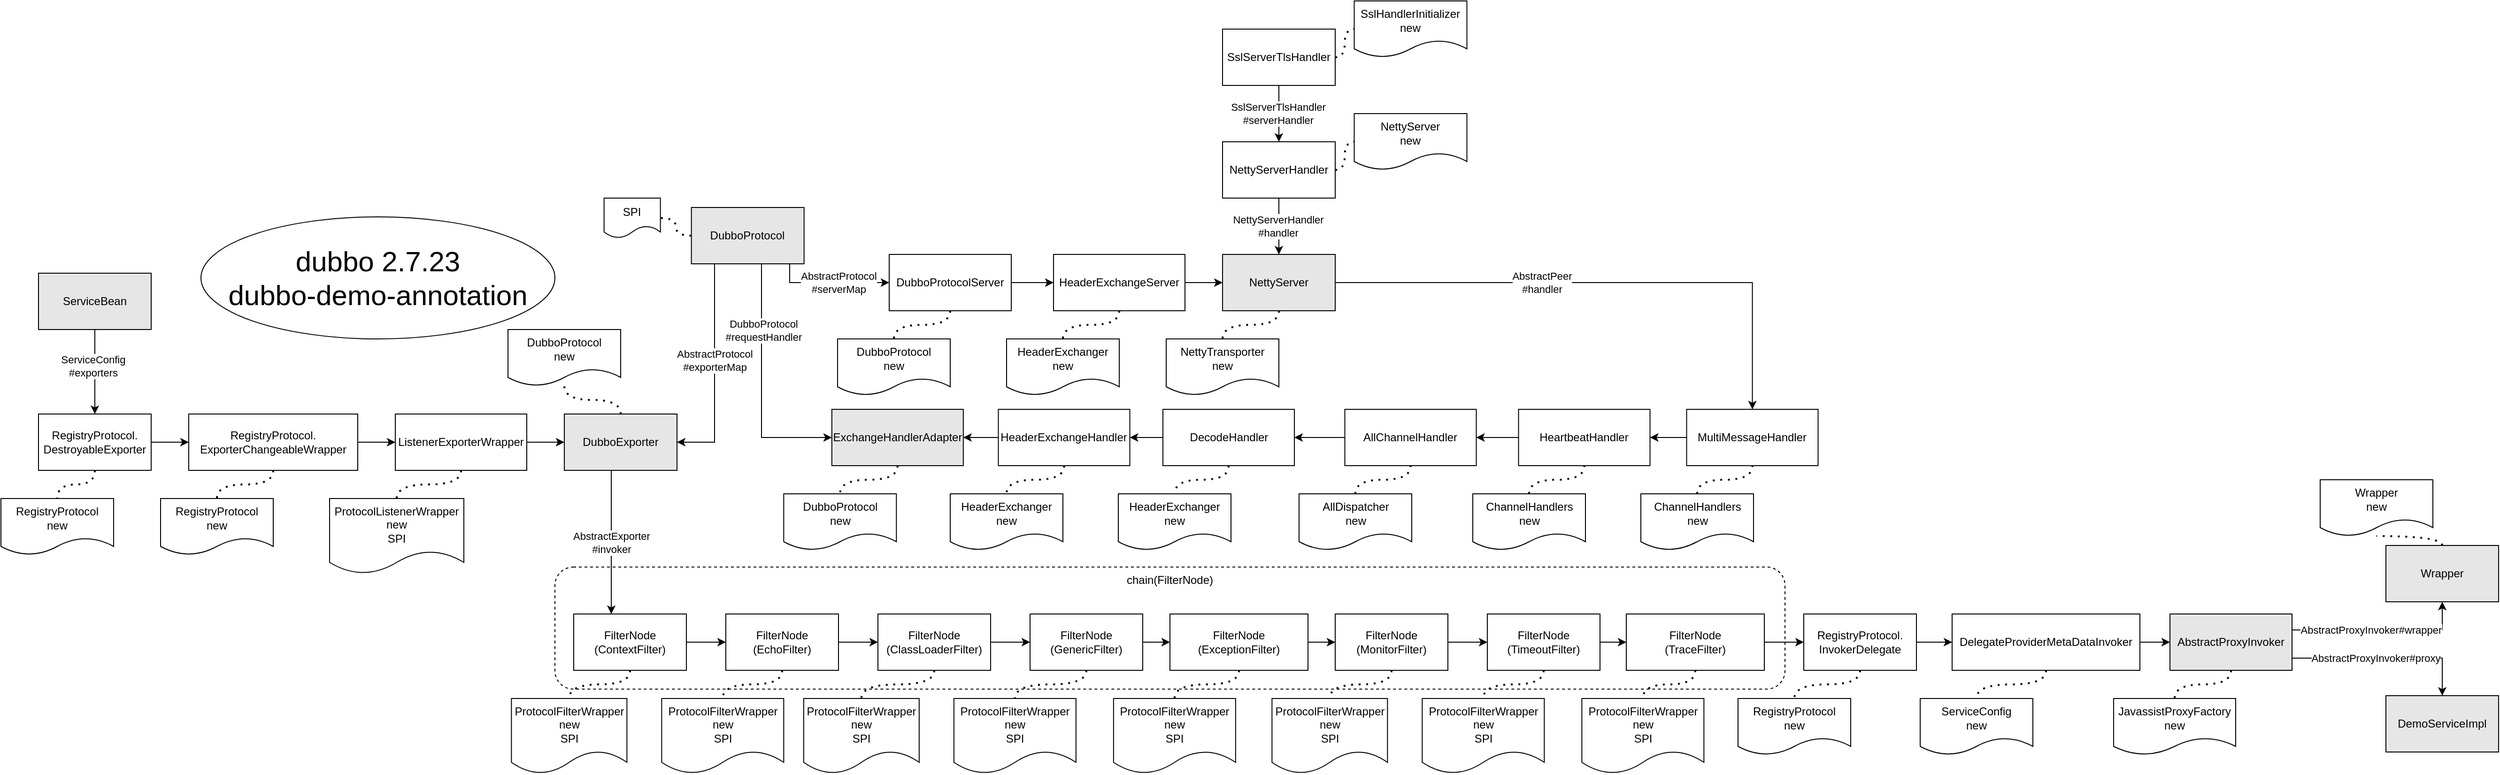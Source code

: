 <mxfile version="21.6.5" type="device" pages="4">
  <diagram id="1eSpvBxjUNSMZoIiAvW6" name="服务提供者对象关系">
    <mxGraphModel dx="2534" dy="548" grid="1" gridSize="10" guides="1" tooltips="1" connect="1" arrows="1" fold="1" page="1" pageScale="1" pageWidth="827" pageHeight="1169" math="0" shadow="0">
      <root>
        <mxCell id="0" />
        <mxCell id="1" parent="0" />
        <mxCell id="fMeARfAZixNFcXiGhyaw-1" value="AbstractProxyInvoker" style="rounded=0;whiteSpace=wrap;html=1;fillColor=#E6E6E6;" parent="1" vertex="1">
          <mxGeometry x="680" y="663" width="130" height="60" as="geometry" />
        </mxCell>
        <mxCell id="fMeARfAZixNFcXiGhyaw-2" value="Wrapper" style="rounded=0;whiteSpace=wrap;html=1;fillColor=#E6E6E6;" parent="1" vertex="1">
          <mxGeometry x="910" y="590" width="120" height="60" as="geometry" />
        </mxCell>
        <mxCell id="fMeARfAZixNFcXiGhyaw-3" value="Wrapper&lt;br&gt;new" style="shape=document;whiteSpace=wrap;html=1;boundedLbl=1;" parent="1" vertex="1">
          <mxGeometry x="840" y="520" width="120" height="60" as="geometry" />
        </mxCell>
        <mxCell id="fMeARfAZixNFcXiGhyaw-4" value="" style="endArrow=classic;html=1;rounded=0;edgeStyle=orthogonalEdgeStyle;" parent="1" source="fMeARfAZixNFcXiGhyaw-1" target="fMeARfAZixNFcXiGhyaw-2" edge="1">
          <mxGeometry width="50" height="50" relative="1" as="geometry">
            <mxPoint x="520" y="890" as="sourcePoint" />
            <mxPoint x="570" y="840" as="targetPoint" />
            <Array as="points">
              <mxPoint x="970" y="680" />
            </Array>
          </mxGeometry>
        </mxCell>
        <mxCell id="fMeARfAZixNFcXiGhyaw-5" value="AbstractProxyInvoker#wrapper" style="edgeLabel;html=1;align=center;verticalAlign=middle;resizable=0;points=[];" parent="fMeARfAZixNFcXiGhyaw-4" vertex="1" connectable="0">
          <mxGeometry x="-0.114" relative="1" as="geometry">
            <mxPoint as="offset" />
          </mxGeometry>
        </mxCell>
        <mxCell id="fMeARfAZixNFcXiGhyaw-6" value="" style="endArrow=none;dashed=1;html=1;dashPattern=1 3;strokeWidth=2;rounded=0;edgeStyle=orthogonalEdgeStyle;curved=1;" parent="1" source="fMeARfAZixNFcXiGhyaw-2" target="fMeARfAZixNFcXiGhyaw-3" edge="1">
          <mxGeometry width="50" height="50" relative="1" as="geometry">
            <mxPoint x="795" y="950" as="sourcePoint" />
            <mxPoint x="845" y="900" as="targetPoint" />
          </mxGeometry>
        </mxCell>
        <mxCell id="fMeARfAZixNFcXiGhyaw-7" value="JavassistProxyFactory&lt;br&gt;new" style="shape=document;whiteSpace=wrap;html=1;boundedLbl=1;" parent="1" vertex="1">
          <mxGeometry x="620" y="753" width="130" height="60" as="geometry" />
        </mxCell>
        <mxCell id="fMeARfAZixNFcXiGhyaw-8" value="" style="endArrow=none;dashed=1;html=1;dashPattern=1 3;strokeWidth=2;rounded=0;edgeStyle=orthogonalEdgeStyle;curved=1;" parent="1" source="fMeARfAZixNFcXiGhyaw-1" target="fMeARfAZixNFcXiGhyaw-7" edge="1">
          <mxGeometry width="50" height="50" relative="1" as="geometry">
            <mxPoint x="800" y="693" as="sourcePoint" />
            <mxPoint x="570" y="663" as="targetPoint" />
          </mxGeometry>
        </mxCell>
        <mxCell id="fMeARfAZixNFcXiGhyaw-9" value="DelegateProviderMetaDataInvoker" style="rounded=0;whiteSpace=wrap;html=1;" parent="1" vertex="1">
          <mxGeometry x="448" y="663" width="200" height="60" as="geometry" />
        </mxCell>
        <mxCell id="fMeARfAZixNFcXiGhyaw-11" value="" style="endArrow=none;dashed=1;html=1;dashPattern=1 3;strokeWidth=2;rounded=0;edgeStyle=orthogonalEdgeStyle;curved=1;" parent="1" source="fMeARfAZixNFcXiGhyaw-9" target="fMeARfAZixNFcXiGhyaw-12" edge="1">
          <mxGeometry width="50" height="50" relative="1" as="geometry">
            <mxPoint x="570" y="662.5" as="sourcePoint" />
            <mxPoint x="665" y="632.5" as="targetPoint" />
          </mxGeometry>
        </mxCell>
        <mxCell id="fMeARfAZixNFcXiGhyaw-12" value="ServiceConfig&lt;br&gt;new" style="shape=document;whiteSpace=wrap;html=1;boundedLbl=1;" parent="1" vertex="1">
          <mxGeometry x="414" y="753" width="120" height="60" as="geometry" />
        </mxCell>
        <mxCell id="fMeARfAZixNFcXiGhyaw-13" value="" style="endArrow=classic;html=1;rounded=0;edgeStyle=orthogonalEdgeStyle;" parent="1" source="fMeARfAZixNFcXiGhyaw-9" target="fMeARfAZixNFcXiGhyaw-1" edge="1">
          <mxGeometry width="50" height="50" relative="1" as="geometry">
            <mxPoint x="560" y="813" as="sourcePoint" />
            <mxPoint x="610" y="763" as="targetPoint" />
          </mxGeometry>
        </mxCell>
        <mxCell id="ifwROD96U-pXFQI2s6If-8" value="" style="edgeStyle=none;rounded=0;orthogonalLoop=1;jettySize=auto;html=1;" parent="1" source="fMeARfAZixNFcXiGhyaw-22" target="J4DW4zv_texxKrksrgwC-37" edge="1">
          <mxGeometry relative="1" as="geometry" />
        </mxCell>
        <mxCell id="ifwROD96U-pXFQI2s6If-10" value="" style="edgeStyle=none;rounded=0;orthogonalLoop=1;jettySize=auto;html=1;" parent="1" source="fMeARfAZixNFcXiGhyaw-14" target="fMeARfAZixNFcXiGhyaw-22" edge="1">
          <mxGeometry relative="1" as="geometry" />
        </mxCell>
        <mxCell id="fMeARfAZixNFcXiGhyaw-14" value="RegistryProtocol.&lt;br&gt;DestroyableExporter" style="rounded=0;whiteSpace=wrap;html=1;" parent="1" vertex="1">
          <mxGeometry x="-1590" y="450" width="120" height="60" as="geometry" />
        </mxCell>
        <mxCell id="fMeARfAZixNFcXiGhyaw-15" value="RegistryProtocol&lt;br&gt;new" style="shape=document;whiteSpace=wrap;html=1;boundedLbl=1;" parent="1" vertex="1">
          <mxGeometry x="-1630" y="540" width="120" height="60" as="geometry" />
        </mxCell>
        <mxCell id="fMeARfAZixNFcXiGhyaw-16" value="" style="endArrow=none;dashed=1;html=1;dashPattern=1 3;strokeWidth=2;rounded=0;edgeStyle=orthogonalEdgeStyle;curved=1;" parent="1" source="fMeARfAZixNFcXiGhyaw-14" target="fMeARfAZixNFcXiGhyaw-15" edge="1">
          <mxGeometry width="50" height="50" relative="1" as="geometry">
            <mxPoint x="-2320" y="515" as="sourcePoint" />
            <mxPoint x="-2220" y="445" as="targetPoint" />
          </mxGeometry>
        </mxCell>
        <mxCell id="fMeARfAZixNFcXiGhyaw-17" value="RegistryProtocol.&lt;br&gt;InvokerDelegate" style="rounded=0;whiteSpace=wrap;html=1;" parent="1" vertex="1">
          <mxGeometry x="290" y="663" width="120" height="60" as="geometry" />
        </mxCell>
        <mxCell id="fMeARfAZixNFcXiGhyaw-19" value="" style="endArrow=none;dashed=1;html=1;dashPattern=1 3;strokeWidth=2;rounded=0;edgeStyle=orthogonalEdgeStyle;curved=1;" parent="1" source="fMeARfAZixNFcXiGhyaw-17" target="fMeARfAZixNFcXiGhyaw-20" edge="1">
          <mxGeometry width="50" height="50" relative="1" as="geometry">
            <mxPoint x="500" y="563" as="sourcePoint" />
            <mxPoint x="600" y="493" as="targetPoint" />
          </mxGeometry>
        </mxCell>
        <mxCell id="fMeARfAZixNFcXiGhyaw-20" value="RegistryProtocol&lt;br style=&quot;border-color: var(--border-color);&quot;&gt;new" style="shape=document;whiteSpace=wrap;html=1;boundedLbl=1;" parent="1" vertex="1">
          <mxGeometry x="220" y="753" width="120" height="60" as="geometry" />
        </mxCell>
        <mxCell id="fMeARfAZixNFcXiGhyaw-21" value="" style="endArrow=classic;html=1;rounded=0;" parent="1" source="fMeARfAZixNFcXiGhyaw-17" target="fMeARfAZixNFcXiGhyaw-9" edge="1">
          <mxGeometry width="50" height="50" relative="1" as="geometry">
            <mxPoint x="450" y="603" as="sourcePoint" />
            <mxPoint x="500" y="553" as="targetPoint" />
          </mxGeometry>
        </mxCell>
        <mxCell id="fMeARfAZixNFcXiGhyaw-23" value="" style="endArrow=none;dashed=1;html=1;dashPattern=1 3;strokeWidth=2;rounded=0;edgeStyle=orthogonalEdgeStyle;curved=1;" parent="1" source="fMeARfAZixNFcXiGhyaw-22" target="fMeARfAZixNFcXiGhyaw-24" edge="1">
          <mxGeometry width="50" height="50" relative="1" as="geometry">
            <mxPoint x="-2060" y="435" as="sourcePoint" />
            <mxPoint x="-1960" y="365" as="targetPoint" />
          </mxGeometry>
        </mxCell>
        <mxCell id="fMeARfAZixNFcXiGhyaw-24" value="RegistryProtocol&lt;br&gt;new" style="shape=document;whiteSpace=wrap;html=1;boundedLbl=1;" parent="1" vertex="1">
          <mxGeometry x="-1460" y="540" width="120" height="60" as="geometry" />
        </mxCell>
        <mxCell id="J4DW4zv_texxKrksrgwC-1" value="chain(FilterNode)" style="rounded=1;whiteSpace=wrap;html=1;align=center;verticalAlign=top;dashed=1;strokeColor=default;fillColor=none;gradientColor=default;" parent="1" vertex="1">
          <mxGeometry x="-1040" y="613" width="1310" height="130" as="geometry" />
        </mxCell>
        <mxCell id="J4DW4zv_texxKrksrgwC-2" value="" style="edgeStyle=orthogonalEdgeStyle;rounded=0;orthogonalLoop=1;jettySize=auto;html=1;" parent="1" source="J4DW4zv_texxKrksrgwC-3" target="fMeARfAZixNFcXiGhyaw-17" edge="1">
          <mxGeometry relative="1" as="geometry" />
        </mxCell>
        <mxCell id="J4DW4zv_texxKrksrgwC-3" value="FilterNode&lt;br&gt;(TraceFilter)" style="rounded=0;whiteSpace=wrap;html=1;" parent="1" vertex="1">
          <mxGeometry x="101" y="663" width="147" height="60" as="geometry" />
        </mxCell>
        <mxCell id="J4DW4zv_texxKrksrgwC-4" value="" style="edgeStyle=orthogonalEdgeStyle;rounded=0;orthogonalLoop=1;jettySize=auto;html=1;" parent="1" source="J4DW4zv_texxKrksrgwC-5" target="J4DW4zv_texxKrksrgwC-3" edge="1">
          <mxGeometry relative="1" as="geometry" />
        </mxCell>
        <mxCell id="J4DW4zv_texxKrksrgwC-5" value="FilterNode&lt;br style=&quot;border-color: var(--border-color);&quot;&gt;(TimeoutFilter)" style="rounded=0;whiteSpace=wrap;html=1;" parent="1" vertex="1">
          <mxGeometry x="-47" y="663" width="120" height="60" as="geometry" />
        </mxCell>
        <mxCell id="J4DW4zv_texxKrksrgwC-13" value="" style="edgeStyle=orthogonalEdgeStyle;rounded=0;orthogonalLoop=1;jettySize=auto;html=1;" parent="1" source="J4DW4zv_texxKrksrgwC-6" target="J4DW4zv_texxKrksrgwC-5" edge="1">
          <mxGeometry relative="1" as="geometry" />
        </mxCell>
        <mxCell id="J4DW4zv_texxKrksrgwC-6" value="FilterNode&lt;br style=&quot;border-color: var(--border-color);&quot;&gt;(MonitorFilter)" style="rounded=0;whiteSpace=wrap;html=1;" parent="1" vertex="1">
          <mxGeometry x="-209" y="663" width="120" height="60" as="geometry" />
        </mxCell>
        <mxCell id="J4DW4zv_texxKrksrgwC-7" value="ProtocolFilterWrapper&lt;br style=&quot;border-color: var(--border-color);&quot;&gt;new&lt;br style=&quot;border-color: var(--border-color);&quot;&gt;SPI" style="shape=document;whiteSpace=wrap;html=1;boundedLbl=1;" parent="1" vertex="1">
          <mxGeometry x="53.67" y="753" width="130" height="80" as="geometry" />
        </mxCell>
        <mxCell id="J4DW4zv_texxKrksrgwC-8" value="ProtocolFilterWrapper&lt;br&gt;new&lt;br&gt;SPI" style="shape=document;whiteSpace=wrap;html=1;boundedLbl=1;" parent="1" vertex="1">
          <mxGeometry x="-116.33" y="753" width="130" height="80" as="geometry" />
        </mxCell>
        <mxCell id="J4DW4zv_texxKrksrgwC-9" value="ProtocolFilterWrapper&lt;br style=&quot;border-color: var(--border-color);&quot;&gt;new&lt;br style=&quot;border-color: var(--border-color);&quot;&gt;SPI" style="shape=document;whiteSpace=wrap;html=1;boundedLbl=1;" parent="1" vertex="1">
          <mxGeometry x="-276.33" y="753" width="123" height="80" as="geometry" />
        </mxCell>
        <mxCell id="J4DW4zv_texxKrksrgwC-10" value="" style="endArrow=none;dashed=1;html=1;dashPattern=1 3;strokeWidth=2;rounded=0;edgeStyle=orthogonalEdgeStyle;curved=1;" parent="1" source="J4DW4zv_texxKrksrgwC-3" target="J4DW4zv_texxKrksrgwC-7" edge="1">
          <mxGeometry width="50" height="50" relative="1" as="geometry">
            <mxPoint x="150.11" y="654.35" as="sourcePoint" />
            <mxPoint x="210.11" y="593.35" as="targetPoint" />
          </mxGeometry>
        </mxCell>
        <mxCell id="J4DW4zv_texxKrksrgwC-11" value="" style="endArrow=none;dashed=1;html=1;dashPattern=1 3;strokeWidth=2;rounded=0;edgeStyle=orthogonalEdgeStyle;curved=1;" parent="1" source="J4DW4zv_texxKrksrgwC-5" target="J4DW4zv_texxKrksrgwC-8" edge="1">
          <mxGeometry width="50" height="50" relative="1" as="geometry">
            <mxPoint x="-40.64" y="654.35" as="sourcePoint" />
            <mxPoint x="19.36" y="593.35" as="targetPoint" />
          </mxGeometry>
        </mxCell>
        <mxCell id="J4DW4zv_texxKrksrgwC-12" value="" style="endArrow=none;dashed=1;html=1;dashPattern=1 3;strokeWidth=2;rounded=0;edgeStyle=orthogonalEdgeStyle;curved=1;" parent="1" source="J4DW4zv_texxKrksrgwC-6" target="J4DW4zv_texxKrksrgwC-9" edge="1">
          <mxGeometry width="50" height="50" relative="1" as="geometry">
            <mxPoint x="-194.69" y="644.35" as="sourcePoint" />
            <mxPoint x="-134.69" y="583.35" as="targetPoint" />
          </mxGeometry>
        </mxCell>
        <mxCell id="J4DW4zv_texxKrksrgwC-16" value="" style="edgeStyle=orthogonalEdgeStyle;rounded=0;orthogonalLoop=1;jettySize=auto;html=1;" parent="1" source="J4DW4zv_texxKrksrgwC-17" target="J4DW4zv_texxKrksrgwC-6" edge="1">
          <mxGeometry relative="1" as="geometry">
            <mxPoint x="-208.75" y="693" as="targetPoint" />
          </mxGeometry>
        </mxCell>
        <mxCell id="J4DW4zv_texxKrksrgwC-17" value="FilterNode&lt;br&gt;(ExceptionFilter)" style="rounded=0;whiteSpace=wrap;html=1;" parent="1" vertex="1">
          <mxGeometry x="-385" y="663" width="147" height="60" as="geometry" />
        </mxCell>
        <mxCell id="J4DW4zv_texxKrksrgwC-18" value="" style="edgeStyle=orthogonalEdgeStyle;rounded=0;orthogonalLoop=1;jettySize=auto;html=1;" parent="1" source="J4DW4zv_texxKrksrgwC-19" target="J4DW4zv_texxKrksrgwC-17" edge="1">
          <mxGeometry relative="1" as="geometry" />
        </mxCell>
        <mxCell id="J4DW4zv_texxKrksrgwC-19" value="FilterNode&lt;br style=&quot;border-color: var(--border-color);&quot;&gt;(GenericFilter)" style="rounded=0;whiteSpace=wrap;html=1;" parent="1" vertex="1">
          <mxGeometry x="-534" y="663" width="120" height="60" as="geometry" />
        </mxCell>
        <mxCell id="J4DW4zv_texxKrksrgwC-20" value="" style="edgeStyle=orthogonalEdgeStyle;rounded=0;orthogonalLoop=1;jettySize=auto;html=1;" parent="1" source="J4DW4zv_texxKrksrgwC-21" target="J4DW4zv_texxKrksrgwC-19" edge="1">
          <mxGeometry relative="1" as="geometry" />
        </mxCell>
        <mxCell id="J4DW4zv_texxKrksrgwC-21" value="FilterNode&lt;br style=&quot;border-color: var(--border-color);&quot;&gt;(ClassLoaderFilter)" style="rounded=0;whiteSpace=wrap;html=1;" parent="1" vertex="1">
          <mxGeometry x="-696" y="663" width="120" height="60" as="geometry" />
        </mxCell>
        <mxCell id="J4DW4zv_texxKrksrgwC-22" value="ProtocolFilterWrapper&lt;br style=&quot;border-color: var(--border-color);&quot;&gt;new&lt;br style=&quot;border-color: var(--border-color);&quot;&gt;SPI" style="shape=document;whiteSpace=wrap;html=1;boundedLbl=1;" parent="1" vertex="1">
          <mxGeometry x="-445.08" y="753" width="130" height="80" as="geometry" />
        </mxCell>
        <mxCell id="J4DW4zv_texxKrksrgwC-23" value="ProtocolFilterWrapper&lt;br&gt;new&lt;br&gt;SPI" style="shape=document;whiteSpace=wrap;html=1;boundedLbl=1;" parent="1" vertex="1">
          <mxGeometry x="-615.08" y="753" width="130" height="80" as="geometry" />
        </mxCell>
        <mxCell id="J4DW4zv_texxKrksrgwC-24" value="ProtocolFilterWrapper&lt;br style=&quot;border-color: var(--border-color);&quot;&gt;new&lt;br style=&quot;border-color: var(--border-color);&quot;&gt;SPI" style="shape=document;whiteSpace=wrap;html=1;boundedLbl=1;" parent="1" vertex="1">
          <mxGeometry x="-775.08" y="753" width="123" height="80" as="geometry" />
        </mxCell>
        <mxCell id="J4DW4zv_texxKrksrgwC-25" value="" style="endArrow=none;dashed=1;html=1;dashPattern=1 3;strokeWidth=2;rounded=0;edgeStyle=orthogonalEdgeStyle;curved=1;" parent="1" source="J4DW4zv_texxKrksrgwC-17" target="J4DW4zv_texxKrksrgwC-22" edge="1">
          <mxGeometry width="50" height="50" relative="1" as="geometry">
            <mxPoint x="-348.64" y="654.35" as="sourcePoint" />
            <mxPoint x="-288.64" y="593.35" as="targetPoint" />
          </mxGeometry>
        </mxCell>
        <mxCell id="J4DW4zv_texxKrksrgwC-26" value="" style="endArrow=none;dashed=1;html=1;dashPattern=1 3;strokeWidth=2;rounded=0;edgeStyle=orthogonalEdgeStyle;curved=1;" parent="1" source="J4DW4zv_texxKrksrgwC-19" target="J4DW4zv_texxKrksrgwC-23" edge="1">
          <mxGeometry width="50" height="50" relative="1" as="geometry">
            <mxPoint x="-539.39" y="654.35" as="sourcePoint" />
            <mxPoint x="-479.39" y="593.35" as="targetPoint" />
          </mxGeometry>
        </mxCell>
        <mxCell id="J4DW4zv_texxKrksrgwC-27" value="" style="endArrow=none;dashed=1;html=1;dashPattern=1 3;strokeWidth=2;rounded=0;edgeStyle=orthogonalEdgeStyle;curved=1;" parent="1" source="J4DW4zv_texxKrksrgwC-21" target="J4DW4zv_texxKrksrgwC-24" edge="1">
          <mxGeometry width="50" height="50" relative="1" as="geometry">
            <mxPoint x="-693.44" y="644.35" as="sourcePoint" />
            <mxPoint x="-633.44" y="583.35" as="targetPoint" />
          </mxGeometry>
        </mxCell>
        <mxCell id="J4DW4zv_texxKrksrgwC-28" value="" style="edgeStyle=orthogonalEdgeStyle;rounded=0;orthogonalLoop=1;jettySize=auto;html=1;" parent="1" source="J4DW4zv_texxKrksrgwC-29" target="J4DW4zv_texxKrksrgwC-21" edge="1">
          <mxGeometry relative="1" as="geometry">
            <mxPoint x="-709.25" y="693" as="targetPoint" />
          </mxGeometry>
        </mxCell>
        <mxCell id="J4DW4zv_texxKrksrgwC-29" value="FilterNode&lt;br style=&quot;border-color: var(--border-color);&quot;&gt;(EchoFilter)" style="rounded=0;whiteSpace=wrap;html=1;" parent="1" vertex="1">
          <mxGeometry x="-858" y="663" width="120" height="60" as="geometry" />
        </mxCell>
        <mxCell id="J4DW4zv_texxKrksrgwC-30" value="" style="edgeStyle=orthogonalEdgeStyle;rounded=0;orthogonalLoop=1;jettySize=auto;html=1;" parent="1" source="J4DW4zv_texxKrksrgwC-31" target="J4DW4zv_texxKrksrgwC-29" edge="1">
          <mxGeometry relative="1" as="geometry" />
        </mxCell>
        <mxCell id="J4DW4zv_texxKrksrgwC-31" value="FilterNode&lt;br style=&quot;border-color: var(--border-color);&quot;&gt;(ContextFilter)" style="rounded=0;whiteSpace=wrap;html=1;" parent="1" vertex="1">
          <mxGeometry x="-1020" y="663" width="120" height="60" as="geometry" />
        </mxCell>
        <mxCell id="J4DW4zv_texxKrksrgwC-32" value="ProtocolFilterWrapper&lt;br&gt;new&lt;br&gt;SPI" style="shape=document;whiteSpace=wrap;html=1;boundedLbl=1;" parent="1" vertex="1">
          <mxGeometry x="-926.33" y="753" width="130" height="80" as="geometry" />
        </mxCell>
        <mxCell id="J4DW4zv_texxKrksrgwC-33" value="ProtocolFilterWrapper&lt;br style=&quot;border-color: var(--border-color);&quot;&gt;new&lt;br style=&quot;border-color: var(--border-color);&quot;&gt;SPI" style="shape=document;whiteSpace=wrap;html=1;boundedLbl=1;" parent="1" vertex="1">
          <mxGeometry x="-1086.33" y="753" width="123" height="80" as="geometry" />
        </mxCell>
        <mxCell id="J4DW4zv_texxKrksrgwC-34" value="" style="endArrow=none;dashed=1;html=1;dashPattern=1 3;strokeWidth=2;rounded=0;edgeStyle=orthogonalEdgeStyle;curved=1;" parent="1" source="J4DW4zv_texxKrksrgwC-29" target="J4DW4zv_texxKrksrgwC-32" edge="1">
          <mxGeometry width="50" height="50" relative="1" as="geometry">
            <mxPoint x="-850.64" y="654.35" as="sourcePoint" />
            <mxPoint x="-790.64" y="593.35" as="targetPoint" />
          </mxGeometry>
        </mxCell>
        <mxCell id="J4DW4zv_texxKrksrgwC-35" value="" style="endArrow=none;dashed=1;html=1;dashPattern=1 3;strokeWidth=2;rounded=0;edgeStyle=orthogonalEdgeStyle;curved=1;" parent="1" source="J4DW4zv_texxKrksrgwC-31" target="J4DW4zv_texxKrksrgwC-33" edge="1">
          <mxGeometry width="50" height="50" relative="1" as="geometry">
            <mxPoint x="-1004.69" y="644.35" as="sourcePoint" />
            <mxPoint x="-944.69" y="583.35" as="targetPoint" />
          </mxGeometry>
        </mxCell>
        <mxCell id="ifwROD96U-pXFQI2s6If-7" value="" style="edgeStyle=none;rounded=0;orthogonalLoop=1;jettySize=auto;html=1;" parent="1" source="J4DW4zv_texxKrksrgwC-37" target="SMvaCg0sBIy0aDSaKWXO-5" edge="1">
          <mxGeometry relative="1" as="geometry" />
        </mxCell>
        <mxCell id="J4DW4zv_texxKrksrgwC-37" value="ListenerExporterWrapper" style="rounded=0;whiteSpace=wrap;html=1;" parent="1" vertex="1">
          <mxGeometry x="-1210" y="450" width="140" height="60" as="geometry" />
        </mxCell>
        <mxCell id="J4DW4zv_texxKrksrgwC-38" value="ProtocolListenerWrapper&lt;br style=&quot;border-color: var(--border-color);&quot;&gt;new&lt;br style=&quot;border-color: var(--border-color);&quot;&gt;SPI" style="shape=document;whiteSpace=wrap;html=1;boundedLbl=1;" parent="1" vertex="1">
          <mxGeometry x="-1280" y="540" width="143" height="80" as="geometry" />
        </mxCell>
        <mxCell id="J4DW4zv_texxKrksrgwC-39" value="" style="endArrow=none;dashed=1;html=1;dashPattern=1 3;strokeWidth=2;rounded=0;edgeStyle=orthogonalEdgeStyle;curved=1;" parent="1" source="J4DW4zv_texxKrksrgwC-37" target="J4DW4zv_texxKrksrgwC-38" edge="1">
          <mxGeometry width="50" height="50" relative="1" as="geometry">
            <mxPoint x="-904.69" y="431.35" as="sourcePoint" />
            <mxPoint x="-844.69" y="370.35" as="targetPoint" />
          </mxGeometry>
        </mxCell>
        <mxCell id="SMvaCg0sBIy0aDSaKWXO-4" value="" style="rounded=0;orthogonalLoop=1;jettySize=auto;html=1;edgeStyle=orthogonalEdgeStyle;" parent="1" source="SMvaCg0sBIy0aDSaKWXO-5" target="J4DW4zv_texxKrksrgwC-31" edge="1">
          <mxGeometry x="-0.458" relative="1" as="geometry">
            <mxPoint x="-960" y="620" as="targetPoint" />
            <mxPoint x="-890" y="720" as="sourcePoint" />
            <Array as="points">
              <mxPoint x="-980" y="650" />
              <mxPoint x="-980" y="650" />
            </Array>
            <mxPoint as="offset" />
          </mxGeometry>
        </mxCell>
        <mxCell id="T_HIX5lTSikfkyppz56J-10" value="AbstractExporter&lt;br style=&quot;border-color: var(--border-color);&quot;&gt;#invoker" style="edgeLabel;html=1;align=center;verticalAlign=middle;resizable=0;points=[];" parent="SMvaCg0sBIy0aDSaKWXO-4" vertex="1" connectable="0">
          <mxGeometry x="0.009" relative="1" as="geometry">
            <mxPoint as="offset" />
          </mxGeometry>
        </mxCell>
        <mxCell id="SMvaCg0sBIy0aDSaKWXO-5" value="DubboExporter" style="rounded=0;whiteSpace=wrap;html=1;fillColor=#E6E6E6;" parent="1" vertex="1">
          <mxGeometry x="-1030" y="450" width="120" height="60" as="geometry" />
        </mxCell>
        <mxCell id="SMvaCg0sBIy0aDSaKWXO-6" value="DubboProtocol&lt;br style=&quot;border-color: var(--border-color);&quot;&gt;new" style="shape=document;whiteSpace=wrap;html=1;boundedLbl=1;" parent="1" vertex="1">
          <mxGeometry x="-1090" y="360" width="120" height="60" as="geometry" />
        </mxCell>
        <mxCell id="SMvaCg0sBIy0aDSaKWXO-7" value="" style="endArrow=none;dashed=1;html=1;dashPattern=1 3;strokeWidth=2;rounded=0;edgeStyle=orthogonalEdgeStyle;curved=1;" parent="1" source="SMvaCg0sBIy0aDSaKWXO-5" target="SMvaCg0sBIy0aDSaKWXO-6" edge="1">
          <mxGeometry width="50" height="50" relative="1" as="geometry">
            <mxPoint x="-1084.69" y="431.35" as="sourcePoint" />
            <mxPoint x="-1024.69" y="370.35" as="targetPoint" />
          </mxGeometry>
        </mxCell>
        <mxCell id="SMvaCg0sBIy0aDSaKWXO-10" value="" style="edgeStyle=orthogonalEdgeStyle;rounded=0;orthogonalLoop=1;jettySize=auto;html=1;" parent="1" source="SMvaCg0sBIy0aDSaKWXO-11" target="SMvaCg0sBIy0aDSaKWXO-17" edge="1">
          <mxGeometry relative="1" as="geometry">
            <mxPoint x="-469" y="310" as="targetPoint" />
          </mxGeometry>
        </mxCell>
        <mxCell id="SMvaCg0sBIy0aDSaKWXO-11" value="DubboProtocolServer" style="rounded=0;whiteSpace=wrap;html=1;" parent="1" vertex="1">
          <mxGeometry x="-684" y="280" width="130" height="60" as="geometry" />
        </mxCell>
        <mxCell id="SMvaCg0sBIy0aDSaKWXO-12" value="DubboProtocol&lt;br style=&quot;border-color: var(--border-color);&quot;&gt;new" style="shape=document;whiteSpace=wrap;html=1;boundedLbl=1;" parent="1" vertex="1">
          <mxGeometry x="-739" y="370" width="120" height="60" as="geometry" />
        </mxCell>
        <mxCell id="SMvaCg0sBIy0aDSaKWXO-13" value="" style="endArrow=none;dashed=1;html=1;dashPattern=1 3;strokeWidth=2;rounded=0;edgeStyle=orthogonalEdgeStyle;curved=1;" parent="1" source="SMvaCg0sBIy0aDSaKWXO-11" target="SMvaCg0sBIy0aDSaKWXO-12" edge="1">
          <mxGeometry width="50" height="50" relative="1" as="geometry">
            <mxPoint x="-613.69" y="261.35" as="sourcePoint" />
            <mxPoint x="-649" y="250" as="targetPoint" />
          </mxGeometry>
        </mxCell>
        <mxCell id="SMvaCg0sBIy0aDSaKWXO-16" value="" style="rounded=0;orthogonalLoop=1;jettySize=auto;html=1;edgeStyle=orthogonalEdgeStyle;" parent="1" source="SMvaCg0sBIy0aDSaKWXO-17" target="SMvaCg0sBIy0aDSaKWXO-22" edge="1">
          <mxGeometry relative="1" as="geometry">
            <mxPoint x="-289" y="310" as="targetPoint" />
          </mxGeometry>
        </mxCell>
        <mxCell id="SMvaCg0sBIy0aDSaKWXO-17" value="HeaderExchangeServer" style="rounded=0;whiteSpace=wrap;html=1;" parent="1" vertex="1">
          <mxGeometry x="-509" y="280" width="140" height="60" as="geometry" />
        </mxCell>
        <mxCell id="SMvaCg0sBIy0aDSaKWXO-18" value="HeaderExchanger&lt;br style=&quot;border-color: var(--border-color);&quot;&gt;new" style="shape=document;whiteSpace=wrap;html=1;boundedLbl=1;" parent="1" vertex="1">
          <mxGeometry x="-559" y="370" width="120" height="60" as="geometry" />
        </mxCell>
        <mxCell id="SMvaCg0sBIy0aDSaKWXO-19" value="" style="endArrow=none;dashed=1;html=1;dashPattern=1 3;strokeWidth=2;rounded=0;edgeStyle=orthogonalEdgeStyle;curved=1;" parent="1" source="SMvaCg0sBIy0aDSaKWXO-17" target="SMvaCg0sBIy0aDSaKWXO-18" edge="1">
          <mxGeometry width="50" height="50" relative="1" as="geometry">
            <mxPoint x="-433.69" y="261.35" as="sourcePoint" />
            <mxPoint x="-469" y="250" as="targetPoint" />
          </mxGeometry>
        </mxCell>
        <mxCell id="SMvaCg0sBIy0aDSaKWXO-22" value="NettyServer" style="rounded=0;whiteSpace=wrap;html=1;fillColor=#E6E6E6;" parent="1" vertex="1">
          <mxGeometry x="-329" y="280" width="120" height="60" as="geometry" />
        </mxCell>
        <mxCell id="SMvaCg0sBIy0aDSaKWXO-23" value="NettyTransporter&lt;br style=&quot;border-color: var(--border-color);&quot;&gt;new" style="shape=document;whiteSpace=wrap;html=1;boundedLbl=1;" parent="1" vertex="1">
          <mxGeometry x="-389" y="370" width="120" height="60" as="geometry" />
        </mxCell>
        <mxCell id="SMvaCg0sBIy0aDSaKWXO-24" value="" style="endArrow=none;dashed=1;html=1;dashPattern=1 3;strokeWidth=2;rounded=0;edgeStyle=orthogonalEdgeStyle;curved=1;" parent="1" source="SMvaCg0sBIy0aDSaKWXO-22" target="SMvaCg0sBIy0aDSaKWXO-23" edge="1">
          <mxGeometry width="50" height="50" relative="1" as="geometry">
            <mxPoint x="-243.69" y="261.35" as="sourcePoint" />
            <mxPoint x="-279" y="250" as="targetPoint" />
          </mxGeometry>
        </mxCell>
        <mxCell id="SMvaCg0sBIy0aDSaKWXO-27" value="HeaderExchangeHandler" style="rounded=0;whiteSpace=wrap;html=1;" parent="1" vertex="1">
          <mxGeometry x="-567.75" y="445" width="140" height="60" as="geometry" />
        </mxCell>
        <mxCell id="SMvaCg0sBIy0aDSaKWXO-28" value="HeaderExchanger&lt;br style=&quot;border-color: var(--border-color);&quot;&gt;new" style="shape=document;whiteSpace=wrap;html=1;boundedLbl=1;" parent="1" vertex="1">
          <mxGeometry x="-619" y="535" width="120" height="60" as="geometry" />
        </mxCell>
        <mxCell id="SMvaCg0sBIy0aDSaKWXO-29" value="" style="endArrow=none;dashed=1;html=1;dashPattern=1 3;strokeWidth=2;rounded=0;edgeStyle=orthogonalEdgeStyle;curved=1;" parent="1" source="SMvaCg0sBIy0aDSaKWXO-27" target="SMvaCg0sBIy0aDSaKWXO-28" edge="1">
          <mxGeometry width="50" height="50" relative="1" as="geometry">
            <mxPoint x="-520.69" y="426.35" as="sourcePoint" />
            <mxPoint x="-556" y="415" as="targetPoint" />
          </mxGeometry>
        </mxCell>
        <mxCell id="SMvaCg0sBIy0aDSaKWXO-30" value="" style="rounded=0;orthogonalLoop=1;jettySize=auto;html=1;" parent="1" source="SMvaCg0sBIy0aDSaKWXO-27" target="SMvaCg0sBIy0aDSaKWXO-31" edge="1">
          <mxGeometry relative="1" as="geometry">
            <mxPoint x="657.42" y="482.5" as="sourcePoint" />
            <mxPoint x="717.42" y="482.5" as="targetPoint" />
          </mxGeometry>
        </mxCell>
        <mxCell id="SMvaCg0sBIy0aDSaKWXO-31" value="ExchangeHandlerAdapter" style="rounded=0;whiteSpace=wrap;html=1;fillColor=#E6E6E6;" parent="1" vertex="1">
          <mxGeometry x="-745.08" y="445" width="140" height="60" as="geometry" />
        </mxCell>
        <mxCell id="SMvaCg0sBIy0aDSaKWXO-32" value="DubboProtocol&lt;br&gt;new" style="shape=document;whiteSpace=wrap;html=1;boundedLbl=1;fillColor=#FFFFFF;" parent="1" vertex="1">
          <mxGeometry x="-796.33" y="535" width="120" height="60" as="geometry" />
        </mxCell>
        <mxCell id="SMvaCg0sBIy0aDSaKWXO-33" value="" style="endArrow=none;dashed=1;html=1;dashPattern=1 3;strokeWidth=2;rounded=0;edgeStyle=orthogonalEdgeStyle;curved=1;" parent="1" source="SMvaCg0sBIy0aDSaKWXO-31" target="SMvaCg0sBIy0aDSaKWXO-32" edge="1">
          <mxGeometry width="50" height="50" relative="1" as="geometry">
            <mxPoint x="-698.02" y="426.35" as="sourcePoint" />
            <mxPoint x="-733.33" y="415" as="targetPoint" />
          </mxGeometry>
        </mxCell>
        <mxCell id="gK-_6pyuYzX7w53ccGwT-1" value="" style="rounded=0;orthogonalLoop=1;jettySize=auto;html=1;edgeStyle=orthogonalEdgeStyle;" parent="1" source="SMvaCg0sBIy0aDSaKWXO-22" target="m0cZmt2BLA7eoCzfUFzz-7" edge="1">
          <mxGeometry relative="1" as="geometry">
            <mxPoint x="-139.08" y="350" as="sourcePoint" />
            <mxPoint x="-142.53" y="480" as="targetPoint" />
          </mxGeometry>
        </mxCell>
        <mxCell id="T_HIX5lTSikfkyppz56J-8" value="AbstractPeer&lt;br style=&quot;border-color: var(--border-color);&quot;&gt;#handler" style="edgeLabel;html=1;align=center;verticalAlign=middle;resizable=0;points=[];" parent="gK-_6pyuYzX7w53ccGwT-1" vertex="1" connectable="0">
          <mxGeometry x="-0.242" relative="1" as="geometry">
            <mxPoint as="offset" />
          </mxGeometry>
        </mxCell>
        <mxCell id="fMeARfAZixNFcXiGhyaw-22" value="RegistryProtocol.&lt;br&gt;ExporterChangeableWrapper" style="rounded=0;whiteSpace=wrap;html=1;" parent="1" vertex="1">
          <mxGeometry x="-1430" y="450" width="180" height="60" as="geometry" />
        </mxCell>
        <mxCell id="ifwROD96U-pXFQI2s6If-11" value="" style="edgeStyle=none;rounded=0;orthogonalLoop=1;jettySize=auto;html=1;" parent="1" source="ifwROD96U-pXFQI2s6If-12" target="fMeARfAZixNFcXiGhyaw-14" edge="1">
          <mxGeometry relative="1" as="geometry">
            <mxPoint x="-1590" y="480" as="targetPoint" />
          </mxGeometry>
        </mxCell>
        <mxCell id="bTSSsyO42f5OTpYnPYb3-3" value="ServiceConfig&lt;br&gt;#exporters" style="edgeLabel;html=1;align=center;verticalAlign=middle;resizable=0;points=[];" parent="ifwROD96U-pXFQI2s6If-11" vertex="1" connectable="0">
          <mxGeometry x="-0.142" y="-2" relative="1" as="geometry">
            <mxPoint as="offset" />
          </mxGeometry>
        </mxCell>
        <mxCell id="ifwROD96U-pXFQI2s6If-12" value="ServiceBean" style="rounded=0;whiteSpace=wrap;html=1;fillColor=#E6E6E6;" parent="1" vertex="1">
          <mxGeometry x="-1590" y="300" width="120" height="60" as="geometry" />
        </mxCell>
        <mxCell id="ifwROD96U-pXFQI2s6If-18" value="" style="edgeStyle=orthogonalEdgeStyle;rounded=0;orthogonalLoop=1;jettySize=auto;html=1;" parent="1" source="ifwROD96U-pXFQI2s6If-15" target="SMvaCg0sBIy0aDSaKWXO-5" edge="1">
          <mxGeometry relative="1" as="geometry">
            <Array as="points">
              <mxPoint x="-870" y="480" />
            </Array>
          </mxGeometry>
        </mxCell>
        <mxCell id="T_HIX5lTSikfkyppz56J-2" value="AbstractProtocol&lt;br style=&quot;border-color: var(--border-color);&quot;&gt;#exporterMap" style="edgeLabel;html=1;align=center;verticalAlign=middle;resizable=0;points=[];labelBackgroundColor=default;" parent="ifwROD96U-pXFQI2s6If-18" vertex="1" connectable="0">
          <mxGeometry x="-0.104" relative="1" as="geometry">
            <mxPoint as="offset" />
          </mxGeometry>
        </mxCell>
        <mxCell id="ifwROD96U-pXFQI2s6If-20" value="" style="edgeStyle=orthogonalEdgeStyle;rounded=0;orthogonalLoop=1;jettySize=auto;html=1;" parent="1" source="ifwROD96U-pXFQI2s6If-15" target="SMvaCg0sBIy0aDSaKWXO-11" edge="1">
          <mxGeometry relative="1" as="geometry">
            <Array as="points">
              <mxPoint x="-790" y="310" />
            </Array>
          </mxGeometry>
        </mxCell>
        <mxCell id="T_HIX5lTSikfkyppz56J-5" value="AbstractProtocol&lt;br style=&quot;border-color: var(--border-color);&quot;&gt;#serverMap" style="edgeLabel;html=1;align=center;verticalAlign=middle;resizable=0;points=[];labelBackgroundColor=default;" parent="ifwROD96U-pXFQI2s6If-20" vertex="1" connectable="0">
          <mxGeometry x="0.212" relative="1" as="geometry">
            <mxPoint x="-5" as="offset" />
          </mxGeometry>
        </mxCell>
        <mxCell id="bTSSsyO42f5OTpYnPYb3-15" style="rounded=0;orthogonalLoop=1;jettySize=auto;html=1;edgeStyle=orthogonalEdgeStyle;" parent="1" source="ifwROD96U-pXFQI2s6If-15" target="SMvaCg0sBIy0aDSaKWXO-31" edge="1">
          <mxGeometry relative="1" as="geometry">
            <mxPoint x="-790" y="450" as="targetPoint" />
            <Array as="points">
              <mxPoint x="-820" y="475" />
            </Array>
          </mxGeometry>
        </mxCell>
        <mxCell id="T_HIX5lTSikfkyppz56J-1" value="DubboProtocol&lt;br style=&quot;border-color: var(--border-color);&quot;&gt;#requestHandler" style="edgeLabel;html=1;align=center;verticalAlign=middle;resizable=0;points=[];labelBackgroundColor=default;" parent="bTSSsyO42f5OTpYnPYb3-15" vertex="1" connectable="0">
          <mxGeometry x="-0.329" relative="1" as="geometry">
            <mxPoint x="2" y="-16" as="offset" />
          </mxGeometry>
        </mxCell>
        <mxCell id="ifwROD96U-pXFQI2s6If-15" value="DubboProtocol" style="rounded=0;whiteSpace=wrap;html=1;fillColor=#E6E6E6;" parent="1" vertex="1">
          <mxGeometry x="-894.67" y="230" width="120" height="60" as="geometry" />
        </mxCell>
        <mxCell id="ifwROD96U-pXFQI2s6If-16" value="SPI" style="shape=document;whiteSpace=wrap;html=1;boundedLbl=1;" parent="1" vertex="1">
          <mxGeometry x="-987.67" y="220" width="60" height="42.5" as="geometry" />
        </mxCell>
        <mxCell id="ifwROD96U-pXFQI2s6If-17" value="" style="endArrow=none;dashed=1;html=1;dashPattern=1 3;strokeWidth=2;rounded=0;edgeStyle=orthogonalEdgeStyle;curved=1;" parent="1" source="ifwROD96U-pXFQI2s6If-15" target="ifwROD96U-pXFQI2s6If-16" edge="1">
          <mxGeometry width="50" height="50" relative="1" as="geometry">
            <mxPoint x="-907.67" y="155" as="sourcePoint" />
            <mxPoint x="-967.67" y="65" as="targetPoint" />
          </mxGeometry>
        </mxCell>
        <mxCell id="m0cZmt2BLA7eoCzfUFzz-2" value="DecodeHandler" style="rounded=0;whiteSpace=wrap;html=1;" parent="1" vertex="1">
          <mxGeometry x="-392.5" y="445" width="140" height="60" as="geometry" />
        </mxCell>
        <mxCell id="m0cZmt2BLA7eoCzfUFzz-3" value="HeaderExchanger&lt;br style=&quot;border-color: var(--border-color);&quot;&gt;new" style="shape=document;whiteSpace=wrap;html=1;boundedLbl=1;" parent="1" vertex="1">
          <mxGeometry x="-440" y="535" width="120" height="60" as="geometry" />
        </mxCell>
        <mxCell id="m0cZmt2BLA7eoCzfUFzz-4" value="" style="endArrow=none;dashed=1;html=1;dashPattern=1 3;strokeWidth=2;rounded=0;edgeStyle=orthogonalEdgeStyle;curved=1;" parent="1" source="m0cZmt2BLA7eoCzfUFzz-2" target="m0cZmt2BLA7eoCzfUFzz-3" edge="1">
          <mxGeometry width="50" height="50" relative="1" as="geometry">
            <mxPoint x="-345.44" y="426.35" as="sourcePoint" />
            <mxPoint x="-380.75" y="415" as="targetPoint" />
          </mxGeometry>
        </mxCell>
        <mxCell id="m0cZmt2BLA7eoCzfUFzz-5" value="" style="rounded=0;orthogonalLoop=1;jettySize=auto;html=1;" parent="1" source="m0cZmt2BLA7eoCzfUFzz-2" target="SMvaCg0sBIy0aDSaKWXO-27" edge="1">
          <mxGeometry relative="1" as="geometry">
            <mxPoint x="466.17" y="482.5" as="sourcePoint" />
            <mxPoint x="517.17" y="482.5" as="targetPoint" />
          </mxGeometry>
        </mxCell>
        <mxCell id="m0cZmt2BLA7eoCzfUFzz-7" value="MultiMessageHandler" style="rounded=0;whiteSpace=wrap;html=1;" parent="1" vertex="1">
          <mxGeometry x="165.25" y="445" width="140" height="60" as="geometry" />
        </mxCell>
        <mxCell id="m0cZmt2BLA7eoCzfUFzz-10" value="" style="edgeStyle=orthogonalEdgeStyle;rounded=0;orthogonalLoop=1;jettySize=auto;html=1;" parent="1" source="m0cZmt2BLA7eoCzfUFzz-7" target="m0cZmt2BLA7eoCzfUFzz-12" edge="1">
          <mxGeometry relative="1" as="geometry">
            <mxPoint x="231.67" y="470" as="sourcePoint" />
          </mxGeometry>
        </mxCell>
        <mxCell id="m0cZmt2BLA7eoCzfUFzz-11" value="ChannelHandlers&lt;br style=&quot;border-color: var(--border-color);&quot;&gt;new" style="shape=document;whiteSpace=wrap;html=1;boundedLbl=1;" parent="1" vertex="1">
          <mxGeometry x="-62.5" y="535" width="120" height="60" as="geometry" />
        </mxCell>
        <mxCell id="m0cZmt2BLA7eoCzfUFzz-12" value="HeartbeatHandler" style="rounded=0;whiteSpace=wrap;html=1;" parent="1" vertex="1">
          <mxGeometry x="-13.75" y="445" width="140" height="60" as="geometry" />
        </mxCell>
        <mxCell id="m0cZmt2BLA7eoCzfUFzz-13" value="" style="endArrow=none;dashed=1;html=1;dashPattern=1 3;strokeWidth=2;rounded=0;edgeStyle=orthogonalEdgeStyle;curved=1;" parent="1" source="m0cZmt2BLA7eoCzfUFzz-11" target="m0cZmt2BLA7eoCzfUFzz-12" edge="1">
          <mxGeometry width="50" height="50" relative="1" as="geometry">
            <mxPoint x="-3.75" y="565" as="sourcePoint" />
            <mxPoint x="16.25" y="565" as="targetPoint" />
          </mxGeometry>
        </mxCell>
        <mxCell id="m0cZmt2BLA7eoCzfUFzz-14" value="ChannelHandlers&lt;br style=&quot;border-color: var(--border-color);&quot;&gt;new" style="shape=document;whiteSpace=wrap;html=1;boundedLbl=1;" parent="1" vertex="1">
          <mxGeometry x="116.5" y="535" width="120" height="60" as="geometry" />
        </mxCell>
        <mxCell id="m0cZmt2BLA7eoCzfUFzz-15" value="" style="endArrow=none;dashed=1;html=1;dashPattern=1 3;strokeWidth=2;rounded=0;edgeStyle=orthogonalEdgeStyle;curved=1;" parent="1" source="m0cZmt2BLA7eoCzfUFzz-14" target="m0cZmt2BLA7eoCzfUFzz-7" edge="1">
          <mxGeometry width="50" height="50" relative="1" as="geometry">
            <mxPoint x="175.25" y="555" as="sourcePoint" />
            <mxPoint x="235.5" y="495" as="targetPoint" />
          </mxGeometry>
        </mxCell>
        <mxCell id="m0cZmt2BLA7eoCzfUFzz-16" value="" style="edgeStyle=orthogonalEdgeStyle;rounded=0;orthogonalLoop=1;jettySize=auto;html=1;" parent="1" source="m0cZmt2BLA7eoCzfUFzz-12" target="m0cZmt2BLA7eoCzfUFzz-18" edge="1">
          <mxGeometry relative="1" as="geometry">
            <mxPoint x="415.42" y="470" as="sourcePoint" />
          </mxGeometry>
        </mxCell>
        <mxCell id="m0cZmt2BLA7eoCzfUFzz-17" value="AllDispatcher&lt;br style=&quot;border-color: var(--border-color);&quot;&gt;new" style="shape=document;whiteSpace=wrap;html=1;boundedLbl=1;" parent="1" vertex="1">
          <mxGeometry x="-247.5" y="535" width="120" height="60" as="geometry" />
        </mxCell>
        <mxCell id="m0cZmt2BLA7eoCzfUFzz-20" value="" style="edgeStyle=orthogonalEdgeStyle;rounded=0;orthogonalLoop=1;jettySize=auto;html=1;" parent="1" source="m0cZmt2BLA7eoCzfUFzz-18" target="m0cZmt2BLA7eoCzfUFzz-2" edge="1">
          <mxGeometry relative="1" as="geometry" />
        </mxCell>
        <mxCell id="m0cZmt2BLA7eoCzfUFzz-18" value="AllChannelHandler" style="rounded=0;whiteSpace=wrap;html=1;" parent="1" vertex="1">
          <mxGeometry x="-198.75" y="445" width="140" height="60" as="geometry" />
        </mxCell>
        <mxCell id="m0cZmt2BLA7eoCzfUFzz-19" value="" style="endArrow=none;dashed=1;html=1;dashPattern=1 3;strokeWidth=2;rounded=0;edgeStyle=orthogonalEdgeStyle;curved=1;" parent="1" source="m0cZmt2BLA7eoCzfUFzz-17" target="m0cZmt2BLA7eoCzfUFzz-18" edge="1">
          <mxGeometry width="50" height="50" relative="1" as="geometry">
            <mxPoint x="-188.75" y="565" as="sourcePoint" />
            <mxPoint x="-168.75" y="565" as="targetPoint" />
          </mxGeometry>
        </mxCell>
        <mxCell id="42dCWFYdvN5qiP-R9qQH-1" value="DemoServiceImpl" style="rounded=0;whiteSpace=wrap;html=1;fillColor=#E6E6E6;" parent="1" vertex="1">
          <mxGeometry x="910" y="750" width="120" height="60" as="geometry" />
        </mxCell>
        <mxCell id="42dCWFYdvN5qiP-R9qQH-3" value="" style="endArrow=classic;html=1;rounded=0;edgeStyle=orthogonalEdgeStyle;" parent="1" source="fMeARfAZixNFcXiGhyaw-1" target="42dCWFYdvN5qiP-R9qQH-1" edge="1">
          <mxGeometry width="50" height="50" relative="1" as="geometry">
            <mxPoint x="830" y="837.5" as="sourcePoint" />
            <mxPoint x="590" y="957.5" as="targetPoint" />
            <Array as="points">
              <mxPoint x="970" y="710" />
            </Array>
          </mxGeometry>
        </mxCell>
        <mxCell id="42dCWFYdvN5qiP-R9qQH-4" value="AbstractProxyInvoker#proxy" style="edgeLabel;html=1;align=center;verticalAlign=middle;resizable=0;points=[];" parent="42dCWFYdvN5qiP-R9qQH-3" vertex="1" connectable="0">
          <mxGeometry x="-0.114" relative="1" as="geometry">
            <mxPoint as="offset" />
          </mxGeometry>
        </mxCell>
        <mxCell id="pF23y07VZHLrOERy_UsY-1" value="dubbo 2.7.23&lt;br&gt;dubbo-demo-annotation" style="ellipse;whiteSpace=wrap;html=1;fontSize=30;" parent="1" vertex="1">
          <mxGeometry x="-1417" y="240" width="377" height="130" as="geometry" />
        </mxCell>
        <mxCell id="3FkNgn5x6TfAgvo5Aesk-4" value="" style="edgeStyle=orthogonalEdgeStyle;rounded=0;orthogonalLoop=1;jettySize=auto;html=1;" parent="1" source="3FkNgn5x6TfAgvo5Aesk-1" target="SMvaCg0sBIy0aDSaKWXO-22" edge="1">
          <mxGeometry relative="1" as="geometry" />
        </mxCell>
        <mxCell id="3FkNgn5x6TfAgvo5Aesk-6" value="NettyServerHandler&lt;br&gt;#handler" style="edgeLabel;html=1;align=center;verticalAlign=middle;resizable=0;points=[];" parent="3FkNgn5x6TfAgvo5Aesk-4" vertex="1" connectable="0">
          <mxGeometry y="-1" relative="1" as="geometry">
            <mxPoint as="offset" />
          </mxGeometry>
        </mxCell>
        <mxCell id="3FkNgn5x6TfAgvo5Aesk-1" value="NettyServerHandler" style="rounded=0;whiteSpace=wrap;html=1;" parent="1" vertex="1">
          <mxGeometry x="-329" y="160" width="120" height="60" as="geometry" />
        </mxCell>
        <mxCell id="3FkNgn5x6TfAgvo5Aesk-2" value="" style="endArrow=none;dashed=1;html=1;dashPattern=1 3;strokeWidth=2;rounded=0;edgeStyle=orthogonalEdgeStyle;curved=1;" parent="1" source="3FkNgn5x6TfAgvo5Aesk-1" target="3FkNgn5x6TfAgvo5Aesk-3" edge="1">
          <mxGeometry width="50" height="50" relative="1" as="geometry">
            <mxPoint x="-40" y="90" as="sourcePoint" />
            <mxPoint x="-50" as="targetPoint" />
          </mxGeometry>
        </mxCell>
        <mxCell id="3FkNgn5x6TfAgvo5Aesk-3" value="NettyServer&lt;br style=&quot;border-color: var(--border-color);&quot;&gt;new" style="shape=document;whiteSpace=wrap;html=1;boundedLbl=1;" parent="1" vertex="1">
          <mxGeometry x="-188.75" y="130" width="120" height="60" as="geometry" />
        </mxCell>
        <mxCell id="3FkNgn5x6TfAgvo5Aesk-7" value="" style="edgeStyle=orthogonalEdgeStyle;rounded=0;orthogonalLoop=1;jettySize=auto;html=1;" parent="1" source="3FkNgn5x6TfAgvo5Aesk-9" target="3FkNgn5x6TfAgvo5Aesk-1" edge="1">
          <mxGeometry relative="1" as="geometry">
            <mxPoint x="-269" y="160" as="targetPoint" />
          </mxGeometry>
        </mxCell>
        <mxCell id="3FkNgn5x6TfAgvo5Aesk-8" value="SslServerTlsHandler&lt;br&gt;#serverHandler" style="edgeLabel;html=1;align=center;verticalAlign=middle;resizable=0;points=[];" parent="3FkNgn5x6TfAgvo5Aesk-7" vertex="1" connectable="0">
          <mxGeometry y="-1" relative="1" as="geometry">
            <mxPoint as="offset" />
          </mxGeometry>
        </mxCell>
        <mxCell id="3FkNgn5x6TfAgvo5Aesk-9" value="SslServerTlsHandler" style="rounded=0;whiteSpace=wrap;html=1;" parent="1" vertex="1">
          <mxGeometry x="-329" y="40" width="120" height="60" as="geometry" />
        </mxCell>
        <mxCell id="3FkNgn5x6TfAgvo5Aesk-10" value="" style="endArrow=none;dashed=1;html=1;dashPattern=1 3;strokeWidth=2;rounded=0;edgeStyle=orthogonalEdgeStyle;curved=1;" parent="1" source="3FkNgn5x6TfAgvo5Aesk-9" target="3FkNgn5x6TfAgvo5Aesk-11" edge="1">
          <mxGeometry width="50" height="50" relative="1" as="geometry">
            <mxPoint x="-40" y="-30" as="sourcePoint" />
            <mxPoint x="-50" y="-120" as="targetPoint" />
          </mxGeometry>
        </mxCell>
        <mxCell id="3FkNgn5x6TfAgvo5Aesk-11" value="SslHandlerInitializer&lt;br style=&quot;border-color: var(--border-color);&quot;&gt;new" style="shape=document;whiteSpace=wrap;html=1;boundedLbl=1;" parent="1" vertex="1">
          <mxGeometry x="-188.75" y="10" width="120" height="60" as="geometry" />
        </mxCell>
      </root>
    </mxGraphModel>
  </diagram>
  <diagram id="u0aqPNid49NQa1-S8UwM" name="服务提供者调用链路">
    <mxGraphModel dx="5015" dy="548" grid="1" gridSize="10" guides="1" tooltips="1" connect="1" arrows="1" fold="1" page="1" pageScale="1" pageWidth="827" pageHeight="1169" background="none" math="0" shadow="0">
      <root>
        <mxCell id="0" />
        <mxCell id="1" parent="0" />
        <mxCell id="YzZUtkPaiQc-l4W4W_X4-1" value="ExecutorService" style="rounded=1;whiteSpace=wrap;html=1;fillColor=none;dashed=1;verticalAlign=top;" parent="1" vertex="1">
          <mxGeometry x="-3173" y="213" width="510" height="127" as="geometry" />
        </mxCell>
        <mxCell id="Chdz1_rnxJBcXCdriO4t-1" value="AbstractProxyInvoker&lt;br&gt;invoke" style="rounded=0;whiteSpace=wrap;html=1;" parent="1" vertex="1">
          <mxGeometry x="-2171.5" y="620" width="144.5" height="60" as="geometry" />
        </mxCell>
        <mxCell id="Chdz1_rnxJBcXCdriO4t-2" value="Wrapper&lt;br&gt;invokeMethod" style="rounded=0;whiteSpace=wrap;html=1;fillColor=#E6E6E6;" parent="1" vertex="1">
          <mxGeometry x="-2001.5" y="620" width="120" height="60" as="geometry" />
        </mxCell>
        <mxCell id="Chdz1_rnxJBcXCdriO4t-3" value="动态代理服务接口方法" style="shape=document;whiteSpace=wrap;html=1;boundedLbl=1;" parent="1" vertex="1">
          <mxGeometry x="-2077" y="710" width="134.5" height="60" as="geometry" />
        </mxCell>
        <mxCell id="Chdz1_rnxJBcXCdriO4t-4" value="" style="endArrow=classic;html=1;rounded=0;edgeStyle=orthogonalEdgeStyle;" parent="1" source="Chdz1_rnxJBcXCdriO4t-1" target="Chdz1_rnxJBcXCdriO4t-2" edge="1">
          <mxGeometry width="50" height="50" relative="1" as="geometry">
            <mxPoint x="-2331.5" y="824" as="sourcePoint" />
            <mxPoint x="-2281.5" y="774" as="targetPoint" />
            <Array as="points">
              <mxPoint x="-1881.5" y="634" />
            </Array>
          </mxGeometry>
        </mxCell>
        <mxCell id="Chdz1_rnxJBcXCdriO4t-6" value="" style="endArrow=none;dashed=1;html=1;dashPattern=1 3;strokeWidth=2;rounded=0;edgeStyle=orthogonalEdgeStyle;curved=1;" parent="1" source="Chdz1_rnxJBcXCdriO4t-2" target="Chdz1_rnxJBcXCdriO4t-3" edge="1">
          <mxGeometry width="50" height="50" relative="1" as="geometry">
            <mxPoint x="-2056.5" y="914" as="sourcePoint" />
            <mxPoint x="-2006.5" y="864" as="targetPoint" />
          </mxGeometry>
        </mxCell>
        <mxCell id="Chdz1_rnxJBcXCdriO4t-7" value="调用服务动态代理类方法，&lt;br&gt;将服务方法返回值包装成CompletableFuture，&lt;br&gt;将服务方法执行结果（正常/异常）包装成AppResponse" style="shape=document;whiteSpace=wrap;html=1;boundedLbl=1;" parent="1" vertex="1">
          <mxGeometry x="-2261.75" y="710" width="164.5" height="115" as="geometry" />
        </mxCell>
        <mxCell id="Chdz1_rnxJBcXCdriO4t-8" value="" style="endArrow=none;dashed=1;html=1;dashPattern=1 3;strokeWidth=2;rounded=0;edgeStyle=orthogonalEdgeStyle;curved=1;" parent="1" source="Chdz1_rnxJBcXCdriO4t-1" target="Chdz1_rnxJBcXCdriO4t-7" edge="1">
          <mxGeometry width="50" height="50" relative="1" as="geometry">
            <mxPoint x="-2051.5" y="654" as="sourcePoint" />
            <mxPoint x="-2159.2" y="704" as="targetPoint" />
          </mxGeometry>
        </mxCell>
        <mxCell id="Chdz1_rnxJBcXCdriO4t-9" value="DelegateProviderMetaDataInvoker&lt;br&gt;invoke" style="rounded=0;whiteSpace=wrap;html=1;" parent="1" vertex="1">
          <mxGeometry x="-2403.5" y="620" width="200" height="60" as="geometry" />
        </mxCell>
        <mxCell id="Chdz1_rnxJBcXCdriO4t-10" value="" style="endArrow=none;dashed=1;html=1;dashPattern=1 3;strokeWidth=2;rounded=0;edgeStyle=orthogonalEdgeStyle;curved=1;" parent="1" source="Chdz1_rnxJBcXCdriO4t-9" target="Chdz1_rnxJBcXCdriO4t-11" edge="1">
          <mxGeometry width="50" height="50" relative="1" as="geometry">
            <mxPoint x="-2281.5" y="623.5" as="sourcePoint" />
            <mxPoint x="-2186.5" y="593.5" as="targetPoint" />
          </mxGeometry>
        </mxCell>
        <mxCell id="Chdz1_rnxJBcXCdriO4t-11" value="没做什么事情" style="shape=document;whiteSpace=wrap;html=1;boundedLbl=1;" parent="1" vertex="1">
          <mxGeometry x="-2430" y="710" width="120" height="40" as="geometry" />
        </mxCell>
        <mxCell id="Chdz1_rnxJBcXCdriO4t-12" value="" style="endArrow=classic;html=1;rounded=0;edgeStyle=orthogonalEdgeStyle;" parent="1" source="Chdz1_rnxJBcXCdriO4t-9" target="Chdz1_rnxJBcXCdriO4t-1" edge="1">
          <mxGeometry width="50" height="50" relative="1" as="geometry">
            <mxPoint x="-2291.5" y="774" as="sourcePoint" />
            <mxPoint x="-2241.5" y="724" as="targetPoint" />
          </mxGeometry>
        </mxCell>
        <mxCell id="Chdz1_rnxJBcXCdriO4t-18" value="InvokerWrapper&lt;br&gt;invoke" style="rounded=0;whiteSpace=wrap;html=1;" parent="1" vertex="1">
          <mxGeometry x="-2555.5" y="633" width="120" height="60" as="geometry" />
        </mxCell>
        <mxCell id="Chdz1_rnxJBcXCdriO4t-19" value="" style="endArrow=none;dashed=1;html=1;dashPattern=1 3;strokeWidth=2;rounded=0;edgeStyle=orthogonalEdgeStyle;curved=1;" parent="1" source="Chdz1_rnxJBcXCdriO4t-18" target="Chdz1_rnxJBcXCdriO4t-20" edge="1">
          <mxGeometry width="50" height="50" relative="1" as="geometry">
            <mxPoint x="-2351.5" y="524" as="sourcePoint" />
            <mxPoint x="-2251.5" y="454" as="targetPoint" />
          </mxGeometry>
        </mxCell>
        <mxCell id="Chdz1_rnxJBcXCdriO4t-20" value="没做什么事情" style="shape=document;whiteSpace=wrap;html=1;boundedLbl=1;" parent="1" vertex="1">
          <mxGeometry x="-2621.5" y="710" width="120" height="40" as="geometry" />
        </mxCell>
        <mxCell id="Chdz1_rnxJBcXCdriO4t-21" value="" style="endArrow=classic;html=1;rounded=0;edgeStyle=orthogonalEdgeStyle;" parent="1" source="Chdz1_rnxJBcXCdriO4t-18" target="Chdz1_rnxJBcXCdriO4t-9" edge="1">
          <mxGeometry width="50" height="50" relative="1" as="geometry">
            <mxPoint x="-2401.5" y="564" as="sourcePoint" />
            <mxPoint x="-2351.5" y="514" as="targetPoint" />
          </mxGeometry>
        </mxCell>
        <mxCell id="Chdz1_rnxJBcXCdriO4t-24" value="chain(FilterNode)" style="rounded=1;whiteSpace=wrap;html=1;align=center;verticalAlign=top;dashed=1;strokeColor=default;fillColor=none;gradientColor=default;" parent="1" vertex="1">
          <mxGeometry x="-4021.75" y="492" width="1310" height="210" as="geometry" />
        </mxCell>
        <mxCell id="Chdz1_rnxJBcXCdriO4t-25" value="" style="rounded=0;orthogonalLoop=1;jettySize=auto;html=1;edgeStyle=orthogonalEdgeStyle;" parent="1" source="Chdz1_rnxJBcXCdriO4t-26" target="V9rOtOyNw7QqLuT60YOQ-3" edge="1">
          <mxGeometry relative="1" as="geometry">
            <mxPoint x="-2680.5" y="590.0" as="sourcePoint" />
          </mxGeometry>
        </mxCell>
        <mxCell id="Chdz1_rnxJBcXCdriO4t-26" value="TraceFilter&lt;br&gt;invoke" style="rounded=0;whiteSpace=wrap;html=1;" parent="1" vertex="1">
          <mxGeometry x="-2882" y="620" width="147" height="60" as="geometry" />
        </mxCell>
        <mxCell id="Chdz1_rnxJBcXCdriO4t-27" value="" style="edgeStyle=orthogonalEdgeStyle;rounded=0;orthogonalLoop=1;jettySize=auto;html=1;" parent="1" source="Chdz1_rnxJBcXCdriO4t-28" target="_-HrWRJ0H1ZD7tb6MWmT-27" edge="1">
          <mxGeometry relative="1" as="geometry">
            <Array as="points">
              <mxPoint x="-2893" y="650" />
              <mxPoint x="-2893" y="550" />
            </Array>
          </mxGeometry>
        </mxCell>
        <mxCell id="Chdz1_rnxJBcXCdriO4t-28" value="TimeoutFilter&lt;br style=&quot;border-color: var(--border-color);&quot;&gt;invoke" style="rounded=0;whiteSpace=wrap;html=1;" parent="1" vertex="1">
          <mxGeometry x="-3030" y="620" width="120" height="60" as="geometry" />
        </mxCell>
        <mxCell id="Chdz1_rnxJBcXCdriO4t-29" value="" style="edgeStyle=orthogonalEdgeStyle;rounded=0;orthogonalLoop=1;jettySize=auto;html=1;" parent="1" source="Chdz1_rnxJBcXCdriO4t-30" target="_-HrWRJ0H1ZD7tb6MWmT-29" edge="1">
          <mxGeometry relative="1" as="geometry">
            <Array as="points">
              <mxPoint x="-3053" y="650" />
              <mxPoint x="-3053" y="550" />
            </Array>
          </mxGeometry>
        </mxCell>
        <mxCell id="Chdz1_rnxJBcXCdriO4t-30" value="MonitorFilter&lt;br style=&quot;border-color: var(--border-color);&quot;&gt;invoke" style="rounded=0;whiteSpace=wrap;html=1;" parent="1" vertex="1">
          <mxGeometry x="-3192" y="620" width="120" height="60" as="geometry" />
        </mxCell>
        <mxCell id="Chdz1_rnxJBcXCdriO4t-31" value="先执行下一个invoker的invoke方法，调用成功后，如果有添加trace隧道，则记录调用信息" style="shape=document;whiteSpace=wrap;html=1;boundedLbl=1;" parent="1" vertex="1">
          <mxGeometry x="-2940" y="710" width="130" height="90" as="geometry" />
        </mxCell>
        <mxCell id="Chdz1_rnxJBcXCdriO4t-32" value="调用时没有特别处理；&lt;br&gt;当服务方法返回执行结果的时候会回调onResponse方法，判断本次调用是否超时了，超时了会打印日志" style="shape=document;whiteSpace=wrap;html=1;boundedLbl=1;" parent="1" vertex="1">
          <mxGeometry x="-3128" y="710" width="178" height="110" as="geometry" />
        </mxCell>
        <mxCell id="Chdz1_rnxJBcXCdriO4t-33" value="&lt;div class=&quot;lake-content&quot;&gt;记录当前服务的方法&lt;span style=&quot;background-color: initial;&quot;&gt;执行次数&lt;/span&gt;&lt;/div&gt;" style="shape=document;whiteSpace=wrap;html=1;boundedLbl=1;" parent="1" vertex="1">
          <mxGeometry x="-3256" y="710" width="123" height="80" as="geometry" />
        </mxCell>
        <mxCell id="Chdz1_rnxJBcXCdriO4t-34" value="" style="endArrow=none;dashed=1;html=1;dashPattern=1 3;strokeWidth=2;rounded=0;edgeStyle=orthogonalEdgeStyle;curved=1;" parent="1" source="Chdz1_rnxJBcXCdriO4t-26" target="Chdz1_rnxJBcXCdriO4t-31" edge="1">
          <mxGeometry width="50" height="50" relative="1" as="geometry">
            <mxPoint x="-2832.89" y="611.35" as="sourcePoint" />
            <mxPoint x="-2772.89" y="550.35" as="targetPoint" />
          </mxGeometry>
        </mxCell>
        <mxCell id="Chdz1_rnxJBcXCdriO4t-35" value="" style="endArrow=none;dashed=1;html=1;dashPattern=1 3;strokeWidth=2;rounded=0;edgeStyle=orthogonalEdgeStyle;curved=1;" parent="1" source="Chdz1_rnxJBcXCdriO4t-28" target="Chdz1_rnxJBcXCdriO4t-32" edge="1">
          <mxGeometry width="50" height="50" relative="1" as="geometry">
            <mxPoint x="-3023.64" y="611.35" as="sourcePoint" />
            <mxPoint x="-2963.64" y="550.35" as="targetPoint" />
          </mxGeometry>
        </mxCell>
        <mxCell id="Chdz1_rnxJBcXCdriO4t-36" value="" style="endArrow=none;dashed=1;html=1;dashPattern=1 3;strokeWidth=2;rounded=0;edgeStyle=orthogonalEdgeStyle;curved=1;" parent="1" source="Chdz1_rnxJBcXCdriO4t-30" target="Chdz1_rnxJBcXCdriO4t-33" edge="1">
          <mxGeometry width="50" height="50" relative="1" as="geometry">
            <mxPoint x="-3177.69" y="601.35" as="sourcePoint" />
            <mxPoint x="-3117.69" y="540.35" as="targetPoint" />
          </mxGeometry>
        </mxCell>
        <mxCell id="Chdz1_rnxJBcXCdriO4t-37" value="" style="edgeStyle=orthogonalEdgeStyle;rounded=0;orthogonalLoop=1;jettySize=auto;html=1;" parent="1" source="Chdz1_rnxJBcXCdriO4t-38" target="_-HrWRJ0H1ZD7tb6MWmT-31" edge="1">
          <mxGeometry relative="1" as="geometry">
            <mxPoint x="-3191.75" y="690" as="targetPoint" />
            <Array as="points">
              <mxPoint x="-3203" y="650" />
              <mxPoint x="-3203" y="550" />
            </Array>
          </mxGeometry>
        </mxCell>
        <mxCell id="Chdz1_rnxJBcXCdriO4t-38" value="ExceptionFilter&lt;br&gt;invoke" style="rounded=0;whiteSpace=wrap;html=1;" parent="1" vertex="1">
          <mxGeometry x="-3368" y="620" width="147" height="60" as="geometry" />
        </mxCell>
        <mxCell id="Chdz1_rnxJBcXCdriO4t-39" value="" style="edgeStyle=orthogonalEdgeStyle;rounded=0;orthogonalLoop=1;jettySize=auto;html=1;" parent="1" source="Chdz1_rnxJBcXCdriO4t-40" target="_-HrWRJ0H1ZD7tb6MWmT-33" edge="1">
          <mxGeometry relative="1" as="geometry">
            <Array as="points">
              <mxPoint x="-3383" y="650" />
              <mxPoint x="-3383" y="550" />
            </Array>
          </mxGeometry>
        </mxCell>
        <mxCell id="Chdz1_rnxJBcXCdriO4t-40" value="GenericFilter&lt;br style=&quot;border-color: var(--border-color);&quot;&gt;invoke" style="rounded=0;whiteSpace=wrap;html=1;" parent="1" vertex="1">
          <mxGeometry x="-3517" y="620" width="120" height="60" as="geometry" />
        </mxCell>
        <mxCell id="Chdz1_rnxJBcXCdriO4t-41" value="" style="edgeStyle=orthogonalEdgeStyle;rounded=0;orthogonalLoop=1;jettySize=auto;html=1;" parent="1" source="Chdz1_rnxJBcXCdriO4t-42" target="_-HrWRJ0H1ZD7tb6MWmT-35" edge="1">
          <mxGeometry relative="1" as="geometry">
            <Array as="points">
              <mxPoint x="-3543" y="650" />
              <mxPoint x="-3543" y="550" />
            </Array>
          </mxGeometry>
        </mxCell>
        <mxCell id="Chdz1_rnxJBcXCdriO4t-42" value="ClassLoaderFilter&lt;br style=&quot;border-color: var(--border-color);&quot;&gt;invoke" style="rounded=0;whiteSpace=wrap;html=1;" parent="1" vertex="1">
          <mxGeometry x="-3679" y="620" width="120" height="60" as="geometry" />
        </mxCell>
        <mxCell id="Chdz1_rnxJBcXCdriO4t-43" value="调用时没有特别处理；&lt;br&gt;当服务方法返回执行结果的时候会回调onResponse方法，将API包中不存在的、非JDK自带的异常 序列化为字符串 包装到RuntimeException中，以避免客户端可能出现的序列化问题" style="shape=document;whiteSpace=wrap;html=1;boundedLbl=1;" parent="1" vertex="1">
          <mxGeometry x="-3450" y="710" width="180" height="170" as="geometry" />
        </mxCell>
        <mxCell id="Chdz1_rnxJBcXCdriO4t-44" value="将发送过来的泛化调用参数转换成实际服务调用参数" style="shape=document;whiteSpace=wrap;html=1;boundedLbl=1;" parent="1" vertex="1">
          <mxGeometry x="-3587" y="710" width="130" height="80" as="geometry" />
        </mxCell>
        <mxCell id="Chdz1_rnxJBcXCdriO4t-45" value="将当前执行线程类加载器设置为服务接口的类加载器" style="shape=document;whiteSpace=wrap;html=1;boundedLbl=1;" parent="1" vertex="1">
          <mxGeometry x="-3761.75" y="710" width="123" height="80" as="geometry" />
        </mxCell>
        <mxCell id="Chdz1_rnxJBcXCdriO4t-46" value="" style="endArrow=none;dashed=1;html=1;dashPattern=1 3;strokeWidth=2;rounded=0;edgeStyle=orthogonalEdgeStyle;curved=1;" parent="1" source="Chdz1_rnxJBcXCdriO4t-38" target="Chdz1_rnxJBcXCdriO4t-43" edge="1">
          <mxGeometry width="50" height="50" relative="1" as="geometry">
            <mxPoint x="-3331.64" y="611.35" as="sourcePoint" />
            <mxPoint x="-3271.64" y="550.35" as="targetPoint" />
          </mxGeometry>
        </mxCell>
        <mxCell id="Chdz1_rnxJBcXCdriO4t-47" value="" style="endArrow=none;dashed=1;html=1;dashPattern=1 3;strokeWidth=2;rounded=0;edgeStyle=orthogonalEdgeStyle;curved=1;" parent="1" source="Chdz1_rnxJBcXCdriO4t-40" target="Chdz1_rnxJBcXCdriO4t-44" edge="1">
          <mxGeometry width="50" height="50" relative="1" as="geometry">
            <mxPoint x="-3522.39" y="611.35" as="sourcePoint" />
            <mxPoint x="-3462.39" y="550.35" as="targetPoint" />
          </mxGeometry>
        </mxCell>
        <mxCell id="Chdz1_rnxJBcXCdriO4t-48" value="" style="endArrow=none;dashed=1;html=1;dashPattern=1 3;strokeWidth=2;rounded=0;edgeStyle=orthogonalEdgeStyle;curved=1;" parent="1" source="Chdz1_rnxJBcXCdriO4t-42" target="Chdz1_rnxJBcXCdriO4t-45" edge="1">
          <mxGeometry width="50" height="50" relative="1" as="geometry">
            <mxPoint x="-3676.44" y="601.35" as="sourcePoint" />
            <mxPoint x="-3616.44" y="540.35" as="targetPoint" />
          </mxGeometry>
        </mxCell>
        <mxCell id="Chdz1_rnxJBcXCdriO4t-49" value="" style="edgeStyle=orthogonalEdgeStyle;rounded=0;orthogonalLoop=1;jettySize=auto;html=1;" parent="1" source="Chdz1_rnxJBcXCdriO4t-50" target="_-HrWRJ0H1ZD7tb6MWmT-37" edge="1">
          <mxGeometry relative="1" as="geometry">
            <mxPoint x="-3692.25" y="690" as="targetPoint" />
            <Array as="points">
              <mxPoint x="-3703" y="650" />
              <mxPoint x="-3703" y="550" />
            </Array>
          </mxGeometry>
        </mxCell>
        <mxCell id="Chdz1_rnxJBcXCdriO4t-50" value="EchoFilter&lt;br&gt;invoke" style="rounded=0;whiteSpace=wrap;html=1;" parent="1" vertex="1">
          <mxGeometry x="-3841" y="620" width="120" height="60" as="geometry" />
        </mxCell>
        <mxCell id="Chdz1_rnxJBcXCdriO4t-51" value="" style="edgeStyle=orthogonalEdgeStyle;rounded=0;orthogonalLoop=1;jettySize=auto;html=1;" parent="1" source="Chdz1_rnxJBcXCdriO4t-52" target="_-HrWRJ0H1ZD7tb6MWmT-39" edge="1">
          <mxGeometry relative="1" as="geometry">
            <Array as="points">
              <mxPoint x="-3863" y="650" />
              <mxPoint x="-3863" y="550" />
            </Array>
          </mxGeometry>
        </mxCell>
        <mxCell id="Chdz1_rnxJBcXCdriO4t-52" value="ContextFilter&lt;br style=&quot;border-color: var(--border-color);&quot;&gt;invoke" style="rounded=0;whiteSpace=wrap;html=1;" parent="1" vertex="1">
          <mxGeometry x="-4003" y="620" width="120" height="60" as="geometry" />
        </mxCell>
        <mxCell id="Chdz1_rnxJBcXCdriO4t-53" value="判断当前请求是不是一个回声测试请求，如果是，则中断过滤器链执行，直接返回响应数据，&lt;span style=&quot;background-color: initial;&quot;&gt;服务实现者Invoker也不会调用了&lt;/span&gt;" style="shape=document;whiteSpace=wrap;html=1;boundedLbl=1;" parent="1" vertex="1">
          <mxGeometry x="-3940" y="710" width="157" height="110" as="geometry" />
        </mxCell>
        <mxCell id="Chdz1_rnxJBcXCdriO4t-54" value="设置RpcContext.getContext()的参数值，&lt;br&gt;将invocation里移除指定参数后的附加参数转移进上下文中" style="shape=document;whiteSpace=wrap;html=1;boundedLbl=1;" parent="1" vertex="1">
          <mxGeometry x="-4130" y="710" width="180" height="110" as="geometry" />
        </mxCell>
        <mxCell id="Chdz1_rnxJBcXCdriO4t-55" value="" style="endArrow=none;dashed=1;html=1;dashPattern=1 3;strokeWidth=2;rounded=0;edgeStyle=orthogonalEdgeStyle;curved=1;" parent="1" source="Chdz1_rnxJBcXCdriO4t-50" target="Chdz1_rnxJBcXCdriO4t-53" edge="1">
          <mxGeometry width="50" height="50" relative="1" as="geometry">
            <mxPoint x="-3833.64" y="611.35" as="sourcePoint" />
            <mxPoint x="-3773.64" y="550.35" as="targetPoint" />
          </mxGeometry>
        </mxCell>
        <mxCell id="Chdz1_rnxJBcXCdriO4t-56" value="" style="endArrow=none;dashed=1;html=1;dashPattern=1 3;strokeWidth=2;rounded=0;edgeStyle=orthogonalEdgeStyle;curved=1;" parent="1" source="Chdz1_rnxJBcXCdriO4t-52" target="Chdz1_rnxJBcXCdriO4t-54" edge="1">
          <mxGeometry width="50" height="50" relative="1" as="geometry">
            <mxPoint x="-3987.69" y="601.35" as="sourcePoint" />
            <mxPoint x="-3927.69" y="540.35" as="targetPoint" />
          </mxGeometry>
        </mxCell>
        <mxCell id="Chdz1_rnxJBcXCdriO4t-61" value="" style="rounded=0;orthogonalLoop=1;jettySize=auto;html=1;edgeStyle=orthogonalEdgeStyle;" parent="1" source="Chdz1_rnxJBcXCdriO4t-80" target="_-HrWRJ0H1ZD7tb6MWmT-41" edge="1">
          <mxGeometry relative="1" as="geometry">
            <mxPoint x="-3853" y="580" as="targetPoint" />
            <mxPoint x="-3803" y="510.0" as="sourcePoint" />
            <Array as="points">
              <mxPoint x="-3943" y="320" />
            </Array>
          </mxGeometry>
        </mxCell>
        <mxCell id="Chdz1_rnxJBcXCdriO4t-65" value="" style="rounded=0;orthogonalLoop=1;jettySize=auto;html=1;edgeStyle=orthogonalEdgeStyle;" parent="1" source="Chdz1_rnxJBcXCdriO4t-66" target="Chdz1_rnxJBcXCdriO4t-70" edge="1">
          <mxGeometry relative="1" as="geometry">
            <mxPoint x="-2493" y="190" as="targetPoint" />
          </mxGeometry>
        </mxCell>
        <mxCell id="Chdz1_rnxJBcXCdriO4t-66" value="io.netty.channel.&lt;br&gt;DefaultChannelHandlerContext&lt;br&gt;invokeChannelRead" style="rounded=0;whiteSpace=wrap;html=1;" parent="1" vertex="1">
          <mxGeometry x="-2818" y="150" width="185" height="60" as="geometry" />
        </mxCell>
        <mxCell id="Chdz1_rnxJBcXCdriO4t-67" value="接收netty收到的消息" style="shape=document;whiteSpace=wrap;html=1;boundedLbl=1;" parent="1" vertex="1">
          <mxGeometry x="-2850" y="60" width="125.5" height="60" as="geometry" />
        </mxCell>
        <mxCell id="Chdz1_rnxJBcXCdriO4t-68" value="" style="endArrow=none;dashed=1;html=1;dashPattern=1 3;strokeWidth=2;rounded=0;edgeStyle=orthogonalEdgeStyle;curved=1;" parent="1" source="Chdz1_rnxJBcXCdriO4t-66" target="Chdz1_rnxJBcXCdriO4t-67" edge="1">
          <mxGeometry width="50" height="50" relative="1" as="geometry">
            <mxPoint x="-2706.44" y="81.35" as="sourcePoint" />
            <mxPoint x="-2741.75" y="70" as="targetPoint" />
          </mxGeometry>
        </mxCell>
        <mxCell id="Chdz1_rnxJBcXCdriO4t-69" value="" style="rounded=0;orthogonalLoop=1;jettySize=auto;html=1;edgeStyle=orthogonalEdgeStyle;" parent="1" source="Chdz1_rnxJBcXCdriO4t-70" target="Chdz1_rnxJBcXCdriO4t-73" edge="1">
          <mxGeometry relative="1" as="geometry">
            <mxPoint x="-2313" y="200" as="targetPoint" />
          </mxGeometry>
        </mxCell>
        <mxCell id="Chdz1_rnxJBcXCdriO4t-70" value="NettyServerHandler&lt;br&gt;channelRead" style="rounded=0;whiteSpace=wrap;html=1;" parent="1" vertex="1">
          <mxGeometry x="-2591.75" y="150" width="140" height="60" as="geometry" />
        </mxCell>
        <mxCell id="Chdz1_rnxJBcXCdriO4t-73" value="NettyServer&lt;br&gt;received" style="rounded=0;whiteSpace=wrap;html=1;fillColor=#E6E6E6;" parent="1" vertex="1">
          <mxGeometry x="-2413" y="180" width="120" height="60" as="geometry" />
        </mxCell>
        <mxCell id="Chdz1_rnxJBcXCdriO4t-76" value="HeaderExchangeHandler&lt;br&gt;received" style="rounded=0;whiteSpace=wrap;html=1;flipH=0;direction=east;" parent="1" vertex="1">
          <mxGeometry x="-3517" y="270" width="140" height="60" as="geometry" />
        </mxCell>
        <mxCell id="Chdz1_rnxJBcXCdriO4t-77" value="如果是请求消息，向下调用得到一个future，通过future的whenComplete方法绑定一个回调函数；&lt;br&gt;当future执行完了之后，回调函数会收到服务方法返回值，把返回值设置给Response对象，再把Response对象通过channel发送回去。&lt;br style=&quot;border-color: var(--border-color);&quot;&gt;如果是响应消息，... ...；" style="shape=document;whiteSpace=wrap;html=1;boundedLbl=1;flipH=0;direction=east;" parent="1" vertex="1">
          <mxGeometry x="-3550.25" y="350" width="270" height="135" as="geometry" />
        </mxCell>
        <mxCell id="Chdz1_rnxJBcXCdriO4t-78" value="" style="endArrow=none;dashed=1;html=1;dashPattern=1 3;strokeWidth=2;rounded=0;edgeStyle=orthogonalEdgeStyle;curved=1;" parent="1" source="Chdz1_rnxJBcXCdriO4t-76" target="Chdz1_rnxJBcXCdriO4t-77" edge="1">
          <mxGeometry width="50" height="50" relative="1" as="geometry">
            <mxPoint x="-3603.44" y="256.35" as="sourcePoint" />
            <mxPoint x="-3638.75" y="245" as="targetPoint" />
          </mxGeometry>
        </mxCell>
        <mxCell id="Chdz1_rnxJBcXCdriO4t-79" value="" style="rounded=0;orthogonalLoop=1;jettySize=auto;html=1;" parent="1" source="Chdz1_rnxJBcXCdriO4t-76" target="Chdz1_rnxJBcXCdriO4t-80" edge="1">
          <mxGeometry relative="1" as="geometry">
            <mxPoint x="-3343" y="475" as="sourcePoint" />
            <mxPoint x="-3283" y="475" as="targetPoint" />
          </mxGeometry>
        </mxCell>
        <mxCell id="_-HrWRJ0H1ZD7tb6MWmT-4" value="" style="rounded=0;orthogonalLoop=1;jettySize=auto;html=1;edgeStyle=orthogonalEdgeStyle;" parent="1" source="Chdz1_rnxJBcXCdriO4t-80" target="_-HrWRJ0H1ZD7tb6MWmT-3" edge="1">
          <mxGeometry relative="1" as="geometry">
            <mxPoint x="-3795" y="270" as="sourcePoint" />
          </mxGeometry>
        </mxCell>
        <mxCell id="Chdz1_rnxJBcXCdriO4t-80" value="DubboProtocol#requestHandler&lt;br&gt;reply" style="rounded=0;whiteSpace=wrap;html=1;fillColor=#E6E6E6;flipH=0;direction=east;" parent="1" vertex="1">
          <mxGeometry x="-3739" y="270" width="180" height="60" as="geometry" />
        </mxCell>
        <mxCell id="Chdz1_rnxJBcXCdriO4t-83" value="" style="rounded=0;orthogonalLoop=1;jettySize=auto;html=1;edgeStyle=orthogonalEdgeStyle;" parent="1" source="ymKPCATb9ewSc65Gg2x3-3" target="Chdz1_rnxJBcXCdriO4t-100" edge="1">
          <mxGeometry relative="1" as="geometry">
            <mxPoint x="-1910.75" y="340" as="sourcePoint" />
            <mxPoint x="-1914.2" y="470" as="targetPoint" />
          </mxGeometry>
        </mxCell>
        <mxCell id="Chdz1_rnxJBcXCdriO4t-96" value="DecodeHandler&lt;br&gt;received" style="rounded=0;whiteSpace=wrap;html=1;flipH=0;direction=east;" parent="1" vertex="1">
          <mxGeometry x="-3333" y="270" width="140" height="60" as="geometry" />
        </mxCell>
        <mxCell id="Chdz1_rnxJBcXCdriO4t-97" value="如果是请求消息，则反序列化请求消息里的方法执行参数；&lt;br style=&quot;border-color: var(--border-color);&quot;&gt;如果是响应消息，则反序列化响应消息里的方法返回值" style="shape=document;whiteSpace=wrap;html=1;boundedLbl=1;flipH=0;direction=east;" parent="1" vertex="1">
          <mxGeometry x="-3270.25" y="350" width="160" height="95" as="geometry" />
        </mxCell>
        <mxCell id="Chdz1_rnxJBcXCdriO4t-98" value="" style="endArrow=none;dashed=1;html=1;dashPattern=1 3;strokeWidth=2;rounded=0;edgeStyle=orthogonalEdgeStyle;curved=1;" parent="1" source="Chdz1_rnxJBcXCdriO4t-96" target="Chdz1_rnxJBcXCdriO4t-97" edge="1">
          <mxGeometry width="50" height="50" relative="1" as="geometry">
            <mxPoint x="-3337.19" y="256.35" as="sourcePoint" />
            <mxPoint x="-3372.5" y="245" as="targetPoint" />
          </mxGeometry>
        </mxCell>
        <mxCell id="Chdz1_rnxJBcXCdriO4t-99" value="" style="rounded=0;orthogonalLoop=1;jettySize=auto;html=1;" parent="1" source="Chdz1_rnxJBcXCdriO4t-96" target="Chdz1_rnxJBcXCdriO4t-76" edge="1">
          <mxGeometry relative="1" as="geometry">
            <mxPoint x="-3454.25" y="475" as="sourcePoint" />
            <mxPoint x="-3403.25" y="475" as="targetPoint" />
          </mxGeometry>
        </mxCell>
        <mxCell id="Chdz1_rnxJBcXCdriO4t-100" value="MultiMessageHandler&lt;br&gt;received" style="rounded=0;whiteSpace=wrap;html=1;flipH=0;direction=east;" parent="1" vertex="1">
          <mxGeometry x="-2271.75" y="270" width="140" height="60" as="geometry" />
        </mxCell>
        <mxCell id="Chdz1_rnxJBcXCdriO4t-101" value="" style="edgeStyle=orthogonalEdgeStyle;rounded=0;orthogonalLoop=1;jettySize=auto;html=1;" parent="1" source="Chdz1_rnxJBcXCdriO4t-100" target="Chdz1_rnxJBcXCdriO4t-103" edge="1">
          <mxGeometry relative="1" as="geometry">
            <mxPoint x="-1915.25" y="510" as="sourcePoint" />
          </mxGeometry>
        </mxCell>
        <mxCell id="Chdz1_rnxJBcXCdriO4t-102" value="&lt;div style=&quot;border-color: var(--border-color);&quot;&gt;判断是不是心跳请求消息，是则直接发送心跳响应，然后结束处理；&lt;/div&gt;&lt;div style=&quot;border-color: var(--border-color);&quot;&gt;&lt;div style=&quot;border-color: var(--border-color);&quot;&gt;判断是不是心跳响应消息，是则直接结束消息处理；&lt;/div&gt;&lt;/div&gt;&lt;div style=&quot;border-color: var(--border-color);&quot;&gt;不是则将Message传递给AllChannelHandler进行处理&lt;/div&gt;&lt;div style=&quot;border-color: var(--border-color);&quot;&gt;&lt;/div&gt;" style="shape=document;whiteSpace=wrap;html=1;boundedLbl=1;flipH=0;direction=east;" parent="1" vertex="1">
          <mxGeometry x="-2425.75" y="350" width="220" height="125" as="geometry" />
        </mxCell>
        <mxCell id="Chdz1_rnxJBcXCdriO4t-103" value="HeartbeatHandler&lt;br&gt;received" style="rounded=0;whiteSpace=wrap;html=1;flipH=0;direction=east;" parent="1" vertex="1">
          <mxGeometry x="-2463" y="270" width="140" height="60" as="geometry" />
        </mxCell>
        <mxCell id="Chdz1_rnxJBcXCdriO4t-104" value="" style="endArrow=none;dashed=1;html=1;dashPattern=1 3;strokeWidth=2;rounded=0;edgeStyle=orthogonalEdgeStyle;curved=1;" parent="1" source="Chdz1_rnxJBcXCdriO4t-102" target="Chdz1_rnxJBcXCdriO4t-103" edge="1">
          <mxGeometry width="50" height="50" relative="1" as="geometry">
            <mxPoint x="-2453" y="390" as="sourcePoint" />
            <mxPoint x="-2433" y="390" as="targetPoint" />
          </mxGeometry>
        </mxCell>
        <mxCell id="Chdz1_rnxJBcXCdriO4t-105" value="判断接收到的数据是否是MultiMessage，&lt;br style=&quot;border-color: var(--border-color);&quot;&gt;如果是则遍历MultiMessage传递给HeartbeatHandler进行处理，&lt;br style=&quot;border-color: var(--border-color);&quot;&gt;不是则直接将Message传递给HeartbeatHandler进行处理" style="shape=document;whiteSpace=wrap;html=1;boundedLbl=1;flipH=0;direction=east;" parent="1" vertex="1">
          <mxGeometry x="-2200.25" y="350" width="198.75" height="130" as="geometry" />
        </mxCell>
        <mxCell id="Chdz1_rnxJBcXCdriO4t-106" value="" style="endArrow=none;dashed=1;html=1;dashPattern=1 3;strokeWidth=2;rounded=0;edgeStyle=orthogonalEdgeStyle;curved=1;" parent="1" source="Chdz1_rnxJBcXCdriO4t-105" target="Chdz1_rnxJBcXCdriO4t-100" edge="1">
          <mxGeometry width="50" height="50" relative="1" as="geometry">
            <mxPoint x="-2263" y="380" as="sourcePoint" />
            <mxPoint x="-2202.75" y="320" as="targetPoint" />
          </mxGeometry>
        </mxCell>
        <mxCell id="Chdz1_rnxJBcXCdriO4t-107" value="" style="edgeStyle=orthogonalEdgeStyle;rounded=0;orthogonalLoop=1;jettySize=auto;html=1;" parent="1" source="Chdz1_rnxJBcXCdriO4t-103" edge="1">
          <mxGeometry relative="1" as="geometry">
            <mxPoint x="-1731.5" y="510" as="sourcePoint" />
            <mxPoint x="-2513" y="300" as="targetPoint" />
          </mxGeometry>
        </mxCell>
        <mxCell id="ymKPCATb9ewSc65Gg2x3-3" value="AbstractPeer&lt;br&gt;received" style="rounded=0;whiteSpace=wrap;html=1;fillColor=#FFFFFF;" parent="1" vertex="1">
          <mxGeometry x="-2261.75" y="170" width="120" height="60" as="geometry" />
        </mxCell>
        <mxCell id="ymKPCATb9ewSc65Gg2x3-4" value="" style="endArrow=classic;startArrow=classic;html=1;rounded=0;edgeStyle=orthogonalEdgeStyle;shape=link;" parent="1" source="Chdz1_rnxJBcXCdriO4t-73" target="ymKPCATb9ewSc65Gg2x3-3" edge="1">
          <mxGeometry width="50" height="50" relative="1" as="geometry">
            <mxPoint x="-2083" y="480" as="sourcePoint" />
            <mxPoint x="-2033" y="430" as="targetPoint" />
          </mxGeometry>
        </mxCell>
        <mxCell id="vB-F_QoY2B8Ftsz2mEDa-1" value="" style="endArrow=none;dashed=1;html=1;dashPattern=1 3;strokeWidth=2;rounded=0;edgeStyle=orthogonalEdgeStyle;curved=1;" parent="1" source="vB-F_QoY2B8Ftsz2mEDa-3" target="vB-F_QoY2B8Ftsz2mEDa-2" edge="1">
          <mxGeometry width="50" height="50" relative="1" as="geometry">
            <mxPoint x="-1547.38" y="307" as="sourcePoint" />
            <mxPoint x="-1993.75" y="151" as="targetPoint" />
          </mxGeometry>
        </mxCell>
        <mxCell id="vB-F_QoY2B8Ftsz2mEDa-2" value="NettyChannel&lt;br&gt;getOrAddChannel" style="rounded=0;whiteSpace=wrap;html=1;" parent="1" vertex="1">
          <mxGeometry x="-2413" y="100" width="120" height="60" as="geometry" />
        </mxCell>
        <mxCell id="vB-F_QoY2B8Ftsz2mEDa-3" value="&lt;div class=&quot;lake-content&quot;&gt;根据netty隧道获取dubbo隧道&lt;/div&gt;" style="shape=document;whiteSpace=wrap;html=1;boundedLbl=1;" parent="1" vertex="1">
          <mxGeometry x="-2460" y="20" width="102.5" height="60" as="geometry" />
        </mxCell>
        <mxCell id="vB-F_QoY2B8Ftsz2mEDa-4" value="" style="edgeStyle=orthogonalEdgeStyle;rounded=0;orthogonalLoop=1;jettySize=auto;html=1;" parent="1" source="Chdz1_rnxJBcXCdriO4t-70" target="vB-F_QoY2B8Ftsz2mEDa-2" edge="1">
          <mxGeometry relative="1" as="geometry">
            <mxPoint x="-2410.25" y="170" as="targetPoint" />
            <mxPoint x="-2451.75" y="170" as="sourcePoint" />
            <Array as="points">
              <mxPoint x="-2443" y="170" />
              <mxPoint x="-2443" y="130" />
            </Array>
          </mxGeometry>
        </mxCell>
        <mxCell id="CZU2H6wmNEHvOy5ob0oB-1" value="没做什么事情" style="shape=document;whiteSpace=wrap;html=1;boundedLbl=1;" parent="1" vertex="1">
          <mxGeometry x="-2280" y="120" width="90" height="30" as="geometry" />
        </mxCell>
        <mxCell id="CZU2H6wmNEHvOy5ob0oB-2" value="" style="endArrow=none;dashed=1;html=1;dashPattern=1 3;strokeWidth=2;rounded=0;edgeStyle=orthogonalEdgeStyle;curved=1;" parent="1" source="ymKPCATb9ewSc65Gg2x3-3" target="CZU2H6wmNEHvOy5ob0oB-1" edge="1">
          <mxGeometry width="50" height="50" relative="1" as="geometry">
            <mxPoint x="-2001" y="190" as="sourcePoint" />
            <mxPoint x="-1972" y="170" as="targetPoint" />
          </mxGeometry>
        </mxCell>
        <mxCell id="twLu_vWJMu1pyX_74iL3-1" value="AllChannelHandler&lt;br&gt;received" style="whiteSpace=wrap;html=1;rounded=0;" parent="1" vertex="1">
          <mxGeometry x="-2634.88" y="270" width="120" height="60" as="geometry" />
        </mxCell>
        <mxCell id="twLu_vWJMu1pyX_74iL3-2" value="如果说是响应消息，根据Response.id获取到future对象，然后获取future对象里保存的回调执行器，把响应消息交给回调执行器处理；&lt;br&gt;否则直接使用共享执行器处理消息" style="shape=document;whiteSpace=wrap;html=1;boundedLbl=1;" parent="1" vertex="1">
          <mxGeometry x="-2640.25" y="350" width="210" height="125" as="geometry" />
        </mxCell>
        <mxCell id="twLu_vWJMu1pyX_74iL3-3" value="" style="endArrow=none;dashed=1;html=1;dashPattern=1 3;strokeWidth=2;rounded=0;edgeStyle=orthogonalEdgeStyle;curved=1;" parent="1" source="twLu_vWJMu1pyX_74iL3-1" target="twLu_vWJMu1pyX_74iL3-2" edge="1">
          <mxGeometry width="50" height="50" relative="1" as="geometry">
            <mxPoint x="-2723.75" y="262" as="sourcePoint" />
            <mxPoint x="-2658.75" y="274.3" as="targetPoint" />
          </mxGeometry>
        </mxCell>
        <mxCell id="twLu_vWJMu1pyX_74iL3-4" value="ThreadPoolExecutor&lt;br&gt;execute" style="rounded=0;whiteSpace=wrap;html=1;" parent="1" vertex="1">
          <mxGeometry x="-2818.5" y="270" width="120" height="60" as="geometry" />
        </mxCell>
        <mxCell id="twLu_vWJMu1pyX_74iL3-5" value="" style="endArrow=classic;html=1;rounded=0;" parent="1" source="twLu_vWJMu1pyX_74iL3-1" target="twLu_vWJMu1pyX_74iL3-4" edge="1">
          <mxGeometry width="50" height="50" relative="1" as="geometry">
            <mxPoint x="-2488.5" y="330" as="sourcePoint" />
            <mxPoint x="-2438.5" y="280" as="targetPoint" />
          </mxGeometry>
        </mxCell>
        <mxCell id="twLu_vWJMu1pyX_74iL3-6" value="&lt;div class=&quot;lake-content&quot;&gt;把接收到的Message封装为一个ChannelEventRunnable对象，交给线程池进行处理&lt;/div&gt;" style="shape=document;whiteSpace=wrap;html=1;boundedLbl=1;" parent="1" vertex="1">
          <mxGeometry x="-2797.25" y="350" width="153" height="80" as="geometry" />
        </mxCell>
        <mxCell id="twLu_vWJMu1pyX_74iL3-7" value="" style="endArrow=none;dashed=1;html=1;dashPattern=1 3;strokeWidth=2;rounded=0;edgeStyle=orthogonalEdgeStyle;curved=1;" parent="1" source="twLu_vWJMu1pyX_74iL3-6" target="twLu_vWJMu1pyX_74iL3-4" edge="1">
          <mxGeometry width="50" height="50" relative="1" as="geometry">
            <mxPoint x="-2886.5" y="360.5" as="sourcePoint" />
            <mxPoint x="-2858.5" y="328.5" as="targetPoint" />
          </mxGeometry>
        </mxCell>
        <mxCell id="c6MEYA-PELiBBPGXB2EQ-2" value="" style="edgeStyle=orthogonalEdgeStyle;rounded=0;orthogonalLoop=1;jettySize=auto;html=1;" parent="1" source="XNm2mCCdwu6GsAcPznqJ-1" target="Chdz1_rnxJBcXCdriO4t-96" edge="1">
          <mxGeometry relative="1" as="geometry" />
        </mxCell>
        <mxCell id="XNm2mCCdwu6GsAcPznqJ-1" value="ChannelEventRunnable&lt;br&gt;run" style="whiteSpace=wrap;html=1;rounded=0;" parent="1" vertex="1">
          <mxGeometry x="-3153" y="270" width="134" height="60" as="geometry" />
        </mxCell>
        <mxCell id="XNm2mCCdwu6GsAcPznqJ-2" value="" style="edgeStyle=orthogonalEdgeStyle;rounded=0;orthogonalLoop=1;jettySize=auto;html=1;" parent="1" source="XNm2mCCdwu6GsAcPznqJ-5" target="XNm2mCCdwu6GsAcPznqJ-1" edge="1">
          <mxGeometry relative="1" as="geometry">
            <mxPoint x="-2924.25" y="419.82" as="sourcePoint" />
            <mxPoint x="-2984.25" y="419.82" as="targetPoint" />
          </mxGeometry>
        </mxCell>
        <mxCell id="XNm2mCCdwu6GsAcPznqJ-3" value="&lt;div class=&quot;lake-content&quot;&gt;判断消息类型执行 handler 的不同方法处理消息&lt;br&gt;&lt;/div&gt;" style="shape=document;whiteSpace=wrap;html=1;boundedLbl=1;" parent="1" vertex="1">
          <mxGeometry x="-3100.25" y="350" width="131.5" height="65" as="geometry" />
        </mxCell>
        <mxCell id="XNm2mCCdwu6GsAcPznqJ-4" value="" style="endArrow=none;dashed=1;html=1;dashPattern=1 3;strokeWidth=2;rounded=0;edgeStyle=orthogonalEdgeStyle;curved=1;" parent="1" source="XNm2mCCdwu6GsAcPznqJ-3" target="XNm2mCCdwu6GsAcPznqJ-1" edge="1">
          <mxGeometry width="50" height="50" relative="1" as="geometry">
            <mxPoint x="-3037.273" y="355" as="sourcePoint" />
            <mxPoint x="-3052.37" y="252" as="targetPoint" />
          </mxGeometry>
        </mxCell>
        <mxCell id="XNm2mCCdwu6GsAcPznqJ-5" value="ThreadPoolExecutor&lt;br&gt;runWorker" style="rounded=0;whiteSpace=wrap;html=1;" parent="1" vertex="1">
          <mxGeometry x="-2983" y="270" width="120" height="60" as="geometry" />
        </mxCell>
        <mxCell id="XNm2mCCdwu6GsAcPznqJ-6" value="任务队列加入了任务，子线程获取并执行任务" style="shape=document;whiteSpace=wrap;html=1;boundedLbl=1;" parent="1" vertex="1">
          <mxGeometry x="-2940.25" y="350" width="131.5" height="65" as="geometry" />
        </mxCell>
        <mxCell id="XNm2mCCdwu6GsAcPznqJ-7" value="" style="endArrow=none;dashed=1;html=1;dashPattern=1 3;strokeWidth=2;rounded=0;edgeStyle=orthogonalEdgeStyle;curved=1;" parent="1" source="XNm2mCCdwu6GsAcPznqJ-6" target="XNm2mCCdwu6GsAcPznqJ-5" edge="1">
          <mxGeometry width="50" height="50" relative="1" as="geometry">
            <mxPoint x="-2526.13" y="389" as="sourcePoint" />
            <mxPoint x="-2939.25" y="315" as="targetPoint" />
          </mxGeometry>
        </mxCell>
        <mxCell id="c6MEYA-PELiBBPGXB2EQ-1" value="" style="endArrow=none;dashed=1;html=1;strokeWidth=2;rounded=0;edgeStyle=orthogonalEdgeStyle;" parent="1" source="XNm2mCCdwu6GsAcPznqJ-5" target="twLu_vWJMu1pyX_74iL3-4" edge="1">
          <mxGeometry width="50" height="50" relative="1" as="geometry">
            <mxPoint x="-2673" y="420" as="sourcePoint" />
            <mxPoint x="-2623" y="370" as="targetPoint" />
            <Array as="points">
              <mxPoint x="-2923" y="240" />
              <mxPoint x="-2759" y="240" />
            </Array>
          </mxGeometry>
        </mxCell>
        <mxCell id="_-HrWRJ0H1ZD7tb6MWmT-1" value="&lt;div class=&quot;lake-content&quot;&gt;从本机已经暴露的服务Exporter中根据当前Request所对应的服务key，去寻找Exporter对象&lt;/div&gt;" style="shape=document;whiteSpace=wrap;html=1;boundedLbl=1;fillColor=#FFFFFF;flipH=0;direction=east;" parent="1" vertex="1">
          <mxGeometry x="-3856.62" y="105" width="142" height="90" as="geometry" />
        </mxCell>
        <mxCell id="_-HrWRJ0H1ZD7tb6MWmT-2" value="" style="endArrow=none;dashed=1;html=1;dashPattern=1 3;strokeWidth=2;rounded=0;edgeStyle=orthogonalEdgeStyle;curved=1;" parent="1" source="_-HrWRJ0H1ZD7tb6MWmT-3" target="_-HrWRJ0H1ZD7tb6MWmT-1" edge="1">
          <mxGeometry width="50" height="50" relative="1" as="geometry">
            <mxPoint x="-3895" y="290" as="sourcePoint" />
            <mxPoint x="-4033.75" y="360" as="targetPoint" />
          </mxGeometry>
        </mxCell>
        <mxCell id="_-HrWRJ0H1ZD7tb6MWmT-8" value="" style="edgeStyle=orthogonalEdgeStyle;rounded=0;orthogonalLoop=1;jettySize=auto;html=1;" parent="1" source="_-HrWRJ0H1ZD7tb6MWmT-3" target="_-HrWRJ0H1ZD7tb6MWmT-5" edge="1">
          <mxGeometry relative="1" as="geometry" />
        </mxCell>
        <mxCell id="_-HrWRJ0H1ZD7tb6MWmT-3" value="DubboProtocol&lt;br&gt;getInvoker" style="rounded=0;whiteSpace=wrap;html=1;" parent="1" vertex="1">
          <mxGeometry x="-3915" y="210" width="120" height="60" as="geometry" />
        </mxCell>
        <mxCell id="_-HrWRJ0H1ZD7tb6MWmT-5" value="DubboExporter&lt;br&gt;getInvoker" style="rounded=0;whiteSpace=wrap;html=1;" parent="1" vertex="1">
          <mxGeometry x="-4083" y="210" width="120" height="60" as="geometry" />
        </mxCell>
        <mxCell id="_-HrWRJ0H1ZD7tb6MWmT-9" value="&lt;div class=&quot;lake-content&quot;&gt;从Exporter中得到Invoker&lt;/div&gt;" style="shape=document;whiteSpace=wrap;html=1;boundedLbl=1;fillColor=#FFFFFF;flipH=0;direction=east;" parent="1" vertex="1">
          <mxGeometry x="-4021.75" y="135" width="110" height="60" as="geometry" />
        </mxCell>
        <mxCell id="_-HrWRJ0H1ZD7tb6MWmT-10" value="" style="endArrow=none;dashed=1;html=1;dashPattern=1 3;strokeWidth=2;rounded=0;edgeStyle=orthogonalEdgeStyle;curved=1;" parent="1" source="_-HrWRJ0H1ZD7tb6MWmT-5" target="_-HrWRJ0H1ZD7tb6MWmT-9" edge="1">
          <mxGeometry width="50" height="50" relative="1" as="geometry">
            <mxPoint x="-4075" y="240" as="sourcePoint" />
            <mxPoint x="-4193.75" y="360" as="targetPoint" />
          </mxGeometry>
        </mxCell>
        <mxCell id="_-HrWRJ0H1ZD7tb6MWmT-49" value="" style="edgeStyle=orthogonalEdgeStyle;rounded=0;orthogonalLoop=1;jettySize=auto;html=1;" parent="1" source="_-HrWRJ0H1ZD7tb6MWmT-27" target="Chdz1_rnxJBcXCdriO4t-26" edge="1">
          <mxGeometry relative="1" as="geometry" />
        </mxCell>
        <mxCell id="_-HrWRJ0H1ZD7tb6MWmT-27" value="FilterNode&lt;br style=&quot;border-color: var(--border-color);&quot;&gt;invoke" style="rounded=0;whiteSpace=wrap;html=1;" parent="1" vertex="1">
          <mxGeometry x="-2882" y="520" width="147" height="60" as="geometry" />
        </mxCell>
        <mxCell id="_-HrWRJ0H1ZD7tb6MWmT-28" value="" style="edgeStyle=orthogonalEdgeStyle;rounded=0;orthogonalLoop=1;jettySize=auto;html=1;" parent="1" source="_-HrWRJ0H1ZD7tb6MWmT-29" target="Chdz1_rnxJBcXCdriO4t-28" edge="1">
          <mxGeometry relative="1" as="geometry" />
        </mxCell>
        <mxCell id="_-HrWRJ0H1ZD7tb6MWmT-29" value="FilterNode&lt;br style=&quot;border-color: var(--border-color);&quot;&gt;invoke" style="rounded=0;whiteSpace=wrap;html=1;" parent="1" vertex="1">
          <mxGeometry x="-3030" y="520" width="120" height="60" as="geometry" />
        </mxCell>
        <mxCell id="_-HrWRJ0H1ZD7tb6MWmT-30" value="" style="edgeStyle=orthogonalEdgeStyle;rounded=0;orthogonalLoop=1;jettySize=auto;html=1;" parent="1" source="_-HrWRJ0H1ZD7tb6MWmT-31" target="Chdz1_rnxJBcXCdriO4t-30" edge="1">
          <mxGeometry relative="1" as="geometry" />
        </mxCell>
        <mxCell id="_-HrWRJ0H1ZD7tb6MWmT-31" value="FilterNode&lt;br style=&quot;border-color: var(--border-color);&quot;&gt;invoke" style="rounded=0;whiteSpace=wrap;html=1;" parent="1" vertex="1">
          <mxGeometry x="-3192" y="520" width="120" height="60" as="geometry" />
        </mxCell>
        <mxCell id="_-HrWRJ0H1ZD7tb6MWmT-32" value="" style="edgeStyle=orthogonalEdgeStyle;rounded=0;orthogonalLoop=1;jettySize=auto;html=1;" parent="1" source="_-HrWRJ0H1ZD7tb6MWmT-33" target="Chdz1_rnxJBcXCdriO4t-38" edge="1">
          <mxGeometry relative="1" as="geometry">
            <mxPoint x="-3191.75" y="550" as="targetPoint" />
          </mxGeometry>
        </mxCell>
        <mxCell id="_-HrWRJ0H1ZD7tb6MWmT-33" value="FilterNode&lt;br style=&quot;border-color: var(--border-color);&quot;&gt;invoke" style="rounded=0;whiteSpace=wrap;html=1;" parent="1" vertex="1">
          <mxGeometry x="-3368" y="520" width="147" height="60" as="geometry" />
        </mxCell>
        <mxCell id="_-HrWRJ0H1ZD7tb6MWmT-34" value="" style="edgeStyle=orthogonalEdgeStyle;rounded=0;orthogonalLoop=1;jettySize=auto;html=1;" parent="1" source="_-HrWRJ0H1ZD7tb6MWmT-35" target="Chdz1_rnxJBcXCdriO4t-40" edge="1">
          <mxGeometry relative="1" as="geometry" />
        </mxCell>
        <mxCell id="_-HrWRJ0H1ZD7tb6MWmT-35" value="FilterNode&lt;br style=&quot;border-color: var(--border-color);&quot;&gt;invoke" style="rounded=0;whiteSpace=wrap;html=1;" parent="1" vertex="1">
          <mxGeometry x="-3517" y="520" width="120" height="60" as="geometry" />
        </mxCell>
        <mxCell id="_-HrWRJ0H1ZD7tb6MWmT-36" value="" style="edgeStyle=orthogonalEdgeStyle;rounded=0;orthogonalLoop=1;jettySize=auto;html=1;" parent="1" source="_-HrWRJ0H1ZD7tb6MWmT-37" target="Chdz1_rnxJBcXCdriO4t-42" edge="1">
          <mxGeometry relative="1" as="geometry" />
        </mxCell>
        <mxCell id="_-HrWRJ0H1ZD7tb6MWmT-37" value="FilterNode&lt;br style=&quot;border-color: var(--border-color);&quot;&gt;invoke" style="rounded=0;whiteSpace=wrap;html=1;" parent="1" vertex="1">
          <mxGeometry x="-3679" y="520" width="120" height="60" as="geometry" />
        </mxCell>
        <mxCell id="_-HrWRJ0H1ZD7tb6MWmT-38" value="" style="edgeStyle=orthogonalEdgeStyle;rounded=0;orthogonalLoop=1;jettySize=auto;html=1;" parent="1" source="_-HrWRJ0H1ZD7tb6MWmT-39" target="Chdz1_rnxJBcXCdriO4t-50" edge="1">
          <mxGeometry relative="1" as="geometry">
            <mxPoint x="-3692.25" y="550" as="targetPoint" />
          </mxGeometry>
        </mxCell>
        <mxCell id="_-HrWRJ0H1ZD7tb6MWmT-39" value="FilterNode&lt;br style=&quot;border-color: var(--border-color);&quot;&gt;invoke" style="rounded=0;whiteSpace=wrap;html=1;" parent="1" vertex="1">
          <mxGeometry x="-3841" y="520" width="120" height="60" as="geometry" />
        </mxCell>
        <mxCell id="_-HrWRJ0H1ZD7tb6MWmT-40" value="" style="edgeStyle=orthogonalEdgeStyle;rounded=0;orthogonalLoop=1;jettySize=auto;html=1;" parent="1" source="_-HrWRJ0H1ZD7tb6MWmT-41" target="Chdz1_rnxJBcXCdriO4t-52" edge="1">
          <mxGeometry relative="1" as="geometry" />
        </mxCell>
        <mxCell id="_-HrWRJ0H1ZD7tb6MWmT-41" value="FilterNode&lt;br style=&quot;border-color: var(--border-color);&quot;&gt;invoke" style="rounded=0;whiteSpace=wrap;html=1;" parent="1" vertex="1">
          <mxGeometry x="-4003" y="520" width="120" height="60" as="geometry" />
        </mxCell>
        <mxCell id="_-HrWRJ0H1ZD7tb6MWmT-51" value="&lt;div class=&quot;lake-content&quot;&gt;拿到Request对应服务的invoker并执行服务方法&lt;/div&gt;" style="shape=document;whiteSpace=wrap;html=1;boundedLbl=1;fillColor=#FFFFFF;flipH=0;direction=east;" parent="1" vertex="1">
          <mxGeometry x="-3708.25" y="350" width="142" height="65" as="geometry" />
        </mxCell>
        <mxCell id="_-HrWRJ0H1ZD7tb6MWmT-52" value="" style="endArrow=none;dashed=1;html=1;dashPattern=1 3;strokeWidth=2;rounded=0;edgeStyle=orthogonalEdgeStyle;curved=1;" parent="1" source="Chdz1_rnxJBcXCdriO4t-80" target="_-HrWRJ0H1ZD7tb6MWmT-51" edge="1">
          <mxGeometry width="50" height="50" relative="1" as="geometry">
            <mxPoint x="-3689" y="340" as="sourcePoint" />
            <mxPoint x="-3867.75" y="430" as="targetPoint" />
            <Array as="points" />
          </mxGeometry>
        </mxCell>
        <mxCell id="6pJJRaCENgKYDqk3DRBu-1" value="dubbo 2.7.23&lt;br&gt;dubbo-demo-annotation" style="ellipse;whiteSpace=wrap;html=1;fontSize=30;" parent="1" vertex="1">
          <mxGeometry x="-3221" y="65" width="377" height="130" as="geometry" />
        </mxCell>
        <mxCell id="V9rOtOyNw7QqLuT60YOQ-1" value="&lt;div class=&quot;lake-content&quot;&gt;判断超时的倒计时对象是在ContextFilter里放入上下文中的&lt;/div&gt;" style="shape=document;whiteSpace=wrap;html=1;boundedLbl=1;" parent="1" vertex="1">
          <mxGeometry x="-3142" y="850" width="123" height="80" as="geometry" />
        </mxCell>
        <mxCell id="V9rOtOyNw7QqLuT60YOQ-2" value="" style="endArrow=none;dashed=1;html=1;dashPattern=1 3;strokeWidth=2;rounded=0;edgeStyle=orthogonalEdgeStyle;curved=1;" parent="1" source="Chdz1_rnxJBcXCdriO4t-32" target="V9rOtOyNw7QqLuT60YOQ-1" edge="1">
          <mxGeometry width="50" height="50" relative="1" as="geometry">
            <mxPoint x="-2983" y="840" as="sourcePoint" />
            <mxPoint x="-2968.69" y="700.35" as="targetPoint" />
          </mxGeometry>
        </mxCell>
        <mxCell id="V9rOtOyNw7QqLuT60YOQ-3" value="RegistryProtocol.&lt;br&gt;InvokerDelegate&lt;br&gt;invoke" style="rounded=0;whiteSpace=wrap;html=1;" parent="1" vertex="1">
          <mxGeometry x="-2693" y="620" width="120" height="60" as="geometry" />
        </mxCell>
        <mxCell id="V9rOtOyNw7QqLuT60YOQ-6" value="" style="endArrow=none;html=1;rounded=0;shape=link;edgeStyle=orthogonalEdgeStyle;" parent="1" source="V9rOtOyNw7QqLuT60YOQ-3" target="Chdz1_rnxJBcXCdriO4t-18" edge="1">
          <mxGeometry width="50" height="50" relative="1" as="geometry">
            <mxPoint x="-2300" y="660" as="sourcePoint" />
            <mxPoint x="-2250" y="610" as="targetPoint" />
          </mxGeometry>
        </mxCell>
      </root>
    </mxGraphModel>
  </diagram>
  <diagram name="消费者对象关系" id="hy0jeKE4XFRfqzzDKgXy">
    <mxGraphModel dx="1707" dy="548" grid="1" gridSize="10" guides="1" tooltips="1" connect="1" arrows="1" fold="1" page="1" pageScale="1" pageWidth="827" pageHeight="1169" math="0" shadow="0">
      <root>
        <mxCell id="0" />
        <mxCell id="1" parent="0" />
        <UserObject label="InvokerInvocationHandler&lt;br&gt;#invoker" id="w_X1053fAxAx2SAtFq89-5">
          <mxCell style="edgeStyle=orthogonalEdgeStyle;rounded=0;orthogonalLoop=1;jettySize=auto;html=1;" parent="1" source="w_X1053fAxAx2SAtFq89-3" target="w_X1053fAxAx2SAtFq89-4" edge="1">
            <mxGeometry relative="1" as="geometry" />
          </mxCell>
        </UserObject>
        <mxCell id="w_X1053fAxAx2SAtFq89-3" value="InvokerInvocationHandler" style="rounded=0;whiteSpace=wrap;html=1;fillColor=#E6E6E6;" parent="1" vertex="1">
          <mxGeometry x="-164.5" y="150" width="150" height="60" as="geometry" />
        </mxCell>
        <mxCell id="w_X1053fAxAx2SAtFq89-7" value="" style="edgeStyle=orthogonalEdgeStyle;rounded=0;orthogonalLoop=1;jettySize=auto;html=1;" parent="1" source="w_X1053fAxAx2SAtFq89-4" target="w_X1053fAxAx2SAtFq89-6" edge="1">
          <mxGeometry relative="1" as="geometry" />
        </mxCell>
        <mxCell id="w_X1053fAxAx2SAtFq89-8" value="chain(AbstractCluster.&lt;br&gt;InterceptorInvokerNode)" style="rounded=1;whiteSpace=wrap;html=1;align=center;verticalAlign=top;fillColor=none;dashed=1;" parent="1" vertex="1">
          <mxGeometry x="190.5" y="230" width="179.5" height="130" as="geometry" />
        </mxCell>
        <mxCell id="w_X1053fAxAx2SAtFq89-4" value="MigrationInvoker" style="whiteSpace=wrap;html=1;rounded=0;" parent="1" vertex="1">
          <mxGeometry x="-149.5" y="280" width="120" height="60" as="geometry" />
        </mxCell>
        <mxCell id="w_X1053fAxAx2SAtFq89-84" value="" style="edgeStyle=orthogonalEdgeStyle;rounded=0;orthogonalLoop=1;jettySize=auto;html=1;" parent="1" source="w_X1053fAxAx2SAtFq89-6" target="w_X1053fAxAx2SAtFq89-11" edge="1">
          <mxGeometry relative="1" as="geometry" />
        </mxCell>
        <mxCell id="w_X1053fAxAx2SAtFq89-6" value="MockClusterInvoker" style="whiteSpace=wrap;html=1;rounded=0;" parent="1" vertex="1">
          <mxGeometry x="18" y="280" width="120" height="60" as="geometry" />
        </mxCell>
        <mxCell id="w_X1053fAxAx2SAtFq89-85" value="" style="edgeStyle=orthogonalEdgeStyle;rounded=0;orthogonalLoop=1;jettySize=auto;html=1;" parent="1" source="w_X1053fAxAx2SAtFq89-11" target="w_X1053fAxAx2SAtFq89-13" edge="1">
          <mxGeometry relative="1" as="geometry" />
        </mxCell>
        <mxCell id="w_X1053fAxAx2SAtFq89-11" value="InterceptorInvokerNode&lt;br&gt;(ConsumerContext&lt;br&gt;ClusterInterceptor)" style="rounded=0;whiteSpace=wrap;html=1;" parent="1" vertex="1">
          <mxGeometry x="203" y="280" width="154.5" height="60" as="geometry" />
        </mxCell>
        <mxCell id="w_X1053fAxAx2SAtFq89-16" value="" style="edgeStyle=orthogonalEdgeStyle;rounded=0;orthogonalLoop=1;jettySize=auto;html=1;" parent="1" source="w_X1053fAxAx2SAtFq89-13" target="w_X1053fAxAx2SAtFq89-15" edge="1">
          <mxGeometry relative="1" as="geometry" />
        </mxCell>
        <mxCell id="5J-FodQJ2g0X9T8Hujcu-3" value="FailoverClusterInvoker&lt;br style=&quot;border-color: var(--border-color);&quot;&gt;#directory" style="edgeLabel;html=1;align=center;verticalAlign=middle;resizable=0;points=[];" parent="w_X1053fAxAx2SAtFq89-16" vertex="1" connectable="0">
          <mxGeometry relative="1" as="geometry">
            <mxPoint as="offset" />
          </mxGeometry>
        </mxCell>
        <mxCell id="w_X1053fAxAx2SAtFq89-13" value="FailoverClusterInvoker" style="rounded=0;whiteSpace=wrap;html=1;fillColor=#E6E6E6;" parent="1" vertex="1">
          <mxGeometry x="422.5" y="280" width="135" height="60" as="geometry" />
        </mxCell>
        <mxCell id="w_X1053fAxAx2SAtFq89-19" value="" style="edgeStyle=orthogonalEdgeStyle;rounded=0;orthogonalLoop=1;jettySize=auto;html=1;" parent="1" source="w_X1053fAxAx2SAtFq89-15" target="w_X1053fAxAx2SAtFq89-18" edge="1">
          <mxGeometry relative="1" as="geometry" />
        </mxCell>
        <mxCell id="5J-FodQJ2g0X9T8Hujcu-4" value="RegistryDirectory&lt;br style=&quot;border-color: var(--border-color);&quot;&gt;#invokers" style="edgeLabel;html=1;align=center;verticalAlign=middle;resizable=0;points=[];" parent="w_X1053fAxAx2SAtFq89-19" vertex="1" connectable="0">
          <mxGeometry x="-0.033" y="-1" relative="1" as="geometry">
            <mxPoint as="offset" />
          </mxGeometry>
        </mxCell>
        <mxCell id="w_X1053fAxAx2SAtFq89-15" value="RegistryDirectory" style="rounded=0;whiteSpace=wrap;html=1;fillColor=#E6E6E6;" parent="1" vertex="1">
          <mxGeometry x="422.5" y="420" width="135" height="60" as="geometry" />
        </mxCell>
        <mxCell id="w_X1053fAxAx2SAtFq89-21" value="chain(FilterNode)" style="rounded=1;whiteSpace=wrap;html=1;align=center;verticalAlign=top;dashed=1;strokeColor=default;fillColor=none;gradientColor=default;" parent="1" vertex="1">
          <mxGeometry x="-70" y="510" width="472.5" height="130" as="geometry" />
        </mxCell>
        <mxCell id="w_X1053fAxAx2SAtFq89-86" value="" style="edgeStyle=orthogonalEdgeStyle;rounded=0;orthogonalLoop=1;jettySize=auto;html=1;" parent="1" source="w_X1053fAxAx2SAtFq89-18" target="w_X1053fAxAx2SAtFq89-57" edge="1">
          <mxGeometry relative="1" as="geometry" />
        </mxCell>
        <mxCell id="w_X1053fAxAx2SAtFq89-18" value="RegistryDirectory.&lt;br&gt;InvokerDelegate" style="rounded=0;whiteSpace=wrap;html=1;" parent="1" vertex="1">
          <mxGeometry x="430" y="555" width="120" height="60" as="geometry" />
        </mxCell>
        <mxCell id="w_X1053fAxAx2SAtFq89-26" value="" style="edgeStyle=orthogonalEdgeStyle;rounded=0;orthogonalLoop=1;jettySize=auto;html=1;" parent="1" source="w_X1053fAxAx2SAtFq89-24" target="w_X1053fAxAx2SAtFq89-25" edge="1">
          <mxGeometry relative="1" as="geometry" />
        </mxCell>
        <mxCell id="w_X1053fAxAx2SAtFq89-24" value="ListenerInvokerWrapper" style="rounded=0;whiteSpace=wrap;html=1;" parent="1" vertex="1">
          <mxGeometry x="-263.5" y="555" width="145" height="60" as="geometry" />
        </mxCell>
        <mxCell id="w_X1053fAxAx2SAtFq89-29" value="" style="edgeStyle=orthogonalEdgeStyle;rounded=0;orthogonalLoop=1;jettySize=auto;html=1;" parent="1" source="w_X1053fAxAx2SAtFq89-25" target="w_X1053fAxAx2SAtFq89-28" edge="1">
          <mxGeometry relative="1" as="geometry" />
        </mxCell>
        <mxCell id="w_X1053fAxAx2SAtFq89-25" value="AsyncToSyncInvoker" style="whiteSpace=wrap;html=1;rounded=0;" parent="1" vertex="1">
          <mxGeometry x="-443.5" y="555" width="120" height="60" as="geometry" />
        </mxCell>
        <mxCell id="w_X1053fAxAx2SAtFq89-31" value="" style="edgeStyle=orthogonalEdgeStyle;rounded=0;orthogonalLoop=1;jettySize=auto;html=1;" parent="1" source="w_X1053fAxAx2SAtFq89-28" target="w_X1053fAxAx2SAtFq89-30" edge="1">
          <mxGeometry relative="1" as="geometry" />
        </mxCell>
        <mxCell id="w_X1053fAxAx2SAtFq89-32" value="DubboInvoker&lt;br&gt;#clients" style="edgeLabel;html=1;align=center;verticalAlign=middle;resizable=0;points=[];" parent="w_X1053fAxAx2SAtFq89-31" vertex="1" connectable="0">
          <mxGeometry x="-0.075" y="1" relative="1" as="geometry">
            <mxPoint as="offset" />
          </mxGeometry>
        </mxCell>
        <mxCell id="w_X1053fAxAx2SAtFq89-28" value="DubboInvoker" style="whiteSpace=wrap;html=1;rounded=0;fillColor=#E6E6E6;" parent="1" vertex="1">
          <mxGeometry x="-603.5" y="555" width="120" height="60" as="geometry" />
        </mxCell>
        <mxCell id="w_X1053fAxAx2SAtFq89-34" value="" style="edgeStyle=orthogonalEdgeStyle;rounded=0;orthogonalLoop=1;jettySize=auto;html=1;" parent="1" source="w_X1053fAxAx2SAtFq89-30" target="w_X1053fAxAx2SAtFq89-33" edge="1">
          <mxGeometry relative="1" as="geometry" />
        </mxCell>
        <mxCell id="w_X1053fAxAx2SAtFq89-30" value="ReferenceCountExchangeClient" style="whiteSpace=wrap;html=1;rounded=0;" parent="1" vertex="1">
          <mxGeometry x="-796" y="710" width="185" height="60" as="geometry" />
        </mxCell>
        <mxCell id="w_X1053fAxAx2SAtFq89-38" value="" style="edgeStyle=orthogonalEdgeStyle;rounded=0;orthogonalLoop=1;jettySize=auto;html=1;" parent="1" source="qAlxIPlJq7FnmRkGReST-1" target="w_X1053fAxAx2SAtFq89-37" edge="1">
          <mxGeometry relative="1" as="geometry">
            <mxPoint x="-242.5" y="950" as="sourcePoint" />
          </mxGeometry>
        </mxCell>
        <mxCell id="qAlxIPlJq7FnmRkGReST-9" value="HeaderExchangeChannel&lt;br&gt;#channel" style="edgeLabel;html=1;align=center;verticalAlign=middle;resizable=0;points=[];" parent="w_X1053fAxAx2SAtFq89-38" vertex="1" connectable="0">
          <mxGeometry x="0.183" relative="1" as="geometry">
            <mxPoint as="offset" />
          </mxGeometry>
        </mxCell>
        <mxCell id="qAlxIPlJq7FnmRkGReST-2" value="" style="rounded=0;orthogonalLoop=1;jettySize=auto;html=1;edgeStyle=orthogonalEdgeStyle;" parent="1" source="w_X1053fAxAx2SAtFq89-33" target="qAlxIPlJq7FnmRkGReST-1" edge="1">
          <mxGeometry relative="1" as="geometry" />
        </mxCell>
        <mxCell id="qAlxIPlJq7FnmRkGReST-8" value="HeaderExchangeClient&lt;br style=&quot;border-color: var(--border-color);&quot;&gt;#channel" style="edgeLabel;html=1;align=center;verticalAlign=middle;resizable=0;points=[];" parent="qAlxIPlJq7FnmRkGReST-2" vertex="1" connectable="0">
          <mxGeometry x="0.273" y="-1" relative="1" as="geometry">
            <mxPoint as="offset" />
          </mxGeometry>
        </mxCell>
        <mxCell id="w_X1053fAxAx2SAtFq89-33" value="HeaderExchangeClient" style="whiteSpace=wrap;html=1;rounded=0;fillColor=#E6E6E6;" parent="1" vertex="1">
          <mxGeometry x="-566" y="710" width="142.5" height="60" as="geometry" />
        </mxCell>
        <UserObject label="AbstractPeer&lt;br&gt;#handler" id="w_X1053fAxAx2SAtFq89-40">
          <mxCell style="edgeStyle=orthogonalEdgeStyle;rounded=0;orthogonalLoop=1;jettySize=auto;html=1;" parent="1" source="w_X1053fAxAx2SAtFq89-37" target="w_X1053fAxAx2SAtFq89-39" edge="1">
            <mxGeometry relative="1" as="geometry" />
          </mxCell>
        </UserObject>
        <mxCell id="w_X1053fAxAx2SAtFq89-37" value="NettyClient" style="whiteSpace=wrap;html=1;rounded=0;fillColor=#E6E6E6;" parent="1" vertex="1">
          <mxGeometry x="-260" y="870" width="120" height="60" as="geometry" />
        </mxCell>
        <mxCell id="w_X1053fAxAx2SAtFq89-42" value="" style="edgeStyle=orthogonalEdgeStyle;rounded=0;orthogonalLoop=1;jettySize=auto;html=1;" parent="1" source="w_X1053fAxAx2SAtFq89-39" target="w_X1053fAxAx2SAtFq89-41" edge="1">
          <mxGeometry relative="1" as="geometry" />
        </mxCell>
        <mxCell id="w_X1053fAxAx2SAtFq89-39" value="MultiMessageHandler" style="whiteSpace=wrap;html=1;rounded=0;flipH=0;" parent="1" vertex="1">
          <mxGeometry x="-132.5" y="962" width="130" height="60" as="geometry" />
        </mxCell>
        <mxCell id="w_X1053fAxAx2SAtFq89-44" value="" style="edgeStyle=orthogonalEdgeStyle;rounded=0;orthogonalLoop=1;jettySize=auto;html=1;" parent="1" source="w_X1053fAxAx2SAtFq89-41" target="w_X1053fAxAx2SAtFq89-43" edge="1">
          <mxGeometry relative="1" as="geometry" />
        </mxCell>
        <mxCell id="w_X1053fAxAx2SAtFq89-41" value="HeartbeatHandler" style="whiteSpace=wrap;html=1;rounded=0;flipH=0;" parent="1" vertex="1">
          <mxGeometry x="33" y="962" width="120" height="60" as="geometry" />
        </mxCell>
        <mxCell id="w_X1053fAxAx2SAtFq89-46" value="" style="edgeStyle=orthogonalEdgeStyle;rounded=0;orthogonalLoop=1;jettySize=auto;html=1;" parent="1" source="w_X1053fAxAx2SAtFq89-43" target="w_X1053fAxAx2SAtFq89-45" edge="1">
          <mxGeometry relative="1" as="geometry" />
        </mxCell>
        <mxCell id="w_X1053fAxAx2SAtFq89-43" value="AllChannelHandler" style="whiteSpace=wrap;html=1;rounded=0;flipH=0;" parent="1" vertex="1">
          <mxGeometry x="193" y="962" width="120" height="60" as="geometry" />
        </mxCell>
        <mxCell id="w_X1053fAxAx2SAtFq89-48" value="" style="edgeStyle=orthogonalEdgeStyle;rounded=0;orthogonalLoop=1;jettySize=auto;html=1;" parent="1" source="w_X1053fAxAx2SAtFq89-45" target="w_X1053fAxAx2SAtFq89-47" edge="1">
          <mxGeometry relative="1" as="geometry" />
        </mxCell>
        <mxCell id="w_X1053fAxAx2SAtFq89-45" value="DecodeHandler" style="whiteSpace=wrap;html=1;rounded=0;flipH=0;" parent="1" vertex="1">
          <mxGeometry x="353" y="962" width="120" height="60" as="geometry" />
        </mxCell>
        <mxCell id="w_X1053fAxAx2SAtFq89-50" value="" style="edgeStyle=orthogonalEdgeStyle;rounded=0;orthogonalLoop=1;jettySize=auto;html=1;" parent="1" source="w_X1053fAxAx2SAtFq89-47" target="w_X1053fAxAx2SAtFq89-49" edge="1">
          <mxGeometry relative="1" as="geometry" />
        </mxCell>
        <mxCell id="w_X1053fAxAx2SAtFq89-47" value="HeaderExchangeHandler" style="whiteSpace=wrap;html=1;rounded=0;fillColor=#E6E6E6;flipH=0;" parent="1" vertex="1">
          <mxGeometry x="506" y="962" width="149.5" height="60" as="geometry" />
        </mxCell>
        <UserObject label="ExchangeHandlerAdapter" id="w_X1053fAxAx2SAtFq89-49">
          <mxCell style="whiteSpace=wrap;html=1;rounded=0;fillColor=#FFFFFF;flipH=0;" parent="1" vertex="1">
            <mxGeometry x="684" y="962" width="149.75" height="60" as="geometry" />
          </mxCell>
        </UserObject>
        <UserObject label="" id="w_X1053fAxAx2SAtFq89-56">
          <mxCell style="edgeStyle=orthogonalEdgeStyle;rounded=0;orthogonalLoop=1;jettySize=auto;html=1;" parent="1" source="w_X1053fAxAx2SAtFq89-53" target="w_X1053fAxAx2SAtFq89-3" edge="1">
            <mxGeometry relative="1" as="geometry">
              <Array as="points">
                <mxPoint x="-89" y="110" />
                <mxPoint x="-89" y="110" />
              </Array>
            </mxGeometry>
          </mxCell>
        </UserObject>
        <mxCell id="5J-FodQJ2g0X9T8Hujcu-2" value="proxy&lt;br style=&quot;border-color: var(--border-color);&quot;&gt;#handler" style="edgeLabel;html=1;align=center;verticalAlign=middle;resizable=0;points=[];" parent="w_X1053fAxAx2SAtFq89-56" vertex="1" connectable="0">
          <mxGeometry x="0.031" y="-1" relative="1" as="geometry">
            <mxPoint as="offset" />
          </mxGeometry>
        </mxCell>
        <mxCell id="w_X1053fAxAx2SAtFq89-53" value="proxy" style="whiteSpace=wrap;html=1;rounded=0;fillColor=#FFFFFF;" parent="1" vertex="1">
          <mxGeometry x="-149.5" y="10" width="120" height="60" as="geometry" />
        </mxCell>
        <mxCell id="w_X1053fAxAx2SAtFq89-60" value="" style="edgeStyle=orthogonalEdgeStyle;rounded=0;orthogonalLoop=1;jettySize=auto;html=1;" parent="1" source="w_X1053fAxAx2SAtFq89-57" target="w_X1053fAxAx2SAtFq89-58" edge="1">
          <mxGeometry relative="1" as="geometry" />
        </mxCell>
        <mxCell id="w_X1053fAxAx2SAtFq89-57" value="FilterNode&lt;br&gt;(ConsumerContextFilter)" style="rounded=0;whiteSpace=wrap;html=1;" parent="1" vertex="1">
          <mxGeometry x="235.5" y="555" width="147" height="60" as="geometry" />
        </mxCell>
        <mxCell id="w_X1053fAxAx2SAtFq89-61" value="" style="edgeStyle=orthogonalEdgeStyle;rounded=0;orthogonalLoop=1;jettySize=auto;html=1;" parent="1" source="w_X1053fAxAx2SAtFq89-58" target="w_X1053fAxAx2SAtFq89-59" edge="1">
          <mxGeometry relative="1" as="geometry" />
        </mxCell>
        <mxCell id="w_X1053fAxAx2SAtFq89-58" value="FilterNode&lt;br style=&quot;border-color: var(--border-color);&quot;&gt;(FutureFilter)" style="rounded=0;whiteSpace=wrap;html=1;" parent="1" vertex="1">
          <mxGeometry x="83" y="555" width="120" height="60" as="geometry" />
        </mxCell>
        <mxCell id="w_X1053fAxAx2SAtFq89-87" value="" style="edgeStyle=orthogonalEdgeStyle;rounded=0;orthogonalLoop=1;jettySize=auto;html=1;" parent="1" source="w_X1053fAxAx2SAtFq89-59" target="w_X1053fAxAx2SAtFq89-24" edge="1">
          <mxGeometry relative="1" as="geometry" />
        </mxCell>
        <mxCell id="w_X1053fAxAx2SAtFq89-59" value="FilterNode&lt;br style=&quot;border-color: var(--border-color);&quot;&gt;(MonitorFilter)" style="rounded=0;whiteSpace=wrap;html=1;" parent="1" vertex="1">
          <mxGeometry x="-60" y="555" width="120" height="60" as="geometry" />
        </mxCell>
        <mxCell id="w_X1053fAxAx2SAtFq89-68" value="JavassistProxyFactory&lt;br style=&quot;border-color: var(--border-color);&quot;&gt;new" style="shape=document;whiteSpace=wrap;html=1;boundedLbl=1;" parent="1" vertex="1">
          <mxGeometry x="-328" y="140" width="130" height="50" as="geometry" />
        </mxCell>
        <mxCell id="w_X1053fAxAx2SAtFq89-71" value="InterfaceCompatibleRegistryProtocol&lt;br style=&quot;border-color: var(--border-color);&quot;&gt;new" style="shape=document;whiteSpace=wrap;html=1;boundedLbl=1;" parent="1" vertex="1">
          <mxGeometry x="-316" y="370" width="210" height="50" as="geometry" />
        </mxCell>
        <mxCell id="w_X1053fAxAx2SAtFq89-73" value="" style="endArrow=none;dashed=1;html=1;dashPattern=1 3;strokeWidth=2;rounded=0;elbow=vertical;edgeStyle=orthogonalEdgeStyle;curved=1;" parent="1" source="w_X1053fAxAx2SAtFq89-3" target="w_X1053fAxAx2SAtFq89-68" edge="1">
          <mxGeometry width="50" height="50" relative="1" as="geometry">
            <mxPoint x="-29.5" y="135.06" as="sourcePoint" />
            <mxPoint x="-7" y="70.06" as="targetPoint" />
          </mxGeometry>
        </mxCell>
        <mxCell id="w_X1053fAxAx2SAtFq89-74" value="" style="endArrow=none;dashed=1;html=1;dashPattern=1 3;strokeWidth=2;rounded=0;elbow=vertical;edgeStyle=orthogonalEdgeStyle;curved=1;" parent="1" source="w_X1053fAxAx2SAtFq89-4" target="w_X1053fAxAx2SAtFq89-71" edge="1">
          <mxGeometry width="50" height="50" relative="1" as="geometry">
            <mxPoint x="-4" y="190" as="sourcePoint" />
            <mxPoint x="66" y="135" as="targetPoint" />
          </mxGeometry>
        </mxCell>
        <mxCell id="w_X1053fAxAx2SAtFq89-75" value="MockClusterWrapper&lt;br style=&quot;border-color: var(--border-color);&quot;&gt;new" style="shape=document;whiteSpace=wrap;html=1;boundedLbl=1;" parent="1" vertex="1">
          <mxGeometry x="-50" y="370" width="130" height="50" as="geometry" />
        </mxCell>
        <mxCell id="w_X1053fAxAx2SAtFq89-78" value="AbstractCluster&lt;br style=&quot;border-color: var(--border-color);&quot;&gt;new&lt;br&gt;SPI" style="shape=document;whiteSpace=wrap;html=1;boundedLbl=1;" parent="1" vertex="1">
          <mxGeometry x="150.5" y="370" width="130" height="60" as="geometry" />
        </mxCell>
        <mxCell id="w_X1053fAxAx2SAtFq89-89" value="" style="endArrow=none;dashed=1;html=1;dashPattern=1 3;strokeWidth=2;rounded=0;elbow=vertical;edgeStyle=orthogonalEdgeStyle;curved=1;" parent="1" source="w_X1053fAxAx2SAtFq89-11" target="w_X1053fAxAx2SAtFq89-78" edge="1">
          <mxGeometry width="50" height="50" relative="1" as="geometry">
            <mxPoint x="570" y="234.74" as="sourcePoint" />
            <mxPoint x="617" y="114.74" as="targetPoint" />
          </mxGeometry>
        </mxCell>
        <mxCell id="w_X1053fAxAx2SAtFq89-90" value="" style="endArrow=none;dashed=1;html=1;dashPattern=1 3;strokeWidth=2;rounded=0;edgeStyle=orthogonalEdgeStyle;curved=1;" parent="1" source="w_X1053fAxAx2SAtFq89-6" target="w_X1053fAxAx2SAtFq89-75" edge="1">
          <mxGeometry width="50" height="50" relative="1" as="geometry">
            <mxPoint x="320" y="350" as="sourcePoint" />
            <mxPoint x="370" y="300" as="targetPoint" />
          </mxGeometry>
        </mxCell>
        <mxCell id="w_X1053fAxAx2SAtFq89-91" value="FailoverCluster&lt;br&gt;new" style="shape=document;whiteSpace=wrap;html=1;boundedLbl=1;" parent="1" vertex="1">
          <mxGeometry x="590.38" y="260" width="130" height="50" as="geometry" />
        </mxCell>
        <mxCell id="w_X1053fAxAx2SAtFq89-92" value="" style="endArrow=none;dashed=1;html=1;dashPattern=1 3;strokeWidth=2;rounded=0;edgeStyle=orthogonalEdgeStyle;curved=1;" parent="1" source="w_X1053fAxAx2SAtFq89-13" target="w_X1053fAxAx2SAtFq89-91" edge="1">
          <mxGeometry width="50" height="50" relative="1" as="geometry">
            <mxPoint x="320" y="330" as="sourcePoint" />
            <mxPoint x="370" y="280" as="targetPoint" />
          </mxGeometry>
        </mxCell>
        <mxCell id="w_X1053fAxAx2SAtFq89-93" value="InterfaceCompatibleRegistryProtocol&lt;br&gt;new" style="shape=document;whiteSpace=wrap;html=1;boundedLbl=1;" parent="1" vertex="1">
          <mxGeometry x="590.38" y="400" width="210" height="50" as="geometry" />
        </mxCell>
        <mxCell id="w_X1053fAxAx2SAtFq89-94" value="" style="endArrow=none;dashed=1;html=1;dashPattern=1 3;strokeWidth=2;rounded=0;edgeStyle=orthogonalEdgeStyle;curved=1;" parent="1" source="w_X1053fAxAx2SAtFq89-15" target="w_X1053fAxAx2SAtFq89-93" edge="1">
          <mxGeometry width="50" height="50" relative="1" as="geometry">
            <mxPoint x="590.53" y="453.4" as="sourcePoint" />
            <mxPoint x="652.53" y="410.4" as="targetPoint" />
          </mxGeometry>
        </mxCell>
        <mxCell id="w_X1053fAxAx2SAtFq89-95" value="RegistryDirectory&lt;br&gt;new" style="shape=document;whiteSpace=wrap;html=1;boundedLbl=1;" parent="1" vertex="1">
          <mxGeometry x="490" y="650" width="110" height="50" as="geometry" />
        </mxCell>
        <mxCell id="w_X1053fAxAx2SAtFq89-96" value="" style="endArrow=none;dashed=1;html=1;dashPattern=1 3;strokeWidth=2;rounded=0;edgeStyle=orthogonalEdgeStyle;curved=1;" parent="1" source="w_X1053fAxAx2SAtFq89-18" target="w_X1053fAxAx2SAtFq89-95" edge="1">
          <mxGeometry width="50" height="50" relative="1" as="geometry">
            <mxPoint x="560.53" y="606.7" as="sourcePoint" />
            <mxPoint x="670.53" y="543.7" as="targetPoint" />
          </mxGeometry>
        </mxCell>
        <mxCell id="w_X1053fAxAx2SAtFq89-97" value="AbstractProtocol&lt;br&gt;new" style="shape=document;whiteSpace=wrap;html=1;boundedLbl=1;" parent="1" vertex="1">
          <mxGeometry x="-380" y="650" width="110" height="50" as="geometry" />
        </mxCell>
        <mxCell id="w_X1053fAxAx2SAtFq89-98" value="" style="endArrow=none;dashed=1;html=1;dashPattern=1 3;strokeWidth=2;rounded=0;edgeStyle=orthogonalEdgeStyle;curved=1;" parent="1" source="w_X1053fAxAx2SAtFq89-25" target="w_X1053fAxAx2SAtFq89-97" edge="1">
          <mxGeometry width="50" height="50" relative="1" as="geometry">
            <mxPoint x="291.38" y="545.45" as="sourcePoint" />
            <mxPoint x="382.38" y="490.45" as="targetPoint" />
          </mxGeometry>
        </mxCell>
        <mxCell id="w_X1053fAxAx2SAtFq89-99" value="ProtocolFilterWrapper&lt;br style=&quot;border-color: var(--border-color);&quot;&gt;new&lt;br style=&quot;border-color: var(--border-color);&quot;&gt;SPI" style="shape=document;whiteSpace=wrap;html=1;boundedLbl=1;" parent="1" vertex="1">
          <mxGeometry x="307.75" y="650" width="130" height="60" as="geometry" />
        </mxCell>
        <mxCell id="w_X1053fAxAx2SAtFq89-101" value="ProtocolFilterWrapper&lt;br&gt;new&lt;br&gt;SPI" style="shape=document;whiteSpace=wrap;html=1;boundedLbl=1;" parent="1" vertex="1">
          <mxGeometry x="142" y="650" width="130" height="60" as="geometry" />
        </mxCell>
        <mxCell id="w_X1053fAxAx2SAtFq89-105" value="ProtocolFilterWrapper&lt;br style=&quot;border-color: var(--border-color);&quot;&gt;new&lt;br style=&quot;border-color: var(--border-color);&quot;&gt;SPI" style="shape=document;whiteSpace=wrap;html=1;boundedLbl=1;" parent="1" vertex="1">
          <mxGeometry x="-2" y="650" width="123" height="60" as="geometry" />
        </mxCell>
        <mxCell id="w_X1053fAxAx2SAtFq89-106" value="" style="endArrow=none;dashed=1;html=1;dashPattern=1 3;strokeWidth=2;rounded=0;edgeStyle=orthogonalEdgeStyle;curved=1;" parent="1" source="w_X1053fAxAx2SAtFq89-57" target="w_X1053fAxAx2SAtFq89-99" edge="1">
          <mxGeometry width="50" height="50" relative="1" as="geometry">
            <mxPoint x="310.11" y="551.35" as="sourcePoint" />
            <mxPoint x="370.11" y="490.35" as="targetPoint" />
          </mxGeometry>
        </mxCell>
        <mxCell id="w_X1053fAxAx2SAtFq89-107" value="" style="endArrow=none;dashed=1;html=1;dashPattern=1 3;strokeWidth=2;rounded=0;edgeStyle=orthogonalEdgeStyle;curved=1;" parent="1" source="w_X1053fAxAx2SAtFq89-58" target="w_X1053fAxAx2SAtFq89-101" edge="1">
          <mxGeometry width="50" height="50" relative="1" as="geometry">
            <mxPoint x="119.36" y="551.35" as="sourcePoint" />
            <mxPoint x="179.36" y="490.35" as="targetPoint" />
          </mxGeometry>
        </mxCell>
        <mxCell id="w_X1053fAxAx2SAtFq89-108" value="" style="endArrow=none;dashed=1;html=1;dashPattern=1 3;strokeWidth=2;rounded=0;edgeStyle=orthogonalEdgeStyle;curved=1;" parent="1" source="w_X1053fAxAx2SAtFq89-59" target="w_X1053fAxAx2SAtFq89-105" edge="1">
          <mxGeometry width="50" height="50" relative="1" as="geometry">
            <mxPoint x="-34.69" y="541.35" as="sourcePoint" />
            <mxPoint x="25.31" y="480.35" as="targetPoint" />
          </mxGeometry>
        </mxCell>
        <mxCell id="w_X1053fAxAx2SAtFq89-109" value="ProtocolListenerWrapper&lt;br style=&quot;border-color: var(--border-color);&quot;&gt;new&lt;br style=&quot;border-color: var(--border-color);&quot;&gt;SPI" style="shape=document;whiteSpace=wrap;html=1;boundedLbl=1;" parent="1" vertex="1">
          <mxGeometry x="-190" y="650" width="143.5" height="60" as="geometry" />
        </mxCell>
        <mxCell id="w_X1053fAxAx2SAtFq89-110" value="" style="endArrow=none;dashed=1;html=1;dashPattern=1 3;strokeWidth=2;rounded=0;edgeStyle=orthogonalEdgeStyle;curved=1;" parent="1" source="w_X1053fAxAx2SAtFq89-24" target="w_X1053fAxAx2SAtFq89-109" edge="1">
          <mxGeometry width="50" height="50" relative="1" as="geometry">
            <mxPoint x="-118.5" y="549.08" as="sourcePoint" />
            <mxPoint x="-100.5" y="490.08" as="targetPoint" />
          </mxGeometry>
        </mxCell>
        <mxCell id="w_X1053fAxAx2SAtFq89-111" value="DubboProtocol&lt;br&gt;new" style="shape=document;whiteSpace=wrap;html=1;boundedLbl=1;" parent="1" vertex="1">
          <mxGeometry x="-540" y="650" width="110" height="50" as="geometry" />
        </mxCell>
        <mxCell id="w_X1053fAxAx2SAtFq89-113" value="DubboProtocol&lt;br&gt;new" style="shape=document;whiteSpace=wrap;html=1;boundedLbl=1;" parent="1" vertex="1">
          <mxGeometry x="-820" y="807" width="110" height="50" as="geometry" />
        </mxCell>
        <mxCell id="w_X1053fAxAx2SAtFq89-114" value="HeaderExchanger&lt;br&gt;new" style="shape=document;whiteSpace=wrap;html=1;boundedLbl=1;" parent="1" vertex="1">
          <mxGeometry x="-603.5" y="807" width="110" height="50" as="geometry" />
        </mxCell>
        <mxCell id="w_X1053fAxAx2SAtFq89-116" value="HeaderExchanger&lt;br&gt;new" style="shape=document;whiteSpace=wrap;html=1;boundedLbl=1;" parent="1" vertex="1">
          <mxGeometry x="301.25" y="1064" width="110" height="50" as="geometry" />
        </mxCell>
        <mxCell id="w_X1053fAxAx2SAtFq89-117" value="" style="endArrow=none;dashed=1;html=1;dashPattern=1 3;strokeWidth=2;rounded=0;edgeStyle=orthogonalEdgeStyle;curved=1;" parent="1" source="w_X1053fAxAx2SAtFq89-45" target="w_X1053fAxAx2SAtFq89-116" edge="1">
          <mxGeometry width="50" height="50" relative="1" as="geometry">
            <mxPoint x="470.25" y="1504" as="sourcePoint" />
            <mxPoint x="520.41" y="1473.75" as="targetPoint" />
          </mxGeometry>
        </mxCell>
        <mxCell id="w_X1053fAxAx2SAtFq89-118" value="HeaderExchanger&lt;br&gt;new" style="shape=document;whiteSpace=wrap;html=1;boundedLbl=1;" parent="1" vertex="1">
          <mxGeometry x="466" y="1064" width="110" height="50" as="geometry" />
        </mxCell>
        <mxCell id="w_X1053fAxAx2SAtFq89-119" value="" style="endArrow=none;dashed=1;html=1;dashPattern=1 3;strokeWidth=2;rounded=0;edgeStyle=orthogonalEdgeStyle;curved=1;" parent="1" source="w_X1053fAxAx2SAtFq89-47" target="w_X1053fAxAx2SAtFq89-118" edge="1">
          <mxGeometry width="50" height="50" relative="1" as="geometry">
            <mxPoint x="639.5" y="1699" as="sourcePoint" />
            <mxPoint x="689.66" y="1668.75" as="targetPoint" />
          </mxGeometry>
        </mxCell>
        <mxCell id="w_X1053fAxAx2SAtFq89-120" value="NettyTransporter&lt;br&gt;new" style="shape=document;whiteSpace=wrap;html=1;boundedLbl=1;" parent="1" vertex="1">
          <mxGeometry x="-316" y="967" width="110" height="50" as="geometry" />
        </mxCell>
        <mxCell id="w_X1053fAxAx2SAtFq89-121" value="" style="endArrow=none;dashed=1;html=1;dashPattern=1 3;strokeWidth=2;rounded=0;edgeStyle=orthogonalEdgeStyle;curved=1;" parent="1" source="w_X1053fAxAx2SAtFq89-37" target="w_X1053fAxAx2SAtFq89-120" edge="1">
          <mxGeometry width="50" height="50" relative="1" as="geometry">
            <mxPoint x="-94.1" y="901.6" as="sourcePoint" />
            <mxPoint x="-48.1" y="866.6" as="targetPoint" />
          </mxGeometry>
        </mxCell>
        <mxCell id="w_X1053fAxAx2SAtFq89-122" value="ChannelHandlers&lt;br&gt;new" style="shape=document;whiteSpace=wrap;html=1;boundedLbl=1;" parent="1" vertex="1">
          <mxGeometry x="-183.5" y="1064" width="110" height="50" as="geometry" />
        </mxCell>
        <mxCell id="w_X1053fAxAx2SAtFq89-123" value="" style="endArrow=none;dashed=1;html=1;dashPattern=1 3;strokeWidth=2;rounded=0;edgeStyle=orthogonalEdgeStyle;curved=1;" parent="1" source="w_X1053fAxAx2SAtFq89-39" target="w_X1053fAxAx2SAtFq89-122" edge="1">
          <mxGeometry width="50" height="50" relative="1" as="geometry">
            <mxPoint x="75.5" y="1009.3" as="sourcePoint" />
            <mxPoint x="121.5" y="974.3" as="targetPoint" />
          </mxGeometry>
        </mxCell>
        <mxCell id="w_X1053fAxAx2SAtFq89-124" value="ChannelHandlers&lt;br&gt;new" style="shape=document;whiteSpace=wrap;html=1;boundedLbl=1;" parent="1" vertex="1">
          <mxGeometry x="-13.0" y="1064" width="110" height="50" as="geometry" />
        </mxCell>
        <mxCell id="w_X1053fAxAx2SAtFq89-125" value="" style="endArrow=none;dashed=1;html=1;dashPattern=1 3;strokeWidth=2;rounded=0;edgeStyle=orthogonalEdgeStyle;curved=1;" parent="1" source="w_X1053fAxAx2SAtFq89-41" target="w_X1053fAxAx2SAtFq89-124" edge="1">
          <mxGeometry width="50" height="50" relative="1" as="geometry">
            <mxPoint x="82.5" y="1074" as="sourcePoint" />
            <mxPoint x="207" y="1086.3" as="targetPoint" />
          </mxGeometry>
        </mxCell>
        <mxCell id="w_X1053fAxAx2SAtFq89-126" value="AllDispatcher&lt;br&gt;new" style="shape=document;whiteSpace=wrap;html=1;boundedLbl=1;" parent="1" vertex="1">
          <mxGeometry x="144" y="1064" width="110" height="50" as="geometry" />
        </mxCell>
        <mxCell id="w_X1053fAxAx2SAtFq89-127" value="" style="endArrow=none;dashed=1;html=1;dashPattern=1 3;strokeWidth=2;rounded=0;edgeStyle=orthogonalEdgeStyle;curved=1;" parent="1" source="w_X1053fAxAx2SAtFq89-43" target="w_X1053fAxAx2SAtFq89-126" edge="1">
          <mxGeometry width="50" height="50" relative="1" as="geometry">
            <mxPoint x="340.25" y="1274" as="sourcePoint" />
            <mxPoint x="405.25" y="1286.3" as="targetPoint" />
          </mxGeometry>
        </mxCell>
        <mxCell id="w_X1053fAxAx2SAtFq89-128" value="DubboProtocol&lt;br&gt;new&lt;br&gt;#requestHandler" style="shape=document;whiteSpace=wrap;html=1;boundedLbl=1;" parent="1" vertex="1">
          <mxGeometry x="643.5" y="1059" width="120" height="60" as="geometry" />
        </mxCell>
        <mxCell id="w_X1053fAxAx2SAtFq89-129" value="" style="endArrow=none;dashed=1;html=1;dashPattern=1 3;strokeWidth=2;rounded=0;edgeStyle=orthogonalEdgeStyle;curved=1;" parent="1" source="w_X1053fAxAx2SAtFq89-49" target="w_X1053fAxAx2SAtFq89-128" edge="1">
          <mxGeometry width="50" height="50" relative="1" as="geometry">
            <mxPoint x="839" y="1854" as="sourcePoint" />
            <mxPoint x="884.66" y="1818.75" as="targetPoint" />
          </mxGeometry>
        </mxCell>
        <mxCell id="w_X1053fAxAx2SAtFq89-130" value="" style="endArrow=none;dashed=1;html=1;dashPattern=1 3;strokeWidth=2;rounded=0;edgeStyle=orthogonalEdgeStyle;curved=1;" parent="1" source="w_X1053fAxAx2SAtFq89-28" target="w_X1053fAxAx2SAtFq89-111" edge="1">
          <mxGeometry width="50" height="50" relative="1" as="geometry">
            <mxPoint x="-480" y="530" as="sourcePoint" />
            <mxPoint x="-429.5" y="500.35" as="targetPoint" />
          </mxGeometry>
        </mxCell>
        <mxCell id="w_X1053fAxAx2SAtFq89-131" value="" style="endArrow=none;dashed=1;html=1;dashPattern=1 3;strokeWidth=2;rounded=0;edgeStyle=orthogonalEdgeStyle;curved=1;" parent="1" source="w_X1053fAxAx2SAtFq89-33" target="w_X1053fAxAx2SAtFq89-114" edge="1">
          <mxGeometry width="50" height="50" relative="1" as="geometry">
            <mxPoint x="-424" y="710" as="sourcePoint" />
            <mxPoint x="-377" y="694" as="targetPoint" />
          </mxGeometry>
        </mxCell>
        <mxCell id="w_X1053fAxAx2SAtFq89-132" value="" style="endArrow=none;dashed=1;html=1;dashPattern=1 3;strokeWidth=2;rounded=0;edgeStyle=orthogonalEdgeStyle;curved=1;" parent="1" source="w_X1053fAxAx2SAtFq89-30" target="w_X1053fAxAx2SAtFq89-113" edge="1">
          <mxGeometry width="50" height="50" relative="1" as="geometry">
            <mxPoint x="-628.75" y="710" as="sourcePoint" />
            <mxPoint x="-582.75" y="692" as="targetPoint" />
          </mxGeometry>
        </mxCell>
        <mxCell id="w_X1053fAxAx2SAtFq89-133" value="dubbo 2.7.23&lt;br&gt;dubbo-demo-annotation" style="ellipse;whiteSpace=wrap;html=1;fontSize=30;" parent="1" vertex="1">
          <mxGeometry x="-686.5" y="210" width="377" height="130" as="geometry" />
        </mxCell>
        <mxCell id="qAlxIPlJq7FnmRkGReST-1" value="HeaderExchangeChannel" style="rounded=0;whiteSpace=wrap;html=1;" parent="1" vertex="1">
          <mxGeometry x="-416" y="790" width="143" height="60" as="geometry" />
        </mxCell>
        <mxCell id="qAlxIPlJq7FnmRkGReST-3" value="HeaderExchangeClient&lt;br&gt;new" style="shape=document;whiteSpace=wrap;html=1;boundedLbl=1;" parent="1" vertex="1">
          <mxGeometry x="-486.5" y="880" width="133.5" height="80" as="geometry" />
        </mxCell>
        <mxCell id="qAlxIPlJq7FnmRkGReST-4" value="" style="endArrow=none;dashed=1;html=1;dashPattern=1 3;strokeWidth=2;rounded=0;edgeStyle=orthogonalEdgeStyle;curved=1;" parent="1" source="qAlxIPlJq7FnmRkGReST-3" target="qAlxIPlJq7FnmRkGReST-1" edge="1">
          <mxGeometry width="50" height="50" relative="1" as="geometry">
            <mxPoint x="-360" y="880" as="sourcePoint" />
            <mxPoint x="-310" y="830" as="targetPoint" />
          </mxGeometry>
        </mxCell>
      </root>
    </mxGraphModel>
  </diagram>
  <diagram id="m4V-cm2U8bQ2__eVS0Wy" name="消费者调用链路">
    <mxGraphModel dx="1707" dy="548" grid="1" gridSize="10" guides="1" tooltips="1" connect="1" arrows="1" fold="1" page="1" pageScale="1" pageWidth="827" pageHeight="1169" math="0" shadow="0">
      <root>
        <mxCell id="0" />
        <mxCell id="1" parent="0" />
        <mxCell id="YrI5jtYP-9xKHByLMQrP-17" value="" style="endArrow=none;html=1;strokeWidth=1;rounded=0;edgeStyle=orthogonalEdgeStyle;shape=link;" parent="1" source="YrI5jtYP-9xKHByLMQrP-9" target="YrI5jtYP-9xKHByLMQrP-4" edge="1">
          <mxGeometry width="50" height="50" relative="1" as="geometry">
            <mxPoint x="8.88" y="1051" as="sourcePoint" />
            <mxPoint x="58.88" y="1001" as="targetPoint" />
            <Array as="points">
              <mxPoint x="100" y="1180" />
              <mxPoint x="100" y="1141" />
              <mxPoint x="-400" y="1141" />
              <mxPoint x="-400" y="870" />
              <mxPoint x="230" y="870" />
              <mxPoint x="230" y="790" />
            </Array>
          </mxGeometry>
        </mxCell>
        <mxCell id="YrI5jtYP-9xKHByLMQrP-8" value="" style="endArrow=classic;html=1;rounded=1;shape=flexArrow;edgeStyle=orthogonalEdgeStyle;fillColor=default;" parent="1" source="gUv_wfnyuFuT31W1WmcQ-42" target="YrI5jtYP-9xKHByLMQrP-4" edge="1">
          <mxGeometry width="50" height="50" relative="1" as="geometry">
            <mxPoint x="-141.12" y="1141" as="sourcePoint" />
            <mxPoint x="-91.12" y="1091" as="targetPoint" />
            <Array as="points">
              <mxPoint x="-624" y="830" />
              <mxPoint x="210" y="830" />
              <mxPoint x="210" y="766" />
            </Array>
          </mxGeometry>
        </mxCell>
        <mxCell id="WzFV4-2Ljrh5sCwWSDlG-1" value="ExecutorService" style="rounded=1;whiteSpace=wrap;html=1;fillColor=none;dashed=1;verticalAlign=top;" parent="1" vertex="1">
          <mxGeometry x="-100.37" y="1114" width="589.5" height="127" as="geometry" />
        </mxCell>
        <UserObject label="" id="gUv_wfnyuFuT31W1WmcQ-1">
          <mxCell style="edgeStyle=orthogonalEdgeStyle;rounded=0;orthogonalLoop=1;jettySize=auto;html=1;" parent="1" source="gUv_wfnyuFuT31W1WmcQ-2" target="gUv_wfnyuFuT31W1WmcQ-5" edge="1">
            <mxGeometry relative="1" as="geometry" />
          </mxCell>
        </UserObject>
        <mxCell id="gUv_wfnyuFuT31W1WmcQ-2" value="InvokerInvocationHandler&lt;br&gt;invoke" style="rounded=0;whiteSpace=wrap;html=1;fillColor=#E6E6E6;" parent="1" vertex="1">
          <mxGeometry x="-52.12" y="360.5" width="150" height="60" as="geometry" />
        </mxCell>
        <mxCell id="gUv_wfnyuFuT31W1WmcQ-3" value="" style="edgeStyle=orthogonalEdgeStyle;rounded=0;orthogonalLoop=1;jettySize=auto;html=1;" parent="1" source="gUv_wfnyuFuT31W1WmcQ-5" target="gUv_wfnyuFuT31W1WmcQ-7" edge="1">
          <mxGeometry relative="1" as="geometry" />
        </mxCell>
        <mxCell id="gUv_wfnyuFuT31W1WmcQ-4" value="chain(AbstractCluster.&lt;br&gt;InterceptorInvokerNode)" style="rounded=1;whiteSpace=wrap;html=1;align=center;verticalAlign=top;fillColor=none;dashed=1;" parent="1" vertex="1">
          <mxGeometry x="355.01" y="230" width="603.87" height="330" as="geometry" />
        </mxCell>
        <mxCell id="gUv_wfnyuFuT31W1WmcQ-5" value="MigrationInvoker&lt;br&gt;invoke" style="whiteSpace=wrap;html=1;rounded=0;fillColor=#FFFFFF;" parent="1" vertex="1">
          <mxGeometry x="-37.12" y="480" width="120" height="60" as="geometry" />
        </mxCell>
        <mxCell id="gUv_wfnyuFuT31W1WmcQ-6" value="" style="edgeStyle=orthogonalEdgeStyle;rounded=0;orthogonalLoop=1;jettySize=auto;html=1;" parent="1" source="gUv_wfnyuFuT31W1WmcQ-7" target="gUv_wfnyuFuT31W1WmcQ-9" edge="1">
          <mxGeometry relative="1" as="geometry" />
        </mxCell>
        <mxCell id="gUv_wfnyuFuT31W1WmcQ-7" value="MockClusterInvoker&lt;br&gt;invoke" style="whiteSpace=wrap;html=1;rounded=0;" parent="1" vertex="1">
          <mxGeometry x="162.88" y="480" width="120" height="60" as="geometry" />
        </mxCell>
        <mxCell id="gUv_wfnyuFuT31W1WmcQ-8" value="" style="rounded=0;orthogonalLoop=1;jettySize=auto;html=1;edgeStyle=orthogonalEdgeStyle;" parent="1" source="18pJkfJRKfMWxIx1qLzP-9" target="gUv_wfnyuFuT31W1WmcQ-12" edge="1">
          <mxGeometry relative="1" as="geometry">
            <mxPoint x="798.88" y="400" as="sourcePoint" />
            <Array as="points">
              <mxPoint x="971" y="329" />
              <mxPoint x="971" y="490" />
            </Array>
          </mxGeometry>
        </mxCell>
        <mxCell id="gUv_wfnyuFuT31W1WmcQ-9" value="AbstractCluster.&lt;br style=&quot;border-color: var(--border-color);&quot;&gt;InterceptorInvokerNode&lt;br&gt;invoke" style="rounded=0;whiteSpace=wrap;html=1;" parent="1" vertex="1">
          <mxGeometry x="377.63" y="480" width="154.5" height="60" as="geometry" />
        </mxCell>
        <mxCell id="uNssUlicVc8zWhVODk2F-21" value="" style="rounded=0;orthogonalLoop=1;jettySize=auto;html=1;edgeStyle=orthogonalEdgeStyle;" parent="1" source="uNssUlicVc8zWhVODk2F-16" target="gUv_wfnyuFuT31W1WmcQ-18" edge="1">
          <mxGeometry relative="1" as="geometry">
            <mxPoint x="1262.88" y="500" as="targetPoint" />
            <mxPoint x="1112.88" y="580" as="sourcePoint" />
            <Array as="points">
              <mxPoint x="1380" y="410" />
              <mxPoint x="1380" y="493" />
            </Array>
          </mxGeometry>
        </mxCell>
        <mxCell id="gUv_wfnyuFuT31W1WmcQ-12" value="FailoverClusterInvoker&lt;br&gt;invoke" style="rounded=0;whiteSpace=wrap;html=1;fillColor=#E6E6E6;" parent="1" vertex="1">
          <mxGeometry x="989.0" y="460" width="135" height="60" as="geometry" />
        </mxCell>
        <mxCell id="gUv_wfnyuFuT31W1WmcQ-16" value="chain(FilterNode)" style="rounded=1;whiteSpace=wrap;html=1;align=center;verticalAlign=top;dashed=1;strokeColor=default;fillColor=none;gradientColor=default;" parent="1" vertex="1">
          <mxGeometry x="919" y="573" width="539" height="190" as="geometry" />
        </mxCell>
        <mxCell id="gUv_wfnyuFuT31W1WmcQ-18" value="RegistryDirectory.&lt;br&gt;InvokerDelegate&lt;br&gt;invoke" style="rounded=0;whiteSpace=wrap;html=1;" parent="1" vertex="1">
          <mxGeometry x="1397.88" y="463" width="120" height="60" as="geometry" />
        </mxCell>
        <mxCell id="gUv_wfnyuFuT31W1WmcQ-19" value="" style="edgeStyle=orthogonalEdgeStyle;rounded=0;orthogonalLoop=1;jettySize=auto;html=1;" parent="1" source="gUv_wfnyuFuT31W1WmcQ-20" target="gUv_wfnyuFuT31W1WmcQ-22" edge="1">
          <mxGeometry relative="1" as="geometry" />
        </mxCell>
        <mxCell id="gUv_wfnyuFuT31W1WmcQ-20" value="ListenerInvokerWrapper&lt;br&gt;invoke" style="rounded=0;whiteSpace=wrap;html=1;" parent="1" vertex="1">
          <mxGeometry x="721.01" y="658" width="145" height="60" as="geometry" />
        </mxCell>
        <mxCell id="gUv_wfnyuFuT31W1WmcQ-21" value="" style="rounded=0;orthogonalLoop=1;jettySize=auto;html=1;edgeStyle=orthogonalEdgeStyle;" parent="1" source="gUv_wfnyuFuT31W1WmcQ-22" target="gUv_wfnyuFuT31W1WmcQ-25" edge="1">
          <mxGeometry relative="1" as="geometry">
            <Array as="points">
              <mxPoint x="550" y="688" />
              <mxPoint x="550" y="680" />
            </Array>
          </mxGeometry>
        </mxCell>
        <mxCell id="gUv_wfnyuFuT31W1WmcQ-22" value="AsyncToSyncInvoker&lt;br&gt;invoke" style="whiteSpace=wrap;html=1;rounded=0;" parent="1" vertex="1">
          <mxGeometry x="567.01" y="658" width="120" height="60" as="geometry" />
        </mxCell>
        <mxCell id="gUv_wfnyuFuT31W1WmcQ-23" value="" style="rounded=0;orthogonalLoop=1;jettySize=auto;html=1;edgeStyle=orthogonalEdgeStyle;" parent="1" source="r-yPmjSRGVNp-ntfa-3F-3" target="gUv_wfnyuFuT31W1WmcQ-27" edge="1">
          <mxGeometry relative="1" as="geometry">
            <Array as="points">
              <mxPoint x="104" y="730" />
              <mxPoint x="-171" y="730" />
            </Array>
          </mxGeometry>
        </mxCell>
        <mxCell id="gUv_wfnyuFuT31W1WmcQ-25" value="DubboInvoker&lt;br&gt;invoke" style="whiteSpace=wrap;html=1;rounded=0;" parent="1" vertex="1">
          <mxGeometry x="402.51" y="650" width="120" height="60" as="geometry" />
        </mxCell>
        <mxCell id="gUv_wfnyuFuT31W1WmcQ-26" value="" style="edgeStyle=orthogonalEdgeStyle;rounded=0;orthogonalLoop=1;jettySize=auto;html=1;" parent="1" source="gUv_wfnyuFuT31W1WmcQ-27" target="gUv_wfnyuFuT31W1WmcQ-29" edge="1">
          <mxGeometry relative="1" as="geometry" />
        </mxCell>
        <mxCell id="gUv_wfnyuFuT31W1WmcQ-27" value="ReferenceCountExchangeClient&lt;br&gt;request" style="whiteSpace=wrap;html=1;rounded=0;" parent="1" vertex="1">
          <mxGeometry x="-263.37" y="891" width="185" height="60" as="geometry" />
        </mxCell>
        <mxCell id="gUv_wfnyuFuT31W1WmcQ-28" value="" style="edgeStyle=orthogonalEdgeStyle;rounded=0;orthogonalLoop=1;jettySize=auto;html=1;" parent="1" source="_rITfqRg_RtRDNk70IzS-1" target="gUv_wfnyuFuT31W1WmcQ-31" edge="1">
          <mxGeometry relative="1" as="geometry">
            <Array as="points">
              <mxPoint x="396.63" y="921" />
            </Array>
          </mxGeometry>
        </mxCell>
        <mxCell id="gUv_wfnyuFuT31W1WmcQ-29" value="HeaderExchangeClient&lt;br&gt;request" style="whiteSpace=wrap;html=1;rounded=0;fillColor=#E6E6E6;" parent="1" vertex="1">
          <mxGeometry x="-33.37" y="891" width="142.5" height="60" as="geometry" />
        </mxCell>
        <mxCell id="gUv_wfnyuFuT31W1WmcQ-31" value="NettyClient&lt;br&gt;send" style="whiteSpace=wrap;html=1;rounded=0;fillColor=#E6E6E6;" parent="1" vertex="1">
          <mxGeometry x="345.63" y="891" width="120" height="60" as="geometry" />
        </mxCell>
        <mxCell id="gUv_wfnyuFuT31W1WmcQ-32" value="" style="edgeStyle=orthogonalEdgeStyle;rounded=0;orthogonalLoop=1;jettySize=auto;html=1;" parent="1" source="gUv_wfnyuFuT31W1WmcQ-33" target="gUv_wfnyuFuT31W1WmcQ-35" edge="1">
          <mxGeometry relative="1" as="geometry" />
        </mxCell>
        <mxCell id="gUv_wfnyuFuT31W1WmcQ-33" value="MultiMessageHandler&lt;br&gt;received" style="whiteSpace=wrap;html=1;rounded=0;" parent="1" vertex="1">
          <mxGeometry x="895" y="1171" width="130" height="60" as="geometry" />
        </mxCell>
        <mxCell id="gUv_wfnyuFuT31W1WmcQ-34" value="" style="edgeStyle=orthogonalEdgeStyle;rounded=0;orthogonalLoop=1;jettySize=auto;html=1;" parent="1" source="gUv_wfnyuFuT31W1WmcQ-35" target="gUv_wfnyuFuT31W1WmcQ-37" edge="1">
          <mxGeometry relative="1" as="geometry" />
        </mxCell>
        <mxCell id="gUv_wfnyuFuT31W1WmcQ-35" value="HeartbeatHandler&lt;br&gt;received" style="whiteSpace=wrap;html=1;rounded=0;" parent="1" vertex="1">
          <mxGeometry x="716" y="1171" width="120" height="60" as="geometry" />
        </mxCell>
        <mxCell id="gUv_wfnyuFuT31W1WmcQ-37" value="AllChannelHandler&lt;br&gt;received" style="whiteSpace=wrap;html=1;rounded=0;" parent="1" vertex="1">
          <mxGeometry x="532" y="1171" width="120" height="60" as="geometry" />
        </mxCell>
        <mxCell id="gUv_wfnyuFuT31W1WmcQ-38" value="" style="edgeStyle=orthogonalEdgeStyle;rounded=0;orthogonalLoop=1;jettySize=auto;html=1;" parent="1" source="gUv_wfnyuFuT31W1WmcQ-39" target="gUv_wfnyuFuT31W1WmcQ-41" edge="1">
          <mxGeometry relative="1" as="geometry" />
        </mxCell>
        <mxCell id="gUv_wfnyuFuT31W1WmcQ-39" value="DecodeHandler&lt;br&gt;received" style="whiteSpace=wrap;html=1;rounded=0;" parent="1" vertex="1">
          <mxGeometry x="-277" y="1171" width="120" height="60" as="geometry" />
        </mxCell>
        <mxCell id="doV6AYZ5thFFPdBjNJkY-18" value="" style="edgeStyle=orthogonalEdgeStyle;rounded=0;orthogonalLoop=1;jettySize=auto;html=1;" parent="1" source="gUv_wfnyuFuT31W1WmcQ-41" target="gUv_wfnyuFuT31W1WmcQ-42" edge="1">
          <mxGeometry relative="1" as="geometry">
            <mxPoint x="-539.5" y="1201" as="targetPoint" />
          </mxGeometry>
        </mxCell>
        <mxCell id="gUv_wfnyuFuT31W1WmcQ-41" value="HeaderExchangeHandler&lt;br&gt;received" style="whiteSpace=wrap;html=1;rounded=0;" parent="1" vertex="1">
          <mxGeometry x="-495" y="1171" width="149.5" height="60" as="geometry" />
        </mxCell>
        <UserObject label="DefaultFuture&lt;br&gt;received" id="gUv_wfnyuFuT31W1WmcQ-42">
          <mxCell style="whiteSpace=wrap;html=1;rounded=0;fillColor=#E6E6E6;" parent="1" vertex="1">
            <mxGeometry x="-699" y="1171" width="149.75" height="60" as="geometry" />
          </mxCell>
        </UserObject>
        <mxCell id="gUv_wfnyuFuT31W1WmcQ-45" value="" style="edgeStyle=orthogonalEdgeStyle;rounded=0;orthogonalLoop=1;jettySize=auto;html=1;" parent="1" source="Y7h-cU5jF47KoE_j9LVW-1" target="gUv_wfnyuFuT31W1WmcQ-48" edge="1">
          <mxGeometry relative="1" as="geometry">
            <Array as="points">
              <mxPoint x="1276.12" y="723" />
              <mxPoint x="1276.12" y="638" />
            </Array>
          </mxGeometry>
        </mxCell>
        <mxCell id="gUv_wfnyuFuT31W1WmcQ-46" value="FilterNode&lt;br&gt;invoke" style="rounded=0;whiteSpace=wrap;html=1;" parent="1" vertex="1">
          <mxGeometry x="1330.25" y="603" width="81" height="60" as="geometry" />
        </mxCell>
        <mxCell id="gUv_wfnyuFuT31W1WmcQ-47" value="" style="edgeStyle=orthogonalEdgeStyle;rounded=0;orthogonalLoop=1;jettySize=auto;html=1;" parent="1" source="Y7h-cU5jF47KoE_j9LVW-7" target="gUv_wfnyuFuT31W1WmcQ-50" edge="1">
          <mxGeometry relative="1" as="geometry">
            <Array as="points">
              <mxPoint x="1099" y="713" />
              <mxPoint x="1099" y="638" />
            </Array>
          </mxGeometry>
        </mxCell>
        <mxCell id="gUv_wfnyuFuT31W1WmcQ-48" value="FilterNode&lt;br&gt;invoke" style="rounded=0;whiteSpace=wrap;html=1;" parent="1" vertex="1">
          <mxGeometry x="1143" y="608" width="80" height="60" as="geometry" />
        </mxCell>
        <mxCell id="gUv_wfnyuFuT31W1WmcQ-49" value="" style="rounded=0;orthogonalLoop=1;jettySize=auto;html=1;edgeStyle=orthogonalEdgeStyle;" parent="1" source="Y7h-cU5jF47KoE_j9LVW-8" target="gUv_wfnyuFuT31W1WmcQ-20" edge="1">
          <mxGeometry relative="1" as="geometry">
            <Array as="points">
              <mxPoint x="931" y="723" />
              <mxPoint x="931" y="688" />
            </Array>
          </mxGeometry>
        </mxCell>
        <mxCell id="gUv_wfnyuFuT31W1WmcQ-50" value="FilterNode&lt;br style=&quot;border-color: var(--border-color);&quot;&gt;invoke" style="rounded=0;whiteSpace=wrap;html=1;" parent="1" vertex="1">
          <mxGeometry x="968.5" y="608" width="88.5" height="60" as="geometry" />
        </mxCell>
        <mxCell id="gUv_wfnyuFuT31W1WmcQ-51" value="&lt;div&gt;&lt;span style=&quot;background-color: initial;&quot;&gt;构造RpcInvocation对象&lt;/span&gt;&lt;br&gt;&lt;/div&gt;" style="shape=document;whiteSpace=wrap;html=1;boundedLbl=1;size=0.39;" parent="1" vertex="1">
          <mxGeometry x="-230" y="354.5" width="151.63" height="40" as="geometry" />
        </mxCell>
        <mxCell id="gUv_wfnyuFuT31W1WmcQ-52" value="在服务发现类型的invoker和普通类型的invoker中做筛选" style="shape=document;whiteSpace=wrap;html=1;boundedLbl=1;" parent="1" vertex="1">
          <mxGeometry x="-230" y="460" width="151.63" height="55" as="geometry" />
        </mxCell>
        <mxCell id="gUv_wfnyuFuT31W1WmcQ-53" value="" style="endArrow=none;dashed=1;html=1;dashPattern=1 3;strokeWidth=2;rounded=0;elbow=vertical;edgeStyle=orthogonalEdgeStyle;curved=1;" parent="1" source="gUv_wfnyuFuT31W1WmcQ-2" target="gUv_wfnyuFuT31W1WmcQ-51" edge="1">
          <mxGeometry width="50" height="50" relative="1" as="geometry">
            <mxPoint x="82.88" y="365.56" as="sourcePoint" />
            <mxPoint x="268.88" y="300.5" as="targetPoint" />
          </mxGeometry>
        </mxCell>
        <mxCell id="gUv_wfnyuFuT31W1WmcQ-54" value="" style="endArrow=none;dashed=1;html=1;dashPattern=1 3;strokeWidth=2;rounded=0;elbow=vertical;edgeStyle=orthogonalEdgeStyle;curved=1;" parent="1" source="gUv_wfnyuFuT31W1WmcQ-5" target="gUv_wfnyuFuT31W1WmcQ-52" edge="1">
          <mxGeometry width="50" height="50" relative="1" as="geometry">
            <mxPoint x="108.38" y="390" as="sourcePoint" />
            <mxPoint x="178.38" y="335" as="targetPoint" />
          </mxGeometry>
        </mxCell>
        <mxCell id="gUv_wfnyuFuT31W1WmcQ-55" value="mock功能实现" style="shape=document;whiteSpace=wrap;html=1;boundedLbl=1;" parent="1" vertex="1">
          <mxGeometry x="126.87" y="424.62" width="94.63" height="30" as="geometry" />
        </mxCell>
        <mxCell id="gUv_wfnyuFuT31W1WmcQ-56" value="&lt;div&gt;给invocation属性赋值调用者&lt;/div&gt;&lt;div&gt;清除ServerContext信息&lt;/div&gt;" style="shape=document;whiteSpace=wrap;html=1;boundedLbl=1;" parent="1" vertex="1">
          <mxGeometry x="770.88" y="168" width="161.5" height="56" as="geometry" />
        </mxCell>
        <mxCell id="gUv_wfnyuFuT31W1WmcQ-57" value="" style="endArrow=none;dashed=1;html=1;dashPattern=1 3;strokeWidth=2;rounded=0;edgeStyle=orthogonalEdgeStyle;elbow=vertical;curved=1;" parent="1" source="18pJkfJRKfMWxIx1qLzP-11" target="gUv_wfnyuFuT31W1WmcQ-56" edge="1">
          <mxGeometry width="50" height="50" relative="1" as="geometry">
            <mxPoint x="1252.38" y="299.74" as="sourcePoint" />
            <mxPoint x="892.38" y="246.76" as="targetPoint" />
          </mxGeometry>
        </mxCell>
        <mxCell id="gUv_wfnyuFuT31W1WmcQ-58" value="" style="endArrow=none;dashed=1;html=1;dashPattern=1 3;strokeWidth=2;rounded=0;edgeStyle=orthogonalEdgeStyle;curved=1;" parent="1" source="gUv_wfnyuFuT31W1WmcQ-7" target="gUv_wfnyuFuT31W1WmcQ-55" edge="1">
          <mxGeometry width="50" height="50" relative="1" as="geometry">
            <mxPoint x="432.38" y="550" as="sourcePoint" />
            <mxPoint x="482.38" y="500" as="targetPoint" />
          </mxGeometry>
        </mxCell>
        <mxCell id="gUv_wfnyuFuT31W1WmcQ-63" value="&lt;div class=&quot;lake-content&quot;&gt;没做什么事情&lt;/div&gt;" style="shape=document;whiteSpace=wrap;html=1;boundedLbl=1;" parent="1" vertex="1">
          <mxGeometry x="1489.13" y="404.62" width="110" height="50" as="geometry" />
        </mxCell>
        <mxCell id="gUv_wfnyuFuT31W1WmcQ-64" value="" style="endArrow=none;dashed=1;html=1;dashPattern=1 3;strokeWidth=2;rounded=0;edgeStyle=orthogonalEdgeStyle;curved=1;" parent="1" source="uNssUlicVc8zWhVODk2F-22" target="gUv_wfnyuFuT31W1WmcQ-63" edge="1">
          <mxGeometry width="50" height="50" relative="1" as="geometry">
            <mxPoint x="1348.78" y="669.7" as="sourcePoint" />
            <mxPoint x="1636.87" y="483" as="targetPoint" />
          </mxGeometry>
        </mxCell>
        <mxCell id="gUv_wfnyuFuT31W1WmcQ-65" value="&lt;div class=&quot;lake-content&quot;&gt;异步转同步，&lt;/div&gt;&lt;div class=&quot;lake-content&quot;&gt;会先用下层Invoker去异步执行，然后等待结果&lt;/div&gt;" style="shape=document;whiteSpace=wrap;html=1;boundedLbl=1;" parent="1" vertex="1">
          <mxGeometry x="553.01" y="738" width="181.5" height="70" as="geometry" />
        </mxCell>
        <mxCell id="gUv_wfnyuFuT31W1WmcQ-66" value="" style="endArrow=none;dashed=1;html=1;dashPattern=1 3;strokeWidth=2;rounded=0;edgeStyle=orthogonalEdgeStyle;curved=1;" parent="1" source="gUv_wfnyuFuT31W1WmcQ-22" target="gUv_wfnyuFuT31W1WmcQ-65" edge="1">
          <mxGeometry width="50" height="50" relative="1" as="geometry">
            <mxPoint x="1370.89" y="728.45" as="sourcePoint" />
            <mxPoint x="1461.89" y="673.45" as="targetPoint" />
          </mxGeometry>
        </mxCell>
        <mxCell id="gUv_wfnyuFuT31W1WmcQ-67" value="将invoker、invocation、本地主机、远程主机和端口、提供者应用名、消费者应用名&lt;span style=&quot;background-color: initial;&quot;&gt;放入当前RpcContext&lt;/span&gt;" style="shape=document;whiteSpace=wrap;html=1;boundedLbl=1;" parent="1" vertex="1">
          <mxGeometry x="1193.88" y="781" width="180" height="85" as="geometry" />
        </mxCell>
        <mxCell id="gUv_wfnyuFuT31W1WmcQ-68" value="执行配置的方法调用监听逻辑&lt;br&gt;（method 级别的监听器）" style="shape=document;whiteSpace=wrap;html=1;boundedLbl=1;" parent="1" vertex="1">
          <mxGeometry x="1020.88" y="781" width="163.5" height="80" as="geometry" />
        </mxCell>
        <mxCell id="gUv_wfnyuFuT31W1WmcQ-69" value="&lt;div class=&quot;lake-content&quot;&gt;方法的执行次数+1&lt;/div&gt;" style="shape=document;whiteSpace=wrap;html=1;boundedLbl=1;" parent="1" vertex="1">
          <mxGeometry x="890.88" y="781" width="123" height="60" as="geometry" />
        </mxCell>
        <mxCell id="gUv_wfnyuFuT31W1WmcQ-70" value="" style="endArrow=none;dashed=1;html=1;dashPattern=1 3;strokeWidth=2;rounded=0;edgeStyle=orthogonalEdgeStyle;curved=1;" parent="1" source="Y7h-cU5jF47KoE_j9LVW-1" target="gUv_wfnyuFuT31W1WmcQ-67" edge="1">
          <mxGeometry width="50" height="50" relative="1" as="geometry">
            <mxPoint x="1429" y="844" as="sourcePoint" />
            <mxPoint x="1439.11" y="609.35" as="targetPoint" />
            <Array as="points" />
          </mxGeometry>
        </mxCell>
        <mxCell id="gUv_wfnyuFuT31W1WmcQ-71" value="" style="endArrow=none;dashed=1;html=1;dashPattern=1 3;strokeWidth=2;rounded=0;edgeStyle=orthogonalEdgeStyle;curved=1;" parent="1" source="Y7h-cU5jF47KoE_j9LVW-7" target="gUv_wfnyuFuT31W1WmcQ-68" edge="1">
          <mxGeometry width="50" height="50" relative="1" as="geometry">
            <mxPoint x="1183" y="954" as="sourcePoint" />
            <mxPoint x="1254.36" y="784.35" as="targetPoint" />
          </mxGeometry>
        </mxCell>
        <mxCell id="gUv_wfnyuFuT31W1WmcQ-73" value="invoker 级别的监听器&lt;br&gt;（SPI 扩展点，默认没有）" style="shape=document;whiteSpace=wrap;html=1;boundedLbl=1;" parent="1" vertex="1">
          <mxGeometry x="740.63" y="738" width="145.25" height="70" as="geometry" />
        </mxCell>
        <mxCell id="gUv_wfnyuFuT31W1WmcQ-74" value="" style="endArrow=none;dashed=1;html=1;dashPattern=1 3;strokeWidth=2;rounded=0;edgeStyle=orthogonalEdgeStyle;curved=1;" parent="1" source="gUv_wfnyuFuT31W1WmcQ-20" target="gUv_wfnyuFuT31W1WmcQ-73" edge="1">
          <mxGeometry width="50" height="50" relative="1" as="geometry">
            <mxPoint x="961.01" y="732.08" as="sourcePoint" />
            <mxPoint x="979.01" y="673.08" as="targetPoint" />
          </mxGeometry>
        </mxCell>
        <mxCell id="gUv_wfnyuFuT31W1WmcQ-75" value="&lt;div class=&quot;lake-content&quot;&gt;从clients轮询出一个client进行数据发送，&lt;/div&gt;&lt;div class=&quot;lake-content&quot;&gt;如果配置了单向通信，则调用client的send方法，&lt;/div&gt;&lt;div class=&quot;lake-content&quot;&gt;否则调用client的request方法，并且获取收到响应数据时的回调执行器传给client&lt;/div&gt;" style="shape=document;whiteSpace=wrap;html=1;boundedLbl=1;" parent="1" vertex="1">
          <mxGeometry x="-256.12" y="623" width="270" height="87" as="geometry" />
        </mxCell>
        <mxCell id="gUv_wfnyuFuT31W1WmcQ-78" value="如果是请求消息，则反序列化请求消息里的方法执行参数；&lt;br&gt;如果是响应消息，则反序列化响应消息里的方法返回值" style="shape=document;whiteSpace=wrap;html=1;boundedLbl=1;" parent="1" vertex="1">
          <mxGeometry x="-292.12" y="1261" width="190" height="100" as="geometry" />
        </mxCell>
        <mxCell id="gUv_wfnyuFuT31W1WmcQ-79" value="" style="endArrow=none;dashed=1;html=1;dashPattern=1 3;strokeWidth=2;rounded=0;edgeStyle=orthogonalEdgeStyle;curved=1;" parent="1" source="gUv_wfnyuFuT31W1WmcQ-39" target="gUv_wfnyuFuT31W1WmcQ-78" edge="1">
          <mxGeometry width="50" height="50" relative="1" as="geometry">
            <mxPoint x="-219.5" y="1173" as="sourcePoint" />
            <mxPoint x="-169.34" y="1142.75" as="targetPoint" />
          </mxGeometry>
        </mxCell>
        <mxCell id="gUv_wfnyuFuT31W1WmcQ-80" value="如果是请求消息，... ...；&lt;br style=&quot;border-color: var(--border-color);&quot;&gt;如果是响应消息，则将Message传递给&lt;br&gt;DefaultFuture.received处理" style="shape=document;whiteSpace=wrap;html=1;boundedLbl=1;" parent="1" vertex="1">
          <mxGeometry x="-520.87" y="1261" width="225" height="71" as="geometry" />
        </mxCell>
        <mxCell id="gUv_wfnyuFuT31W1WmcQ-81" value="" style="endArrow=none;dashed=1;html=1;dashPattern=1 3;strokeWidth=2;rounded=0;edgeStyle=orthogonalEdgeStyle;curved=1;" parent="1" source="gUv_wfnyuFuT31W1WmcQ-41" target="gUv_wfnyuFuT31W1WmcQ-80" edge="1">
          <mxGeometry width="50" height="50" relative="1" as="geometry">
            <mxPoint x="-403.5" y="1158" as="sourcePoint" />
            <mxPoint x="-353.34" y="1127.75" as="targetPoint" />
          </mxGeometry>
        </mxCell>
        <mxCell id="gUv_wfnyuFuT31W1WmcQ-84" value="判断接收到的数据是否是MultiMessage，&lt;br&gt;如果是则遍历MultiMessage传递给HeartbeatHandler进行处理，&lt;br&gt;不是则直接将Message传递给HeartbeatHandler进行处理" style="shape=document;whiteSpace=wrap;html=1;boundedLbl=1;" parent="1" vertex="1">
          <mxGeometry x="838.38" y="1261" width="191.62" height="128.5" as="geometry" />
        </mxCell>
        <mxCell id="gUv_wfnyuFuT31W1WmcQ-85" value="" style="endArrow=none;dashed=1;html=1;dashPattern=1 3;strokeWidth=2;rounded=0;edgeStyle=orthogonalEdgeStyle;curved=1;" parent="1" source="gUv_wfnyuFuT31W1WmcQ-33" target="gUv_wfnyuFuT31W1WmcQ-84" edge="1">
          <mxGeometry width="50" height="50" relative="1" as="geometry">
            <mxPoint x="871.88" y="1210.3" as="sourcePoint" />
            <mxPoint x="917.88" y="1175.3" as="targetPoint" />
          </mxGeometry>
        </mxCell>
        <mxCell id="gUv_wfnyuFuT31W1WmcQ-86" value="&lt;div&gt;判断是不是心跳请求消息，是则直接发送心跳响应，然后结束处理；&lt;/div&gt;&lt;div&gt;&lt;div style=&quot;border-color: var(--border-color);&quot;&gt;判断是不是心跳响应消息，是则直接结束消息处理；&lt;/div&gt;&lt;/div&gt;&lt;div&gt;不是则将Message传递给AllChannelHandler&lt;span style=&quot;background-color: initial;&quot;&gt;进行处理&lt;/span&gt;&lt;br&gt;&lt;/div&gt;" style="shape=document;whiteSpace=wrap;html=1;boundedLbl=1;" parent="1" vertex="1">
          <mxGeometry x="607.88" y="1261" width="222.12" height="140" as="geometry" />
        </mxCell>
        <mxCell id="gUv_wfnyuFuT31W1WmcQ-87" value="" style="endArrow=none;dashed=1;html=1;dashPattern=1 3;strokeWidth=2;rounded=0;edgeStyle=orthogonalEdgeStyle;curved=1;" parent="1" source="gUv_wfnyuFuT31W1WmcQ-35" target="gUv_wfnyuFuT31W1WmcQ-86" edge="1">
          <mxGeometry width="50" height="50" relative="1" as="geometry">
            <mxPoint x="548.88" y="1163" as="sourcePoint" />
            <mxPoint x="673.38" y="1175.3" as="targetPoint" />
          </mxGeometry>
        </mxCell>
        <mxCell id="gUv_wfnyuFuT31W1WmcQ-88" value="如果说是响应消息，根据Response.id获取到future对象，然后获取future对象里保存的回调执行器，把响应消息交给回调执行器处理；&lt;br&gt;否则直接使用共享执行器处理消息" style="shape=document;whiteSpace=wrap;html=1;boundedLbl=1;" parent="1" vertex="1">
          <mxGeometry x="405.88" y="1261" width="194.5" height="140" as="geometry" />
        </mxCell>
        <mxCell id="gUv_wfnyuFuT31W1WmcQ-89" value="" style="endArrow=none;dashed=1;html=1;dashPattern=1 3;strokeWidth=2;rounded=0;edgeStyle=orthogonalEdgeStyle;curved=1;" parent="1" source="gUv_wfnyuFuT31W1WmcQ-37" target="gUv_wfnyuFuT31W1WmcQ-88" edge="1">
          <mxGeometry width="50" height="50" relative="1" as="geometry">
            <mxPoint x="443.63" y="1163" as="sourcePoint" />
            <mxPoint x="508.63" y="1175.3" as="targetPoint" />
          </mxGeometry>
        </mxCell>
        <mxCell id="gUv_wfnyuFuT31W1WmcQ-92" value="" style="endArrow=none;dashed=1;html=1;dashPattern=1 3;strokeWidth=2;rounded=0;edgeStyle=orthogonalEdgeStyle;" parent="1" source="r-yPmjSRGVNp-ntfa-3F-3" target="gUv_wfnyuFuT31W1WmcQ-75" edge="1">
          <mxGeometry width="50" height="50" relative="1" as="geometry">
            <mxPoint x="-23.99" y="704" as="sourcePoint" />
            <mxPoint x="-99" y="675" as="targetPoint" />
          </mxGeometry>
        </mxCell>
        <mxCell id="gUv_wfnyuFuT31W1WmcQ-95" value="dubbo 2.7.23&lt;br&gt;dubbo-demo-annotation" style="ellipse;whiteSpace=wrap;html=1;fontSize=30;" parent="1" vertex="1">
          <mxGeometry x="-630" y="299" width="377" height="130" as="geometry" />
        </mxCell>
        <mxCell id="uNssUlicVc8zWhVODk2F-10" value="" style="rounded=0;orthogonalLoop=1;jettySize=auto;html=1;edgeStyle=orthogonalEdgeStyle;" parent="1" source="uNssUlicVc8zWhVODk2F-1" target="C2ToDVHreXuW-cjKbrj4-16" edge="1">
          <mxGeometry relative="1" as="geometry">
            <Array as="points">
              <mxPoint x="1190" y="390" />
              <mxPoint x="1190" y="221" />
            </Array>
          </mxGeometry>
        </mxCell>
        <mxCell id="uNssUlicVc8zWhVODk2F-1" value="AbstractClusterInvoker&lt;br&gt;invoke" style="rounded=0;whiteSpace=wrap;html=1;verticalAlign=middle;" parent="1" vertex="1">
          <mxGeometry x="1041.88" y="372" width="133" height="60" as="geometry" />
        </mxCell>
        <mxCell id="uNssUlicVc8zWhVODk2F-11" value="" style="edgeStyle=orthogonalEdgeStyle;rounded=0;orthogonalLoop=1;jettySize=auto;html=1;" parent="1" source="C2ToDVHreXuW-cjKbrj4-13" target="uNssUlicVc8zWhVODk2F-8" edge="1">
          <mxGeometry relative="1" as="geometry">
            <Array as="points">
              <mxPoint x="1679" y="142" />
            </Array>
          </mxGeometry>
        </mxCell>
        <mxCell id="C2ToDVHreXuW-cjKbrj4-14" value="" style="rounded=0;orthogonalLoop=1;jettySize=auto;html=1;shape=link;edgeStyle=orthogonalEdgeStyle;" parent="1" source="uNssUlicVc8zWhVODk2F-2" target="C2ToDVHreXuW-cjKbrj4-13" edge="1">
          <mxGeometry relative="1" as="geometry" />
        </mxCell>
        <mxCell id="uNssUlicVc8zWhVODk2F-2" value="RegistryDirectory&lt;br&gt;list" style="rounded=0;whiteSpace=wrap;html=1;verticalAlign=middle;fillColor=#E6E6E6;" parent="1" vertex="1">
          <mxGeometry x="1388.88" y="191" width="120" height="60" as="geometry" />
        </mxCell>
        <mxCell id="uNssUlicVc8zWhVODk2F-5" value="" style="endArrow=classic;startArrow=classic;html=1;rounded=0;edgeStyle=orthogonalEdgeStyle;shape=link;" parent="1" source="gUv_wfnyuFuT31W1WmcQ-12" target="uNssUlicVc8zWhVODk2F-1" edge="1">
          <mxGeometry width="50" height="50" relative="1" as="geometry">
            <mxPoint x="1008.88" y="401" as="sourcePoint" />
            <mxPoint x="1118.88" y="391" as="targetPoint" />
          </mxGeometry>
        </mxCell>
        <mxCell id="uNssUlicVc8zWhVODk2F-6" value="&lt;div class=&quot;lake-content&quot;&gt;路由(m -&amp;gt; n)；&lt;br&gt;&lt;/div&gt;&lt;div class=&quot;lake-content&quot;&gt;调用路由链筛选出适合的服务Invoker&lt;/div&gt;" style="shape=document;whiteSpace=wrap;html=1;boundedLbl=1;" parent="1" vertex="1">
          <mxGeometry x="1699.13" y="11.25" width="140" height="70.5" as="geometry" />
        </mxCell>
        <mxCell id="uNssUlicVc8zWhVODk2F-7" value="" style="endArrow=none;dashed=1;html=1;dashPattern=1 3;strokeWidth=2;rounded=0;edgeStyle=orthogonalEdgeStyle;curved=1;" parent="1" source="C2ToDVHreXuW-cjKbrj4-20" target="uNssUlicVc8zWhVODk2F-6" edge="1">
          <mxGeometry width="50" height="50" relative="1" as="geometry">
            <mxPoint x="1820.97" y="160" as="sourcePoint" />
            <mxPoint x="1622.07" y="210.53" as="targetPoint" />
          </mxGeometry>
        </mxCell>
        <mxCell id="C2ToDVHreXuW-cjKbrj4-21" value="" style="edgeStyle=orthogonalEdgeStyle;rounded=0;orthogonalLoop=1;jettySize=auto;html=1;" parent="1" source="uNssUlicVc8zWhVODk2F-8" target="C2ToDVHreXuW-cjKbrj4-20" edge="1">
          <mxGeometry relative="1" as="geometry" />
        </mxCell>
        <mxCell id="uNssUlicVc8zWhVODk2F-8" value="(RegistryDirectory)&lt;br style=&quot;border-color: var(--border-color);&quot;&gt;DynamicDirectory&lt;br&gt;doList" style="rounded=0;whiteSpace=wrap;html=1;fillColor=#FFFFFF;" parent="1" vertex="1">
          <mxGeometry x="1599.13" y="100" width="120" height="60" as="geometry" />
        </mxCell>
        <mxCell id="uNssUlicVc8zWhVODk2F-12" value="&lt;span style=&quot;color: rgb(0, 0, 0); font-family: Helvetica; font-size: 12px; font-style: normal; font-variant-ligatures: normal; font-variant-caps: normal; font-weight: 400; letter-spacing: normal; orphans: 2; text-align: center; text-indent: 0px; text-transform: none; widows: 2; word-spacing: 0px; -webkit-text-stroke-width: 0px; background-color: rgb(251, 251, 251); text-decoration-thickness: initial; text-decoration-style: initial; text-decoration-color: initial; float: none; display: inline !important;&quot;&gt;把RpcContext中设置的Attachments添加到invocation对象上&lt;/span&gt;" style="rounded=1;whiteSpace=wrap;html=1;verticalAlign=middle;" parent="1" vertex="1">
          <mxGeometry x="1226.88" y="70" width="199" height="60" as="geometry" />
        </mxCell>
        <mxCell id="uNssUlicVc8zWhVODk2F-13" value="" style="endArrow=classic;html=1;rounded=0;edgeStyle=orthogonalEdgeStyle;" parent="1" source="uNssUlicVc8zWhVODk2F-1" target="uNssUlicVc8zWhVODk2F-12" edge="1">
          <mxGeometry width="50" height="50" relative="1" as="geometry">
            <mxPoint x="1298.88" y="383" as="sourcePoint" />
            <mxPoint x="1348.88" y="333" as="targetPoint" />
            <Array as="points">
              <mxPoint x="1180" y="380" />
              <mxPoint x="1180" y="100" />
            </Array>
          </mxGeometry>
        </mxCell>
        <mxCell id="uNssUlicVc8zWhVODk2F-14" value="&lt;div&gt;获取负载均衡策略对象&lt;/div&gt;&lt;div&gt;异步操作的话添加调用id&lt;/div&gt;" style="rounded=1;whiteSpace=wrap;html=1;" parent="1" vertex="1">
          <mxGeometry x="1226.88" y="280.25" width="150" height="60" as="geometry" />
        </mxCell>
        <mxCell id="uNssUlicVc8zWhVODk2F-15" value="" style="endArrow=classic;html=1;rounded=0;edgeStyle=orthogonalEdgeStyle;" parent="1" source="uNssUlicVc8zWhVODk2F-1" target="uNssUlicVc8zWhVODk2F-14" edge="1">
          <mxGeometry width="50" height="50" relative="1" as="geometry">
            <mxPoint x="1238.88" y="583" as="sourcePoint" />
            <mxPoint x="1288.88" y="533" as="targetPoint" />
            <Array as="points">
              <mxPoint x="1200" y="402" />
              <mxPoint x="1200" y="310" />
            </Array>
          </mxGeometry>
        </mxCell>
        <mxCell id="e5W71H9tzBVtV4jLBI0Q-2" value="" style="rounded=0;orthogonalLoop=1;jettySize=auto;html=1;edgeStyle=orthogonalEdgeStyle;" parent="1" source="C2ToDVHreXuW-cjKbrj4-4" target="e5W71H9tzBVtV4jLBI0Q-1" edge="1">
          <mxGeometry relative="1" as="geometry" />
        </mxCell>
        <mxCell id="uNssUlicVc8zWhVODk2F-16" value="FailoverClusterInvoker&lt;br&gt;doInvoke" style="rounded=0;whiteSpace=wrap;html=1;fillColor=#FFFFFF;" parent="1" vertex="1">
          <mxGeometry x="1226.88" y="370" width="135" height="60" as="geometry" />
        </mxCell>
        <mxCell id="uNssUlicVc8zWhVODk2F-17" value="" style="endArrow=classic;html=1;rounded=0;edgeStyle=orthogonalEdgeStyle;" parent="1" source="uNssUlicVc8zWhVODk2F-1" target="uNssUlicVc8zWhVODk2F-16" edge="1">
          <mxGeometry width="50" height="50" relative="1" as="geometry">
            <mxPoint x="1397.88" y="374" as="sourcePoint" />
            <mxPoint x="1447.88" y="324" as="targetPoint" />
            <Array as="points">
              <mxPoint x="1210" y="420" />
              <mxPoint x="1210" y="400" />
            </Array>
          </mxGeometry>
        </mxCell>
        <mxCell id="uNssUlicVc8zWhVODk2F-22" value="InvokerWrapper&lt;br&gt;invoke" style="rounded=0;whiteSpace=wrap;html=1;fillColor=#FFFFFF;" parent="1" vertex="1">
          <mxGeometry x="1540" y="500" width="120" height="60" as="geometry" />
        </mxCell>
        <mxCell id="uNssUlicVc8zWhVODk2F-23" value="" style="endArrow=classic;startArrow=classic;html=1;rounded=0;edgeStyle=orthogonalEdgeStyle;shape=link;" parent="1" source="gUv_wfnyuFuT31W1WmcQ-18" target="uNssUlicVc8zWhVODk2F-22" edge="1">
          <mxGeometry width="50" height="50" relative="1" as="geometry">
            <mxPoint x="1448.88" y="720" as="sourcePoint" />
            <mxPoint x="1498.88" y="663" as="targetPoint" />
          </mxGeometry>
        </mxCell>
        <mxCell id="Y7h-cU5jF47KoE_j9LVW-5" value="" style="endArrow=classic;html=1;rounded=0;edgeStyle=orthogonalEdgeStyle;" parent="1" source="gUv_wfnyuFuT31W1WmcQ-46" target="Y7h-cU5jF47KoE_j9LVW-1" edge="1">
          <mxGeometry width="50" height="50" relative="1" as="geometry">
            <mxPoint x="1389" y="823" as="sourcePoint" />
            <mxPoint x="1439" y="773" as="targetPoint" />
          </mxGeometry>
        </mxCell>
        <mxCell id="Y7h-cU5jF47KoE_j9LVW-6" value="" style="endArrow=classic;html=1;rounded=0;" parent="1" source="gUv_wfnyuFuT31W1WmcQ-48" target="Y7h-cU5jF47KoE_j9LVW-7" edge="1">
          <mxGeometry width="50" height="50" relative="1" as="geometry">
            <mxPoint x="1198.5" y="773" as="sourcePoint" />
            <mxPoint x="1259.5" y="773" as="targetPoint" />
          </mxGeometry>
        </mxCell>
        <mxCell id="Y7h-cU5jF47KoE_j9LVW-7" value="FutureFilter&lt;br&gt;invoke" style="rounded=0;whiteSpace=wrap;html=1;" parent="1" vertex="1">
          <mxGeometry x="1117" y="693" width="147" height="60" as="geometry" />
        </mxCell>
        <mxCell id="Y7h-cU5jF47KoE_j9LVW-8" value="MonitorFilter&lt;br&gt;invoke" style="rounded=0;whiteSpace=wrap;html=1;" parent="1" vertex="1">
          <mxGeometry x="939" y="693" width="147" height="60" as="geometry" />
        </mxCell>
        <mxCell id="Y7h-cU5jF47KoE_j9LVW-9" value="" style="endArrow=classic;html=1;rounded=0;" parent="1" source="gUv_wfnyuFuT31W1WmcQ-50" target="Y7h-cU5jF47KoE_j9LVW-8" edge="1">
          <mxGeometry width="50" height="50" relative="1" as="geometry">
            <mxPoint x="1059.5" y="668" as="sourcePoint" />
            <mxPoint x="1059.5" y="804" as="targetPoint" />
          </mxGeometry>
        </mxCell>
        <mxCell id="r-yPmjSRGVNp-ntfa-3F-2" value="" style="edgeStyle=orthogonalEdgeStyle;rounded=0;orthogonalLoop=1;jettySize=auto;html=1;" parent="1" source="gUv_wfnyuFuT31W1WmcQ-22" target="YrI5jtYP-9xKHByLMQrP-1" edge="1">
          <mxGeometry relative="1" as="geometry">
            <Array as="points">
              <mxPoint x="541" y="700" />
              <mxPoint x="541" y="766" />
            </Array>
            <mxPoint x="594.51" y="741" as="sourcePoint" />
            <mxPoint x="554.51" y="796" as="targetPoint" />
          </mxGeometry>
        </mxCell>
        <mxCell id="18pJkfJRKfMWxIx1qLzP-2" value="AbstractInvoker&lt;br&gt;invoke" style="rounded=0;whiteSpace=wrap;html=1;" parent="1" vertex="1">
          <mxGeometry x="257.63" y="625" width="120" height="60" as="geometry" />
        </mxCell>
        <mxCell id="18pJkfJRKfMWxIx1qLzP-3" value="" style="endArrow=classic;startArrow=classic;html=1;rounded=0;edgeStyle=orthogonalEdgeStyle;shape=link;" parent="1" source="18pJkfJRKfMWxIx1qLzP-2" target="gUv_wfnyuFuT31W1WmcQ-25" edge="1">
          <mxGeometry width="50" height="50" relative="1" as="geometry">
            <mxPoint x="376.01" y="751" as="sourcePoint" />
            <mxPoint x="426.01" y="701" as="targetPoint" />
          </mxGeometry>
        </mxCell>
        <mxCell id="18pJkfJRKfMWxIx1qLzP-4" value="ConsumerContextClusterInterceptor&lt;br&gt;intercept" style="rounded=0;whiteSpace=wrap;html=1;" parent="1" vertex="1">
          <mxGeometry x="586.88" y="350" width="214.5" height="60" as="geometry" />
        </mxCell>
        <mxCell id="18pJkfJRKfMWxIx1qLzP-6" value="" style="endArrow=classic;html=1;rounded=0;edgeStyle=orthogonalEdgeStyle;" parent="1" source="gUv_wfnyuFuT31W1WmcQ-9" target="18pJkfJRKfMWxIx1qLzP-4" edge="1">
          <mxGeometry width="50" height="50" relative="1" as="geometry">
            <mxPoint x="534.88" y="397.5" as="sourcePoint" />
            <mxPoint x="552.38" y="440" as="targetPoint" />
            <Array as="points">
              <mxPoint x="554.88" y="510" />
              <mxPoint x="554.88" y="370" />
            </Array>
          </mxGeometry>
        </mxCell>
        <mxCell id="18pJkfJRKfMWxIx1qLzP-9" value="ClusterInterceptor&lt;br&gt;intercept" style="rounded=0;whiteSpace=wrap;html=1;" parent="1" vertex="1">
          <mxGeometry x="832.88" y="299" width="120" height="60" as="geometry" />
        </mxCell>
        <mxCell id="18pJkfJRKfMWxIx1qLzP-10" value="" style="endArrow=classic;startArrow=classic;html=1;rounded=0;edgeStyle=orthogonalEdgeStyle;shape=link;" parent="1" source="18pJkfJRKfMWxIx1qLzP-4" target="18pJkfJRKfMWxIx1qLzP-9" edge="1">
          <mxGeometry width="50" height="50" relative="1" as="geometry">
            <mxPoint x="513.88" y="528.38" as="sourcePoint" />
            <mxPoint x="833.88" y="411.483" as="targetPoint" />
          </mxGeometry>
        </mxCell>
        <mxCell id="18pJkfJRKfMWxIx1qLzP-11" value="ConsumerContextClusterInterceptor&lt;br&gt;before" style="rounded=0;whiteSpace=wrap;html=1;" parent="1" vertex="1">
          <mxGeometry x="586.88" y="284" width="214.5" height="60" as="geometry" />
        </mxCell>
        <mxCell id="18pJkfJRKfMWxIx1qLzP-12" value="" style="endArrow=classic;html=1;rounded=0;edgeStyle=orthogonalEdgeStyle;" parent="1" source="gUv_wfnyuFuT31W1WmcQ-9" target="18pJkfJRKfMWxIx1qLzP-11" edge="1">
          <mxGeometry width="50" height="50" relative="1" as="geometry">
            <mxPoint x="624.88" y="570" as="sourcePoint" />
            <mxPoint x="674.88" y="520" as="targetPoint" />
            <Array as="points">
              <mxPoint x="544.88" y="495" />
              <mxPoint x="544.88" y="290" />
            </Array>
          </mxGeometry>
        </mxCell>
        <mxCell id="18pJkfJRKfMWxIx1qLzP-13" value="ConsumerContextClusterInterceptor&lt;br&gt;after" style="rounded=0;whiteSpace=wrap;html=1;" parent="1" vertex="1">
          <mxGeometry x="586.88" y="415" width="214.5" height="60" as="geometry" />
        </mxCell>
        <mxCell id="18pJkfJRKfMWxIx1qLzP-14" value="" style="endArrow=classic;html=1;rounded=0;edgeStyle=orthogonalEdgeStyle;" parent="1" source="gUv_wfnyuFuT31W1WmcQ-9" target="18pJkfJRKfMWxIx1qLzP-13" edge="1">
          <mxGeometry width="50" height="50" relative="1" as="geometry">
            <mxPoint x="684.88" y="610" as="sourcePoint" />
            <mxPoint x="654.88" y="550" as="targetPoint" />
            <Array as="points">
              <mxPoint x="564.88" y="520" />
              <mxPoint x="564.88" y="440" />
            </Array>
          </mxGeometry>
        </mxCell>
        <mxCell id="18pJkfJRKfMWxIx1qLzP-15" value="&lt;div&gt;&lt;span style=&quot;background-color: initial;&quot;&gt;把服务提供端返回的attachments赋值到ServerContext中&lt;/span&gt;&lt;/div&gt;" style="shape=document;whiteSpace=wrap;html=1;boundedLbl=1;" parent="1" vertex="1">
          <mxGeometry x="822.38" y="454.62" width="121.5" height="70.76" as="geometry" />
        </mxCell>
        <mxCell id="18pJkfJRKfMWxIx1qLzP-16" value="ConsumerContextClusterInterceptor&lt;br&gt;onMessage" style="rounded=0;whiteSpace=wrap;html=1;" parent="1" vertex="1">
          <mxGeometry x="586.88" y="485" width="214.5" height="60" as="geometry" />
        </mxCell>
        <mxCell id="18pJkfJRKfMWxIx1qLzP-17" value="&lt;div&gt;&lt;span style=&quot;background-color: initial;&quot;&gt;清除Context信息&lt;/span&gt;&lt;/div&gt;" style="shape=document;whiteSpace=wrap;html=1;boundedLbl=1;" parent="1" vertex="1">
          <mxGeometry x="822.38" y="410" width="110" height="35.76" as="geometry" />
        </mxCell>
        <mxCell id="18pJkfJRKfMWxIx1qLzP-18" value="" style="endArrow=classic;html=1;rounded=0;edgeStyle=orthogonalEdgeStyle;" parent="1" source="gUv_wfnyuFuT31W1WmcQ-9" target="18pJkfJRKfMWxIx1qLzP-16" edge="1">
          <mxGeometry width="50" height="50" relative="1" as="geometry">
            <mxPoint x="532.13" y="530.004" as="sourcePoint" />
            <mxPoint x="586.88" y="531.149" as="targetPoint" />
            <Array as="points">
              <mxPoint x="574.88" y="530" />
              <mxPoint x="574.88" y="515" />
            </Array>
          </mxGeometry>
        </mxCell>
        <mxCell id="18pJkfJRKfMWxIx1qLzP-19" value="" style="endArrow=none;dashed=1;html=1;dashPattern=1 3;strokeWidth=2;rounded=0;edgeStyle=orthogonalEdgeStyle;elbow=vertical;curved=1;" parent="1" source="18pJkfJRKfMWxIx1qLzP-13" target="18pJkfJRKfMWxIx1qLzP-17" edge="1">
          <mxGeometry width="50" height="50" relative="1" as="geometry">
            <mxPoint x="764.58" y="430" as="sourcePoint" />
            <mxPoint x="875.58" y="412" as="targetPoint" />
          </mxGeometry>
        </mxCell>
        <mxCell id="18pJkfJRKfMWxIx1qLzP-20" value="" style="endArrow=none;dashed=1;html=1;dashPattern=1 3;strokeWidth=2;rounded=0;edgeStyle=orthogonalEdgeStyle;elbow=vertical;curved=1;" parent="1" source="18pJkfJRKfMWxIx1qLzP-16" target="18pJkfJRKfMWxIx1qLzP-15" edge="1">
          <mxGeometry width="50" height="50" relative="1" as="geometry">
            <mxPoint x="764.58" y="539.5" as="sourcePoint" />
            <mxPoint x="875.58" y="521.5" as="targetPoint" />
          </mxGeometry>
        </mxCell>
        <mxCell id="18pJkfJRKfMWxIx1qLzP-21" value="" style="rounded=0;orthogonalLoop=1;jettySize=auto;html=1;edgeStyle=orthogonalEdgeStyle;" parent="1" source="uNssUlicVc8zWhVODk2F-22" target="gUv_wfnyuFuT31W1WmcQ-46" edge="1">
          <mxGeometry relative="1" as="geometry">
            <mxPoint x="1371" y="537" as="sourcePoint" />
            <mxPoint x="1123.88" y="852" as="targetPoint" />
            <Array as="points">
              <mxPoint x="1600" y="633" />
            </Array>
          </mxGeometry>
        </mxCell>
        <mxCell id="Y7h-cU5jF47KoE_j9LVW-1" value="ConsumerContextFilter&lt;br&gt;invoke" style="rounded=0;whiteSpace=wrap;html=1;" parent="1" vertex="1">
          <mxGeometry x="1297.25" y="693" width="147" height="60" as="geometry" />
        </mxCell>
        <mxCell id="18pJkfJRKfMWxIx1qLzP-22" value="" style="endArrow=none;dashed=1;html=1;dashPattern=1 3;strokeWidth=2;rounded=0;edgeStyle=orthogonalEdgeStyle;curved=1;" parent="1" source="gUv_wfnyuFuT31W1WmcQ-69" target="Y7h-cU5jF47KoE_j9LVW-8" edge="1">
          <mxGeometry width="50" height="50" relative="1" as="geometry">
            <mxPoint x="1199" y="974" as="sourcePoint" />
            <mxPoint x="1249" y="924" as="targetPoint" />
          </mxGeometry>
        </mxCell>
        <mxCell id="r-yPmjSRGVNp-ntfa-3F-1" value="&lt;div class=&quot;lake-content&quot;&gt;如果doInvoker方法出现了异常，会进行包装，包装成AsyncRpcResult；&lt;/div&gt;&lt;div class=&quot;lake-content&quot;&gt;往上下文中放入异步返回值；&lt;br&gt;&lt;/div&gt;" style="rounded=1;whiteSpace=wrap;html=1;" parent="1" vertex="1">
          <mxGeometry x="-50" y="741" width="214" height="69" as="geometry" />
        </mxCell>
        <mxCell id="r-yPmjSRGVNp-ntfa-3F-3" value="DubboInvoker&lt;br&gt;doInvoke" style="whiteSpace=wrap;html=1;rounded=0;fillColor=#E6E6E6;" parent="1" vertex="1">
          <mxGeometry x="44" y="657" width="120" height="60" as="geometry" />
        </mxCell>
        <mxCell id="r-yPmjSRGVNp-ntfa-3F-4" value="" style="endArrow=classic;html=1;rounded=0;edgeStyle=orthogonalEdgeStyle;" parent="1" source="18pJkfJRKfMWxIx1qLzP-2" target="r-yPmjSRGVNp-ntfa-3F-3" edge="1">
          <mxGeometry width="50" height="50" relative="1" as="geometry">
            <mxPoint x="256.01" y="771" as="sourcePoint" />
            <mxPoint x="306.01" y="721" as="targetPoint" />
            <Array as="points">
              <mxPoint x="180" y="655" />
              <mxPoint x="180" y="687" />
            </Array>
          </mxGeometry>
        </mxCell>
        <mxCell id="r-yPmjSRGVNp-ntfa-3F-5" value="&lt;div&gt;把DubboInvoker中的公共附件放入invocation，&lt;span style=&quot;background-color: initial;&quot;&gt;把上下文中的附件放入invocation；&lt;/span&gt;&lt;/div&gt;给invocation&lt;span style=&quot;background-color: initial;&quot;&gt;设置执行模式；&lt;/span&gt;&lt;br&gt;给invocation&lt;span style=&quot;background-color: initial;&quot;&gt;设置序列化类型id；&lt;/span&gt;" style="rounded=1;whiteSpace=wrap;html=1;" parent="1" vertex="1">
          <mxGeometry x="-102.12" y="545" width="260" height="65" as="geometry" />
        </mxCell>
        <mxCell id="r-yPmjSRGVNp-ntfa-3F-6" value="" style="endArrow=classic;html=1;rounded=0;edgeStyle=orthogonalEdgeStyle;" parent="1" source="18pJkfJRKfMWxIx1qLzP-2" target="r-yPmjSRGVNp-ntfa-3F-5" edge="1">
          <mxGeometry width="50" height="50" relative="1" as="geometry">
            <mxPoint x="-481.12" y="640" as="sourcePoint" />
            <mxPoint x="-431.12" y="590" as="targetPoint" />
            <Array as="points">
              <mxPoint x="180" y="641" />
              <mxPoint x="180" y="585" />
            </Array>
          </mxGeometry>
        </mxCell>
        <mxCell id="_rITfqRg_RtRDNk70IzS-1" value="HeaderExchangeChannel&lt;br&gt;request" style="whiteSpace=wrap;html=1;rounded=0;" parent="1" vertex="1">
          <mxGeometry x="151.63" y="891" width="142.5" height="60" as="geometry" />
        </mxCell>
        <mxCell id="_rITfqRg_RtRDNk70IzS-3" value="" style="endArrow=classic;html=1;rounded=0;edgeStyle=orthogonalEdgeStyle;" parent="1" source="gUv_wfnyuFuT31W1WmcQ-29" target="_rITfqRg_RtRDNk70IzS-1" edge="1">
          <mxGeometry width="50" height="50" relative="1" as="geometry">
            <mxPoint x="276.63" y="1121" as="sourcePoint" />
            <mxPoint x="326.63" y="1071" as="targetPoint" />
          </mxGeometry>
        </mxCell>
        <mxCell id="_rITfqRg_RtRDNk70IzS-5" value="&lt;div class=&quot;lake-content&quot;&gt;request方法本身没做啥；&lt;/div&gt;&lt;div class=&quot;lake-content&quot;&gt;ReferenceCountExchangeClient的作用是记录这个client被引用的次数&lt;br&gt;&lt;/div&gt;" style="shape=document;whiteSpace=wrap;html=1;boundedLbl=1;" parent="1" vertex="1">
          <mxGeometry x="-370" y="972.5" width="200" height="89" as="geometry" />
        </mxCell>
        <mxCell id="_rITfqRg_RtRDNk70IzS-6" value="" style="endArrow=none;dashed=1;html=1;dashPattern=1 3;strokeWidth=2;rounded=0;edgeStyle=orthogonalEdgeStyle;curved=1;" parent="1" source="_rITfqRg_RtRDNk70IzS-5" target="gUv_wfnyuFuT31W1WmcQ-27" edge="1">
          <mxGeometry width="50" height="50" relative="1" as="geometry">
            <mxPoint x="-153.37" y="1001" as="sourcePoint" />
            <mxPoint x="-353.37" y="951" as="targetPoint" />
          </mxGeometry>
        </mxCell>
        <mxCell id="_rITfqRg_RtRDNk70IzS-9" value="&lt;div class=&quot;lake-content&quot;&gt;request方法本身没做啥；&lt;/div&gt;&lt;div class=&quot;lake-content&quot;&gt;&lt;div style=&quot;border-color: var(--border-color);&quot; class=&quot;lake-content&quot;&gt;HeaderExchangeClient&lt;br style=&quot;border-color: var(--border-color);&quot;&gt;&lt;/div&gt;&lt;div style=&quot;border-color: var(--border-color);&quot; class=&quot;lake-content&quot;&gt;的作用是公共的心跳和自动重新链接，但是NettyClient使用的是自己的&lt;/div&gt;&lt;/div&gt;" style="shape=document;whiteSpace=wrap;html=1;boundedLbl=1;" parent="1" vertex="1">
          <mxGeometry x="-164" y="972.5" width="184" height="117.5" as="geometry" />
        </mxCell>
        <mxCell id="_rITfqRg_RtRDNk70IzS-10" value="" style="endArrow=none;dashed=1;html=1;dashPattern=1 3;strokeWidth=2;rounded=0;edgeStyle=orthogonalEdgeStyle;curved=1;" parent="1" source="_rITfqRg_RtRDNk70IzS-9" target="gUv_wfnyuFuT31W1WmcQ-29" edge="1">
          <mxGeometry width="50" height="50" relative="1" as="geometry">
            <mxPoint x="53.13" y="1006" as="sourcePoint" />
            <mxPoint x="36.13" y="956" as="targetPoint" />
          </mxGeometry>
        </mxCell>
        <mxCell id="_rITfqRg_RtRDNk70IzS-12" value="AbstractPeer&lt;br&gt;send" style="whiteSpace=wrap;html=1;rounded=0;" parent="1" vertex="1">
          <mxGeometry x="496.63" y="841" width="120" height="65" as="geometry" />
        </mxCell>
        <mxCell id="_rITfqRg_RtRDNk70IzS-13" value="" style="endArrow=classic;startArrow=classic;html=1;rounded=0;edgeStyle=orthogonalEdgeStyle;shape=link;" parent="1" source="gUv_wfnyuFuT31W1WmcQ-31" target="_rITfqRg_RtRDNk70IzS-12" edge="1">
          <mxGeometry width="50" height="50" relative="1" as="geometry">
            <mxPoint x="451.63" y="1226" as="sourcePoint" />
            <mxPoint x="501.63" y="1176" as="targetPoint" />
          </mxGeometry>
        </mxCell>
        <mxCell id="_rITfqRg_RtRDNk70IzS-14" value="AbstractClient&lt;br&gt;send" style="whiteSpace=wrap;html=1;rounded=0;" parent="1" vertex="1">
          <mxGeometry x="496.63" y="937" width="120" height="60" as="geometry" />
        </mxCell>
        <mxCell id="_rITfqRg_RtRDNk70IzS-15" value="" style="endArrow=classic;html=1;rounded=0;elbow=vertical;edgeStyle=orthogonalEdgeStyle;" parent="1" source="_rITfqRg_RtRDNk70IzS-12" target="_rITfqRg_RtRDNk70IzS-14" edge="1">
          <mxGeometry width="50" height="50" relative="1" as="geometry">
            <mxPoint x="451.63" y="1226" as="sourcePoint" />
            <mxPoint x="501.63" y="1176" as="targetPoint" />
          </mxGeometry>
        </mxCell>
        <mxCell id="_rITfqRg_RtRDNk70IzS-16" value="io.netty.channel.socket.nio.&lt;br&gt;NioSocketChannel&lt;br&gt;writeAndFlush" style="rounded=0;whiteSpace=wrap;html=1;" parent="1" vertex="1">
          <mxGeometry x="669.26" y="1105" width="159.25" height="60" as="geometry" />
        </mxCell>
        <mxCell id="_rITfqRg_RtRDNk70IzS-17" value="NettyClient&lt;br&gt;getChannel" style="rounded=0;whiteSpace=wrap;html=1;" parent="1" vertex="1">
          <mxGeometry x="652" y="852" width="168" height="60" as="geometry" />
        </mxCell>
        <mxCell id="_rITfqRg_RtRDNk70IzS-18" value="" style="endArrow=classic;html=1;rounded=0;edgeStyle=orthogonalEdgeStyle;" parent="1" source="_rITfqRg_RtRDNk70IzS-14" target="_rITfqRg_RtRDNk70IzS-17" edge="1">
          <mxGeometry width="50" height="50" relative="1" as="geometry">
            <mxPoint x="668.88" y="1051" as="sourcePoint" />
            <mxPoint x="718.88" y="1001" as="targetPoint" />
            <Array as="points">
              <mxPoint x="631" y="967" />
              <mxPoint x="631" y="882" />
            </Array>
          </mxGeometry>
        </mxCell>
        <mxCell id="_rITfqRg_RtRDNk70IzS-19" value="" style="endArrow=classic;html=1;rounded=0;edgeStyle=orthogonalEdgeStyle;" parent="1" source="_rITfqRg_RtRDNk70IzS-14" target="_rITfqRg_RtRDNk70IzS-21" edge="1">
          <mxGeometry width="50" height="50" relative="1" as="geometry">
            <mxPoint x="668.88" y="1051" as="sourcePoint" />
            <mxPoint x="718.88" y="1001" as="targetPoint" />
            <Array as="points">
              <mxPoint x="641" y="981" />
              <mxPoint x="641" y="1041" />
            </Array>
          </mxGeometry>
        </mxCell>
        <mxCell id="_rITfqRg_RtRDNk70IzS-21" value="NettyChannel&lt;br&gt;send" style="rounded=0;whiteSpace=wrap;html=1;fillColor=#E6E6E6;" parent="1" vertex="1">
          <mxGeometry x="664.88" y="1011" width="168" height="60" as="geometry" />
        </mxCell>
        <mxCell id="_rITfqRg_RtRDNk70IzS-22" value="" style="endArrow=classic;html=1;rounded=0;edgeStyle=orthogonalEdgeStyle;" parent="1" source="_rITfqRg_RtRDNk70IzS-21" target="_rITfqRg_RtRDNk70IzS-16" edge="1">
          <mxGeometry width="50" height="50" relative="1" as="geometry">
            <mxPoint x="668.88" y="1101" as="sourcePoint" />
            <mxPoint x="718.88" y="1051" as="targetPoint" />
          </mxGeometry>
        </mxCell>
        <UserObject label="io.netty.channel.&lt;br&gt;DefaultChannelHandlerContext&lt;br&gt;invokeChannelRead" id="_rITfqRg_RtRDNk70IzS-23">
          <mxCell style="rounded=0;whiteSpace=wrap;html=1;" parent="1" vertex="1">
            <mxGeometry x="1331.38" y="1031" width="177.5" height="60" as="geometry" />
          </mxCell>
        </UserObject>
        <mxCell id="_rITfqRg_RtRDNk70IzS-24" value="NettyClientHandler&lt;br&gt;channelRead" style="rounded=0;whiteSpace=wrap;html=1;" parent="1" vertex="1">
          <mxGeometry x="1388.88" y="1141" width="120" height="60" as="geometry" />
        </mxCell>
        <mxCell id="_rITfqRg_RtRDNk70IzS-25" value="" style="endArrow=classic;html=1;rounded=0;edgeStyle=orthogonalEdgeStyle;" parent="1" source="_rITfqRg_RtRDNk70IzS-23" target="_rITfqRg_RtRDNk70IzS-24" edge="1">
          <mxGeometry width="50" height="50" relative="1" as="geometry">
            <mxPoint x="1308.88" y="1411" as="sourcePoint" />
            <mxPoint x="1358.88" y="1361" as="targetPoint" />
            <Array as="points">
              <mxPoint x="1448.88" y="1121" />
              <mxPoint x="1448.88" y="1121" />
            </Array>
          </mxGeometry>
        </mxCell>
        <mxCell id="_rITfqRg_RtRDNk70IzS-26" value="AbstractPeer&lt;br&gt;received" style="rounded=0;whiteSpace=wrap;html=1;" parent="1" vertex="1">
          <mxGeometry x="1098.88" y="1171" width="88.75" height="60" as="geometry" />
        </mxCell>
        <mxCell id="_rITfqRg_RtRDNk70IzS-27" value="NettyClient&lt;br&gt;received" style="whiteSpace=wrap;html=1;rounded=0;fillColor=#E6E6E6;" parent="1" vertex="1">
          <mxGeometry x="1228.88" y="1191" width="110" height="60" as="geometry" />
        </mxCell>
        <mxCell id="_rITfqRg_RtRDNk70IzS-28" value="" style="endArrow=classic;startArrow=classic;html=1;rounded=0;edgeStyle=orthogonalEdgeStyle;shape=link;" parent="1" source="_rITfqRg_RtRDNk70IzS-27" target="_rITfqRg_RtRDNk70IzS-26" edge="1">
          <mxGeometry width="50" height="50" relative="1" as="geometry">
            <mxPoint x="908.88" y="1311" as="sourcePoint" />
            <mxPoint x="958.88" y="1261" as="targetPoint" />
            <Array as="points">
              <mxPoint x="1208.88" y="1221" />
              <mxPoint x="1208.88" y="1201" />
            </Array>
          </mxGeometry>
        </mxCell>
        <mxCell id="_rITfqRg_RtRDNk70IzS-29" value="" style="endArrow=classic;html=1;rounded=0;edgeStyle=orthogonalEdgeStyle;" parent="1" source="_rITfqRg_RtRDNk70IzS-24" target="_rITfqRg_RtRDNk70IzS-27" edge="1">
          <mxGeometry width="50" height="50" relative="1" as="geometry">
            <mxPoint x="908.88" y="1311" as="sourcePoint" />
            <mxPoint x="958.88" y="1261" as="targetPoint" />
          </mxGeometry>
        </mxCell>
        <mxCell id="_rITfqRg_RtRDNk70IzS-30" value="" style="endArrow=classic;html=1;rounded=0;edgeStyle=orthogonalEdgeStyle;" parent="1" source="_rITfqRg_RtRDNk70IzS-26" target="gUv_wfnyuFuT31W1WmcQ-33" edge="1">
          <mxGeometry width="50" height="50" relative="1" as="geometry">
            <mxPoint x="808.88" y="1232" as="sourcePoint" />
            <mxPoint x="697.88" y="1223" as="targetPoint" />
          </mxGeometry>
        </mxCell>
        <mxCell id="doV6AYZ5thFFPdBjNJkY-1" value="&lt;div class=&quot;lake-content&quot;&gt;构造Request对象，真正传给服务提供者的数据；&lt;/div&gt;&lt;div class=&quot;lake-content&quot;&gt;构造future对象，外层方法接收到的返回值，在构造future对象时，会把future对象和Request.id存入DefaultFuture.FUTURES中，FUTURES是一个Map，当服务提供者返回数据的时候会从这个Map中根据Response.id获取到future对象，并把返回的数据放入future对象中。&lt;/div&gt;" style="shape=document;whiteSpace=wrap;html=1;boundedLbl=1;" parent="1" vertex="1">
          <mxGeometry x="31.38" y="972.5" width="346.25" height="130" as="geometry" />
        </mxCell>
        <mxCell id="doV6AYZ5thFFPdBjNJkY-2" value="" style="endArrow=none;dashed=1;html=1;dashPattern=1 3;strokeWidth=2;rounded=0;edgeStyle=orthogonalEdgeStyle;curved=1;" parent="1" source="doV6AYZ5thFFPdBjNJkY-1" target="_rITfqRg_RtRDNk70IzS-1" edge="1">
          <mxGeometry width="50" height="50" relative="1" as="geometry">
            <mxPoint x="186.88" y="1056" as="sourcePoint" />
            <mxPoint x="171.38" y="1001" as="targetPoint" />
          </mxGeometry>
        </mxCell>
        <mxCell id="doV6AYZ5thFFPdBjNJkY-4" value="根据netty隧道&lt;span style=&quot;background-color: initial;&quot;&gt;获取与远端服务器链接的dubbo隧道&lt;/span&gt;&lt;br&gt;&lt;div class=&quot;lake-content&quot;&gt;（dubbo隧道内存储了netty隧道，实际使用的是netty隧道）&lt;br&gt;&lt;/div&gt;" style="shape=document;whiteSpace=wrap;html=1;boundedLbl=1;" parent="1" vertex="1">
          <mxGeometry x="1001.0" y="868" width="323" height="60" as="geometry" />
        </mxCell>
        <mxCell id="doV6AYZ5thFFPdBjNJkY-5" value="" style="endArrow=none;dashed=1;html=1;dashPattern=1 3;strokeWidth=2;rounded=0;edgeStyle=orthogonalEdgeStyle;curved=1;" parent="1" source="doV6AYZ5thFFPdBjNJkY-8" target="doV6AYZ5thFFPdBjNJkY-4" edge="1">
          <mxGeometry width="50" height="50" relative="1" as="geometry">
            <mxPoint x="1122.88" y="946" as="sourcePoint" />
            <mxPoint x="1154.38" y="973.5" as="targetPoint" />
          </mxGeometry>
        </mxCell>
        <mxCell id="doV6AYZ5thFFPdBjNJkY-6" value="&lt;div class=&quot;lake-content&quot;&gt;使用dubbo隧道发送数据&lt;/div&gt;&lt;div class=&quot;lake-content&quot;&gt;&lt;div class=&quot;lake-content&quot;&gt;sent=&quot;true&quot; 等待消息发出完成，消息发送失败将抛出异常。&lt;/div&gt;&lt;div class=&quot;lake-content&quot;&gt;sent=&quot;false&quot; 不等待消息发出完成，将消息放入 IO 队列，即刻返回。&lt;/div&gt;&lt;/div&gt;" style="shape=document;whiteSpace=wrap;html=1;boundedLbl=1;" parent="1" vertex="1">
          <mxGeometry x="746.25" y="930" width="370.75" height="70" as="geometry" />
        </mxCell>
        <mxCell id="doV6AYZ5thFFPdBjNJkY-7" value="" style="endArrow=none;dashed=1;html=1;dashPattern=1 3;strokeWidth=2;rounded=0;edgeStyle=orthogonalEdgeStyle;curved=1;" parent="1" source="_rITfqRg_RtRDNk70IzS-21" target="doV6AYZ5thFFPdBjNJkY-6" edge="1">
          <mxGeometry width="50" height="50" relative="1" as="geometry">
            <mxPoint x="840.88" y="1071" as="sourcePoint" />
            <mxPoint x="873.88" y="1091" as="targetPoint" />
          </mxGeometry>
        </mxCell>
        <mxCell id="doV6AYZ5thFFPdBjNJkY-8" value="NettyChannel&lt;br&gt;getOrAddChannel" style="rounded=0;whiteSpace=wrap;html=1;" parent="1" vertex="1">
          <mxGeometry x="854.75" y="852" width="122.25" height="60" as="geometry" />
        </mxCell>
        <mxCell id="doV6AYZ5thFFPdBjNJkY-9" value="" style="endArrow=classic;html=1;rounded=0;edgeStyle=orthogonalEdgeStyle;" parent="1" source="_rITfqRg_RtRDNk70IzS-17" target="doV6AYZ5thFFPdBjNJkY-8" edge="1">
          <mxGeometry width="50" height="50" relative="1" as="geometry">
            <mxPoint x="852.75" y="827" as="sourcePoint" />
            <mxPoint x="937.75" y="897" as="targetPoint" />
          </mxGeometry>
        </mxCell>
        <mxCell id="doV6AYZ5thFFPdBjNJkY-10" value="&lt;div class=&quot;lake-content&quot;&gt;最底层的Netty非阻塞式的发送数据&lt;/div&gt;&lt;div class=&quot;lake-content&quot;&gt;（将请求数据写入netty隧道的 IO 队列）&lt;/div&gt;" style="shape=document;whiteSpace=wrap;html=1;boundedLbl=1;" parent="1" vertex="1">
          <mxGeometry x="883.5" y="1019" width="141.5" height="95" as="geometry" />
        </mxCell>
        <mxCell id="doV6AYZ5thFFPdBjNJkY-11" value="" style="endArrow=none;dashed=1;html=1;dashPattern=1 3;strokeWidth=2;rounded=0;edgeStyle=orthogonalEdgeStyle;curved=1;" parent="1" source="doV6AYZ5thFFPdBjNJkY-10" target="_rITfqRg_RtRDNk70IzS-16" edge="1">
          <mxGeometry width="50" height="50" relative="1" as="geometry">
            <mxPoint x="1312.38" y="1286" as="sourcePoint" />
            <mxPoint x="1126.38" y="1106" as="targetPoint" />
          </mxGeometry>
        </mxCell>
        <mxCell id="doV6AYZ5thFFPdBjNJkY-12" value="&lt;div class=&quot;lake-content&quot;&gt;netty隧道的 IO 队列接收到远端返回的数据&lt;br&gt;&lt;/div&gt;" style="shape=document;whiteSpace=wrap;html=1;boundedLbl=1;" parent="1" vertex="1">
          <mxGeometry x="1401" y="937" width="191" height="60" as="geometry" />
        </mxCell>
        <mxCell id="doV6AYZ5thFFPdBjNJkY-13" value="" style="endArrow=none;dashed=1;html=1;dashPattern=1 3;strokeWidth=2;rounded=0;edgeStyle=orthogonalEdgeStyle;curved=1;" parent="1" source="doV6AYZ5thFFPdBjNJkY-12" target="_rITfqRg_RtRDNk70IzS-23" edge="1">
          <mxGeometry width="50" height="50" relative="1" as="geometry">
            <mxPoint x="1628.25" y="1377" as="sourcePoint" />
            <mxPoint x="1338.75" y="1252" as="targetPoint" />
          </mxGeometry>
        </mxCell>
        <mxCell id="doV6AYZ5thFFPdBjNJkY-15" value="ChannelEventRunnable&lt;br&gt;run" style="whiteSpace=wrap;html=1;rounded=0;" parent="1" vertex="1">
          <mxGeometry x="-86" y="1171" width="146" height="60" as="geometry" />
        </mxCell>
        <mxCell id="doV6AYZ5thFFPdBjNJkY-16" value="" style="edgeStyle=orthogonalEdgeStyle;rounded=0;orthogonalLoop=1;jettySize=auto;html=1;" parent="1" source="YrI5jtYP-9xKHByLMQrP-9" target="doV6AYZ5thFFPdBjNJkY-15" edge="1">
          <mxGeometry relative="1" as="geometry">
            <mxPoint x="265.25" y="1320.82" as="sourcePoint" />
            <mxPoint x="205.25" y="1320.82" as="targetPoint" />
          </mxGeometry>
        </mxCell>
        <mxCell id="doV6AYZ5thFFPdBjNJkY-17" value="" style="edgeStyle=orthogonalEdgeStyle;rounded=0;orthogonalLoop=1;jettySize=auto;html=1;" parent="1" source="doV6AYZ5thFFPdBjNJkY-15" target="gUv_wfnyuFuT31W1WmcQ-39" edge="1">
          <mxGeometry relative="1" as="geometry">
            <mxPoint x="-195" y="1277.47" as="sourcePoint" />
            <mxPoint x="-278" y="1346.47" as="targetPoint" />
          </mxGeometry>
        </mxCell>
        <mxCell id="doV6AYZ5thFFPdBjNJkY-22" value="" style="endArrow=classic;html=1;rounded=0;edgeStyle=orthogonalEdgeStyle;" parent="1" source="18pJkfJRKfMWxIx1qLzP-2" target="r-yPmjSRGVNp-ntfa-3F-1" edge="1">
          <mxGeometry width="50" height="50" relative="1" as="geometry">
            <mxPoint x="200.01" y="669.82" as="sourcePoint" />
            <mxPoint x="144.01" y="669.82" as="targetPoint" />
            <Array as="points">
              <mxPoint x="190" y="680" />
              <mxPoint x="190" y="776" />
            </Array>
          </mxGeometry>
        </mxCell>
        <mxCell id="doV6AYZ5thFFPdBjNJkY-24" value="" style="endArrow=classic;html=1;rounded=0;edgeStyle=orthogonalEdgeStyle;" parent="1" source="_rITfqRg_RtRDNk70IzS-24" target="doV6AYZ5thFFPdBjNJkY-25" edge="1">
          <mxGeometry width="50" height="50" relative="1" as="geometry">
            <mxPoint x="1288.88" y="1321" as="sourcePoint" />
            <mxPoint x="1406.63" y="1336" as="targetPoint" />
            <Array as="points">
              <mxPoint x="1363.88" y="1151" />
              <mxPoint x="1363.88" y="1131" />
            </Array>
          </mxGeometry>
        </mxCell>
        <mxCell id="doV6AYZ5thFFPdBjNJkY-27" value="" style="endArrow=none;dashed=1;html=1;dashPattern=1 3;strokeWidth=2;rounded=0;edgeStyle=orthogonalEdgeStyle;curved=1;" parent="1" source="doV6AYZ5thFFPdBjNJkY-26" target="doV6AYZ5thFFPdBjNJkY-25" edge="1">
          <mxGeometry width="50" height="50" relative="1" as="geometry">
            <mxPoint x="1908.25" y="1408" as="sourcePoint" />
            <mxPoint x="1461.88" y="1252" as="targetPoint" />
          </mxGeometry>
        </mxCell>
        <mxCell id="doV6AYZ5thFFPdBjNJkY-28" value="&lt;div class=&quot;lake-content&quot;&gt;没做什么事情&lt;br&gt;&lt;/div&gt;" style="shape=document;whiteSpace=wrap;html=1;boundedLbl=1;" parent="1" vertex="1">
          <mxGeometry x="1040" y="1261" width="103" height="50" as="geometry" />
        </mxCell>
        <mxCell id="doV6AYZ5thFFPdBjNJkY-29" value="" style="endArrow=none;dashed=1;html=1;dashPattern=1 3;strokeWidth=2;rounded=0;edgeStyle=orthogonalEdgeStyle;curved=1;" parent="1" source="doV6AYZ5thFFPdBjNJkY-28" target="_rITfqRg_RtRDNk70IzS-26" edge="1">
          <mxGeometry width="50" height="50" relative="1" as="geometry">
            <mxPoint x="1525.25" y="1419" as="sourcePoint" />
            <mxPoint x="966.88" y="1302" as="targetPoint" />
          </mxGeometry>
        </mxCell>
        <mxCell id="doV6AYZ5thFFPdBjNJkY-30" value="&lt;div class=&quot;lake-content&quot;&gt;判断消息类型执行 handler 的不同方法处理收到的消息&lt;br&gt;&lt;/div&gt;" style="shape=document;whiteSpace=wrap;html=1;boundedLbl=1;" parent="1" vertex="1">
          <mxGeometry x="-89.62" y="1261" width="131.5" height="78.5" as="geometry" />
        </mxCell>
        <mxCell id="doV6AYZ5thFFPdBjNJkY-31" value="" style="endArrow=none;dashed=1;html=1;dashPattern=1 3;strokeWidth=2;rounded=0;edgeStyle=orthogonalEdgeStyle;curved=1;" parent="1" source="doV6AYZ5thFFPdBjNJkY-30" target="doV6AYZ5thFFPdBjNJkY-15" edge="1">
          <mxGeometry width="50" height="50" relative="1" as="geometry">
            <mxPoint x="423.5" y="1290" as="sourcePoint" />
            <mxPoint x="57.13" y="1153" as="targetPoint" />
          </mxGeometry>
        </mxCell>
        <mxCell id="doV6AYZ5thFFPdBjNJkY-37" value="&lt;div&gt;从 FUTURES 中移除 Response.id 对应的future&lt;/div&gt;&lt;div&gt;将超时任务置为取消状态&lt;/div&gt;&lt;div&gt;给future对象写入远端方法返回值&lt;/div&gt;" style="shape=document;whiteSpace=wrap;html=1;boundedLbl=1;" parent="1" vertex="1">
          <mxGeometry x="-790.0" y="1261" width="259.75" height="71" as="geometry" />
        </mxCell>
        <mxCell id="doV6AYZ5thFFPdBjNJkY-38" value="" style="endArrow=none;dashed=1;html=1;dashPattern=1 3;strokeWidth=2;rounded=0;edgeStyle=orthogonalEdgeStyle;curved=1;" parent="1" source="gUv_wfnyuFuT31W1WmcQ-42" target="doV6AYZ5thFFPdBjNJkY-37" edge="1">
          <mxGeometry width="50" height="50" relative="1" as="geometry">
            <mxPoint x="-654.25" y="1161" as="sourcePoint" />
            <mxPoint x="-598.59" y="1117.75" as="targetPoint" />
          </mxGeometry>
        </mxCell>
        <mxCell id="YrI5jtYP-9xKHByLMQrP-1" value="AsyncRpcResult&lt;br&gt;get" style="rounded=0;whiteSpace=wrap;html=1;" parent="1" vertex="1">
          <mxGeometry x="402.51" y="736" width="120" height="60" as="geometry" />
        </mxCell>
        <mxCell id="YrI5jtYP-9xKHByLMQrP-2" value="&lt;div class=&quot;lake-content&quot;&gt;阻塞，直到执行器放入了任务&lt;br&gt;&lt;/div&gt;" style="shape=document;whiteSpace=wrap;html=1;boundedLbl=1;" parent="1" vertex="1">
          <mxGeometry x="316" y="816" width="113.99" height="50" as="geometry" />
        </mxCell>
        <mxCell id="YrI5jtYP-9xKHByLMQrP-3" value="" style="endArrow=none;dashed=1;html=1;dashPattern=1 3;strokeWidth=2;rounded=0;edgeStyle=orthogonalEdgeStyle;curved=1;" parent="1" source="YrI5jtYP-9xKHByLMQrP-2" target="YrI5jtYP-9xKHByLMQrP-4" edge="1">
          <mxGeometry width="50" height="50" relative="1" as="geometry">
            <mxPoint x="311.01" y="942" as="sourcePoint" />
            <mxPoint x="361.01" y="892" as="targetPoint" />
          </mxGeometry>
        </mxCell>
        <mxCell id="YrI5jtYP-9xKHByLMQrP-4" value="ThreadlessExecutor&lt;br&gt;waitAndDrain" style="rounded=0;whiteSpace=wrap;html=1;" parent="1" vertex="1">
          <mxGeometry x="257.63" y="736" width="120" height="60" as="geometry" />
        </mxCell>
        <mxCell id="YrI5jtYP-9xKHByLMQrP-5" value="" style="endArrow=classic;html=1;rounded=0;edgeStyle=orthogonalEdgeStyle;" parent="1" source="YrI5jtYP-9xKHByLMQrP-1" target="YrI5jtYP-9xKHByLMQrP-4" edge="1">
          <mxGeometry width="50" height="50" relative="1" as="geometry">
            <mxPoint x="431.01" y="871" as="sourcePoint" />
            <mxPoint x="481.01" y="821" as="targetPoint" />
          </mxGeometry>
        </mxCell>
        <mxCell id="YrI5jtYP-9xKHByLMQrP-6" value="" style="endArrow=none;html=1;rounded=0;edgeStyle=orthogonalEdgeStyle;dashed=1;strokeWidth=2;" parent="1" source="_rITfqRg_RtRDNk70IzS-16" target="_rITfqRg_RtRDNk70IzS-23" edge="1">
          <mxGeometry width="50" height="50" relative="1" as="geometry">
            <mxPoint x="827.88" y="1166" as="sourcePoint" />
            <mxPoint x="1439.88" y="1161" as="targetPoint" />
            <Array as="points">
              <mxPoint x="1051" y="1135" />
              <mxPoint x="1051" y="1071" />
            </Array>
          </mxGeometry>
        </mxCell>
        <mxCell id="doV6AYZ5thFFPdBjNJkY-25" value="NettyChannel&lt;br&gt;getOrAddChannel" style="rounded=0;whiteSpace=wrap;html=1;" parent="1" vertex="1">
          <mxGeometry x="1218.88" y="1105" width="120" height="60" as="geometry" />
        </mxCell>
        <mxCell id="doV6AYZ5thFFPdBjNJkY-26" value="&lt;div class=&quot;lake-content&quot;&gt;根据netty隧道获取dubbo隧道&lt;/div&gt;" style="shape=document;whiteSpace=wrap;html=1;boundedLbl=1;" parent="1" vertex="1">
          <mxGeometry x="1089.13" y="1081" width="102.5" height="60" as="geometry" />
        </mxCell>
        <mxCell id="YrI5jtYP-9xKHByLMQrP-9" value="ThreadlessExecutor&lt;br&gt;waitAndDrain" style="rounded=0;whiteSpace=wrap;html=1;" parent="1" vertex="1">
          <mxGeometry x="130.38" y="1171" width="120" height="60" as="geometry" />
        </mxCell>
        <mxCell id="YrI5jtYP-9xKHByLMQrP-10" value="ThreadlessExecutor&lt;br&gt;execute" style="rounded=0;whiteSpace=wrap;html=1;" parent="1" vertex="1">
          <mxGeometry x="345.63" y="1171" width="120" height="60" as="geometry" />
        </mxCell>
        <mxCell id="YrI5jtYP-9xKHByLMQrP-11" value="" style="endArrow=classic;html=1;rounded=0;" parent="1" source="gUv_wfnyuFuT31W1WmcQ-37" target="YrI5jtYP-9xKHByLMQrP-10" edge="1">
          <mxGeometry width="50" height="50" relative="1" as="geometry">
            <mxPoint x="678.88" y="1231" as="sourcePoint" />
            <mxPoint x="728.88" y="1181" as="targetPoint" />
          </mxGeometry>
        </mxCell>
        <mxCell id="YrI5jtYP-9xKHByLMQrP-12" value="" style="endArrow=none;dashed=1;html=1;strokeWidth=2;rounded=0;edgeStyle=orthogonalEdgeStyle;" parent="1" source="YrI5jtYP-9xKHByLMQrP-9" target="YrI5jtYP-9xKHByLMQrP-10" edge="1">
          <mxGeometry width="50" height="50" relative="1" as="geometry">
            <mxPoint x="138.88" y="1231" as="sourcePoint" />
            <mxPoint x="188.88" y="1181" as="targetPoint" />
            <Array as="points">
              <mxPoint x="190" y="1140" />
              <mxPoint x="406" y="1140" />
            </Array>
          </mxGeometry>
        </mxCell>
        <mxCell id="YrI5jtYP-9xKHByLMQrP-13" value="任务队列加入了任务，被阻塞的等待响应数据的方法调用者的线程继续执行" style="shape=document;whiteSpace=wrap;html=1;boundedLbl=1;" parent="1" vertex="1">
          <mxGeometry x="90" y="1261" width="131.5" height="100" as="geometry" />
        </mxCell>
        <mxCell id="YrI5jtYP-9xKHByLMQrP-14" value="" style="endArrow=none;dashed=1;html=1;dashPattern=1 3;strokeWidth=2;rounded=0;edgeStyle=orthogonalEdgeStyle;curved=1;" parent="1" source="YrI5jtYP-9xKHByLMQrP-13" target="YrI5jtYP-9xKHByLMQrP-9" edge="1">
          <mxGeometry width="50" height="50" relative="1" as="geometry">
            <mxPoint x="587.25" y="1290" as="sourcePoint" />
            <mxPoint x="174.13" y="1216" as="targetPoint" />
          </mxGeometry>
        </mxCell>
        <mxCell id="YrI5jtYP-9xKHByLMQrP-15" value="往回调执行器的任务队列里加任务" style="shape=document;whiteSpace=wrap;html=1;boundedLbl=1;" parent="1" vertex="1">
          <mxGeometry x="258.88" y="1261" width="118.75" height="58.5" as="geometry" />
        </mxCell>
        <mxCell id="YrI5jtYP-9xKHByLMQrP-16" value="" style="endArrow=none;dashed=1;html=1;dashPattern=1 3;strokeWidth=2;rounded=0;edgeStyle=orthogonalEdgeStyle;curved=1;" parent="1" source="YrI5jtYP-9xKHByLMQrP-15" target="YrI5jtYP-9xKHByLMQrP-10" edge="1">
          <mxGeometry width="50" height="50" relative="1" as="geometry">
            <mxPoint x="280.88" y="1261.5" as="sourcePoint" />
            <mxPoint x="308.88" y="1229.5" as="targetPoint" />
          </mxGeometry>
        </mxCell>
        <mxCell id="C2ToDVHreXuW-cjKbrj4-12" value="" style="edgeStyle=orthogonalEdgeStyle;rounded=0;orthogonalLoop=1;jettySize=auto;html=1;shape=link;" parent="1" source="e5W71H9tzBVtV4jLBI0Q-1" target="C2ToDVHreXuW-cjKbrj4-11" edge="1">
          <mxGeometry relative="1" as="geometry">
            <Array as="points">
              <mxPoint x="1810" y="320" />
              <mxPoint x="1841" y="320" />
            </Array>
          </mxGeometry>
        </mxCell>
        <mxCell id="e5W71H9tzBVtV4jLBI0Q-1" value="RandomLoadBalance&lt;br&gt;select" style="rounded=0;whiteSpace=wrap;html=1;fillColor=#E6E6E6;" parent="1" vertex="1">
          <mxGeometry x="1719.13" y="334.5" width="120" height="60" as="geometry" />
        </mxCell>
        <mxCell id="C2ToDVHreXuW-cjKbrj4-1" value="&lt;div class=&quot;lake-content&quot;&gt;集群容错&lt;/div&gt;" style="shape=document;whiteSpace=wrap;html=1;boundedLbl=1;" parent="1" vertex="1">
          <mxGeometry x="1177.25" y="447.5" width="120" height="60" as="geometry" />
        </mxCell>
        <mxCell id="C2ToDVHreXuW-cjKbrj4-2" value="" style="endArrow=none;dashed=1;html=1;dashPattern=1 3;strokeWidth=2;rounded=0;edgeStyle=orthogonalEdgeStyle;curved=1;" parent="1" source="uNssUlicVc8zWhVODk2F-16" target="C2ToDVHreXuW-cjKbrj4-1" edge="1">
          <mxGeometry width="50" height="50" relative="1" as="geometry">
            <mxPoint x="1184.25" y="515" as="sourcePoint" />
            <mxPoint x="1131.25" y="483" as="targetPoint" />
          </mxGeometry>
        </mxCell>
        <mxCell id="C2ToDVHreXuW-cjKbrj4-4" value="&lt;div&gt;(FailoverClusterInvoker)&lt;br style=&quot;border-color: var(--border-color);&quot;&gt;&lt;/div&gt;&lt;div&gt;AbstractClusterInvoker&lt;/div&gt;&lt;div&gt;doSelect&lt;/div&gt;" style="rounded=0;whiteSpace=wrap;html=1;" parent="1" vertex="1">
          <mxGeometry x="1560" y="334.5" width="130" height="60" as="geometry" />
        </mxCell>
        <mxCell id="C2ToDVHreXuW-cjKbrj4-5" value="" style="rounded=0;orthogonalLoop=1;jettySize=auto;html=1;edgeStyle=orthogonalEdgeStyle;" parent="1" source="uNssUlicVc8zWhVODk2F-16" target="C2ToDVHreXuW-cjKbrj4-3" edge="1">
          <mxGeometry relative="1" as="geometry">
            <Array as="points">
              <mxPoint x="1378" y="390" />
              <mxPoint x="1378" y="365" />
            </Array>
            <mxPoint x="1358" y="390" as="sourcePoint" />
            <mxPoint x="1768" y="361" as="targetPoint" />
          </mxGeometry>
        </mxCell>
        <mxCell id="C2ToDVHreXuW-cjKbrj4-6" value="" style="edgeStyle=orthogonalEdgeStyle;rounded=0;orthogonalLoop=1;jettySize=auto;html=1;" parent="1" source="C2ToDVHreXuW-cjKbrj4-3" target="C2ToDVHreXuW-cjKbrj4-4" edge="1">
          <mxGeometry relative="1" as="geometry" />
        </mxCell>
        <mxCell id="C2ToDVHreXuW-cjKbrj4-3" value="(FailoverClusterInvoker)&lt;br&gt;AbstractClusterInvoker&lt;br&gt;select" style="rounded=0;whiteSpace=wrap;html=1;strokeColor=default;" parent="1" vertex="1">
          <mxGeometry x="1397.88" y="334.5" width="130" height="60" as="geometry" />
        </mxCell>
        <mxCell id="C2ToDVHreXuW-cjKbrj4-7" value="&lt;div class=&quot;lake-content&quot;&gt;没做什么事情&lt;/div&gt;" style="shape=document;whiteSpace=wrap;html=1;boundedLbl=1;" parent="1" vertex="1">
          <mxGeometry x="1193.88" y="142.5" width="110" height="39" as="geometry" />
        </mxCell>
        <mxCell id="C2ToDVHreXuW-cjKbrj4-8" value="" style="endArrow=none;dashed=1;html=1;dashPattern=1 3;strokeWidth=2;rounded=0;edgeStyle=orthogonalEdgeStyle;curved=1;" parent="1" source="C2ToDVHreXuW-cjKbrj4-16" target="C2ToDVHreXuW-cjKbrj4-7" edge="1">
          <mxGeometry width="50" height="50" relative="1" as="geometry">
            <mxPoint x="1291.9" y="204.5" as="sourcePoint" />
            <mxPoint x="1265.5" y="172.5" as="targetPoint" />
          </mxGeometry>
        </mxCell>
        <mxCell id="C2ToDVHreXuW-cjKbrj4-9" value="" style="endArrow=none;dashed=1;html=1;dashPattern=1 3;strokeWidth=2;rounded=0;edgeStyle=orthogonalEdgeStyle;curved=1;" parent="1" source="C2ToDVHreXuW-cjKbrj4-4" target="C2ToDVHreXuW-cjKbrj4-10" edge="1">
          <mxGeometry width="50" height="50" relative="1" as="geometry">
            <mxPoint x="1637.98" y="315" as="sourcePoint" />
            <mxPoint x="1630.73" y="282.5" as="targetPoint" />
          </mxGeometry>
        </mxCell>
        <mxCell id="C2ToDVHreXuW-cjKbrj4-10" value="&lt;div class=&quot;lake-content&quot;&gt;判断选出的Invoker是否已经被选中过的，如果被选中过则重选&lt;br&gt;&lt;/div&gt;" style="shape=document;whiteSpace=wrap;html=1;boundedLbl=1;" parent="1" vertex="1">
          <mxGeometry x="1504.13" y="260" width="190" height="57" as="geometry" />
        </mxCell>
        <mxCell id="C2ToDVHreXuW-cjKbrj4-25" value="" style="edgeStyle=orthogonalEdgeStyle;rounded=0;orthogonalLoop=1;jettySize=auto;html=1;" parent="1" source="C2ToDVHreXuW-cjKbrj4-11" target="C2ToDVHreXuW-cjKbrj4-22" edge="1">
          <mxGeometry relative="1" as="geometry" />
        </mxCell>
        <mxCell id="C2ToDVHreXuW-cjKbrj4-11" value="AbstractLoadBalance&lt;br&gt;select" style="rounded=0;whiteSpace=wrap;html=1;" parent="1" vertex="1">
          <mxGeometry x="1781" y="250" width="120" height="60" as="geometry" />
        </mxCell>
        <mxCell id="C2ToDVHreXuW-cjKbrj4-13" value="AbstractDirectory&lt;br&gt;list" style="rounded=0;whiteSpace=wrap;html=1;verticalAlign=middle;" parent="1" vertex="1">
          <mxGeometry x="1444.25" y="100" width="120" height="60" as="geometry" />
        </mxCell>
        <mxCell id="C2ToDVHreXuW-cjKbrj4-19" value="" style="edgeStyle=orthogonalEdgeStyle;rounded=0;orthogonalLoop=1;jettySize=auto;html=1;" parent="1" source="C2ToDVHreXuW-cjKbrj4-16" target="uNssUlicVc8zWhVODk2F-2" edge="1">
          <mxGeometry relative="1" as="geometry" />
        </mxCell>
        <mxCell id="C2ToDVHreXuW-cjKbrj4-16" value="(FailoverClusterInvoker)&lt;br style=&quot;border-color: var(--border-color);&quot;&gt;AbstractClusterInvoker&lt;br&gt;list" style="rounded=0;whiteSpace=wrap;html=1;" parent="1" vertex="1">
          <mxGeometry x="1226.88" y="191" width="130" height="60" as="geometry" />
        </mxCell>
        <mxCell id="C2ToDVHreXuW-cjKbrj4-20" value="RouterChain&lt;br&gt;route" style="rounded=0;whiteSpace=wrap;html=1;" parent="1" vertex="1">
          <mxGeometry x="1750" y="100" width="120" height="60" as="geometry" />
        </mxCell>
        <mxCell id="C2ToDVHreXuW-cjKbrj4-22" value="RandomLoadBalance&lt;br&gt;doSelect" style="rounded=0;whiteSpace=wrap;html=1;" parent="1" vertex="1">
          <mxGeometry x="1930" y="250" width="120" height="60" as="geometry" />
        </mxCell>
        <mxCell id="C2ToDVHreXuW-cjKbrj4-23" value="" style="endArrow=none;dashed=1;html=1;dashPattern=1 3;strokeWidth=2;rounded=0;edgeStyle=orthogonalEdgeStyle;curved=1;" parent="1" source="C2ToDVHreXuW-cjKbrj4-24" target="C2ToDVHreXuW-cjKbrj4-22" edge="1">
          <mxGeometry width="50" height="50" relative="1" as="geometry">
            <mxPoint x="2193.12" y="173.75" as="sourcePoint" />
            <mxPoint x="1960" y="244.5" as="targetPoint" />
          </mxGeometry>
        </mxCell>
        <mxCell id="C2ToDVHreXuW-cjKbrj4-24" value="&lt;div class=&quot;lake-content&quot;&gt;负载均衡(n -&amp;gt; 1)；&lt;br&gt;&lt;/div&gt;&lt;div class=&quot;lake-content&quot;&gt;根据负载均衡策略选出一个invoker&lt;/div&gt;" style="shape=document;whiteSpace=wrap;html=1;boundedLbl=1;" parent="1" vertex="1">
          <mxGeometry x="1850" y="181.5" width="190" height="50" as="geometry" />
        </mxCell>
        <mxCell id="C2ToDVHreXuW-cjKbrj4-26" value="&lt;div class=&quot;lake-content&quot;&gt;如果invoker是否只有1个的话直接返回，不做负载均衡&lt;/div&gt;" style="shape=document;whiteSpace=wrap;html=1;boundedLbl=1;" parent="1" vertex="1">
          <mxGeometry x="1650" y="181.5" width="195" height="50" as="geometry" />
        </mxCell>
        <mxCell id="C2ToDVHreXuW-cjKbrj4-27" value="" style="endArrow=none;dashed=1;html=1;dashPattern=1 3;strokeWidth=2;rounded=0;edgeStyle=orthogonalEdgeStyle;curved=1;" parent="1" source="C2ToDVHreXuW-cjKbrj4-11" target="C2ToDVHreXuW-cjKbrj4-26" edge="1">
          <mxGeometry width="50" height="50" relative="1" as="geometry">
            <mxPoint x="1813" y="249.5" as="sourcePoint" />
            <mxPoint x="1805.75" y="217" as="targetPoint" />
          </mxGeometry>
        </mxCell>
        <mxCell id="C2ToDVHreXuW-cjKbrj4-28" value="&lt;div class=&quot;lake-content&quot;&gt;没做什么事情&lt;/div&gt;" style="shape=document;whiteSpace=wrap;html=1;boundedLbl=1;" parent="1" vertex="1">
          <mxGeometry x="1430" y="10" width="110" height="39" as="geometry" />
        </mxCell>
        <mxCell id="C2ToDVHreXuW-cjKbrj4-29" value="" style="endArrow=none;dashed=1;html=1;dashPattern=1 3;strokeWidth=2;rounded=0;edgeStyle=orthogonalEdgeStyle;curved=1;" parent="1" source="C2ToDVHreXuW-cjKbrj4-13" target="C2ToDVHreXuW-cjKbrj4-28" edge="1">
          <mxGeometry width="50" height="50" relative="1" as="geometry">
            <mxPoint x="1528.12" y="80.5" as="sourcePoint" />
            <mxPoint x="1501.62" y="62" as="targetPoint" />
          </mxGeometry>
        </mxCell>
        <mxCell id="C2ToDVHreXuW-cjKbrj4-30" value="&lt;div class=&quot;lake-content&quot;&gt;如果配置了多group，直接返回所有invoker，不做路由筛选&lt;br&gt;&lt;/div&gt;" style="shape=document;whiteSpace=wrap;html=1;boundedLbl=1;" parent="1" vertex="1">
          <mxGeometry x="1550" y="10" width="140" height="71.75" as="geometry" />
        </mxCell>
        <mxCell id="C2ToDVHreXuW-cjKbrj4-31" value="" style="endArrow=none;dashed=1;html=1;dashPattern=1 3;strokeWidth=2;rounded=0;edgeStyle=orthogonalEdgeStyle;curved=1;" parent="1" source="uNssUlicVc8zWhVODk2F-8" target="C2ToDVHreXuW-cjKbrj4-30" edge="1">
          <mxGeometry width="50" height="50" relative="1" as="geometry">
            <mxPoint x="1680" y="112" as="sourcePoint" />
            <mxPoint x="1492.07" y="222.53" as="targetPoint" />
          </mxGeometry>
        </mxCell>
        <mxCell id="N1dCihGgJaF84iOB-Rk4-4" value="RegistryDirectory&lt;br style=&quot;border-color: var(--border-color); font-size: 11px;&quot;&gt;#invokers" style="ellipse;shape=cloud;whiteSpace=wrap;html=1;" vertex="1" parent="1">
          <mxGeometry x="1910" y="40" width="120" height="80" as="geometry" />
        </mxCell>
        <mxCell id="N1dCihGgJaF84iOB-Rk4-6" value="" style="endArrow=none;dashed=1;html=1;dashPattern=1 3;strokeWidth=2;rounded=0;edgeStyle=orthogonalEdgeStyle;" edge="1" target="N1dCihGgJaF84iOB-Rk4-7" parent="1" source="gUv_wfnyuFuT31W1WmcQ-75">
          <mxGeometry width="50" height="50" relative="1" as="geometry">
            <mxPoint x="-388.432" y="668" as="sourcePoint" />
            <mxPoint x="-609.38" y="593.38" as="targetPoint" />
          </mxGeometry>
        </mxCell>
        <mxCell id="N1dCihGgJaF84iOB-Rk4-7" value="DubboInvoker&lt;br style=&quot;border-color: var(--border-color); font-size: 11px;&quot;&gt;&lt;span style=&quot;font-size: 11px; background-color: rgb(255, 255, 255);&quot;&gt;#clients&lt;/span&gt;" style="ellipse;shape=cloud;whiteSpace=wrap;html=1;" vertex="1" parent="1">
          <mxGeometry x="-230.0" y="520" width="120" height="80" as="geometry" />
        </mxCell>
        <mxCell id="N1dCihGgJaF84iOB-Rk4-8" value="" style="endArrow=none;dashed=1;html=1;dashPattern=1 3;strokeWidth=2;rounded=0;edgeStyle=orthogonalEdgeStyle;startArrow=none;startFill=0;endFill=0;" edge="1" parent="1" source="C2ToDVHreXuW-cjKbrj4-24" target="N1dCihGgJaF84iOB-Rk4-4">
          <mxGeometry width="50" height="50" relative="1" as="geometry">
            <mxPoint x="1870" y="230" as="sourcePoint" />
            <mxPoint x="1920" y="180" as="targetPoint" />
          </mxGeometry>
        </mxCell>
        <mxCell id="N1dCihGgJaF84iOB-Rk4-10" value="" style="endArrow=none;dashed=1;html=1;dashPattern=1 3;strokeWidth=2;rounded=0;edgeStyle=orthogonalEdgeStyle;startArrow=none;startFill=0;endFill=0;" edge="1" parent="1" source="uNssUlicVc8zWhVODk2F-6" target="N1dCihGgJaF84iOB-Rk4-4">
          <mxGeometry width="50" height="50" relative="1" as="geometry">
            <mxPoint x="1870" y="230" as="sourcePoint" />
            <mxPoint x="1920" y="180" as="targetPoint" />
          </mxGeometry>
        </mxCell>
      </root>
    </mxGraphModel>
  </diagram>
</mxfile>
